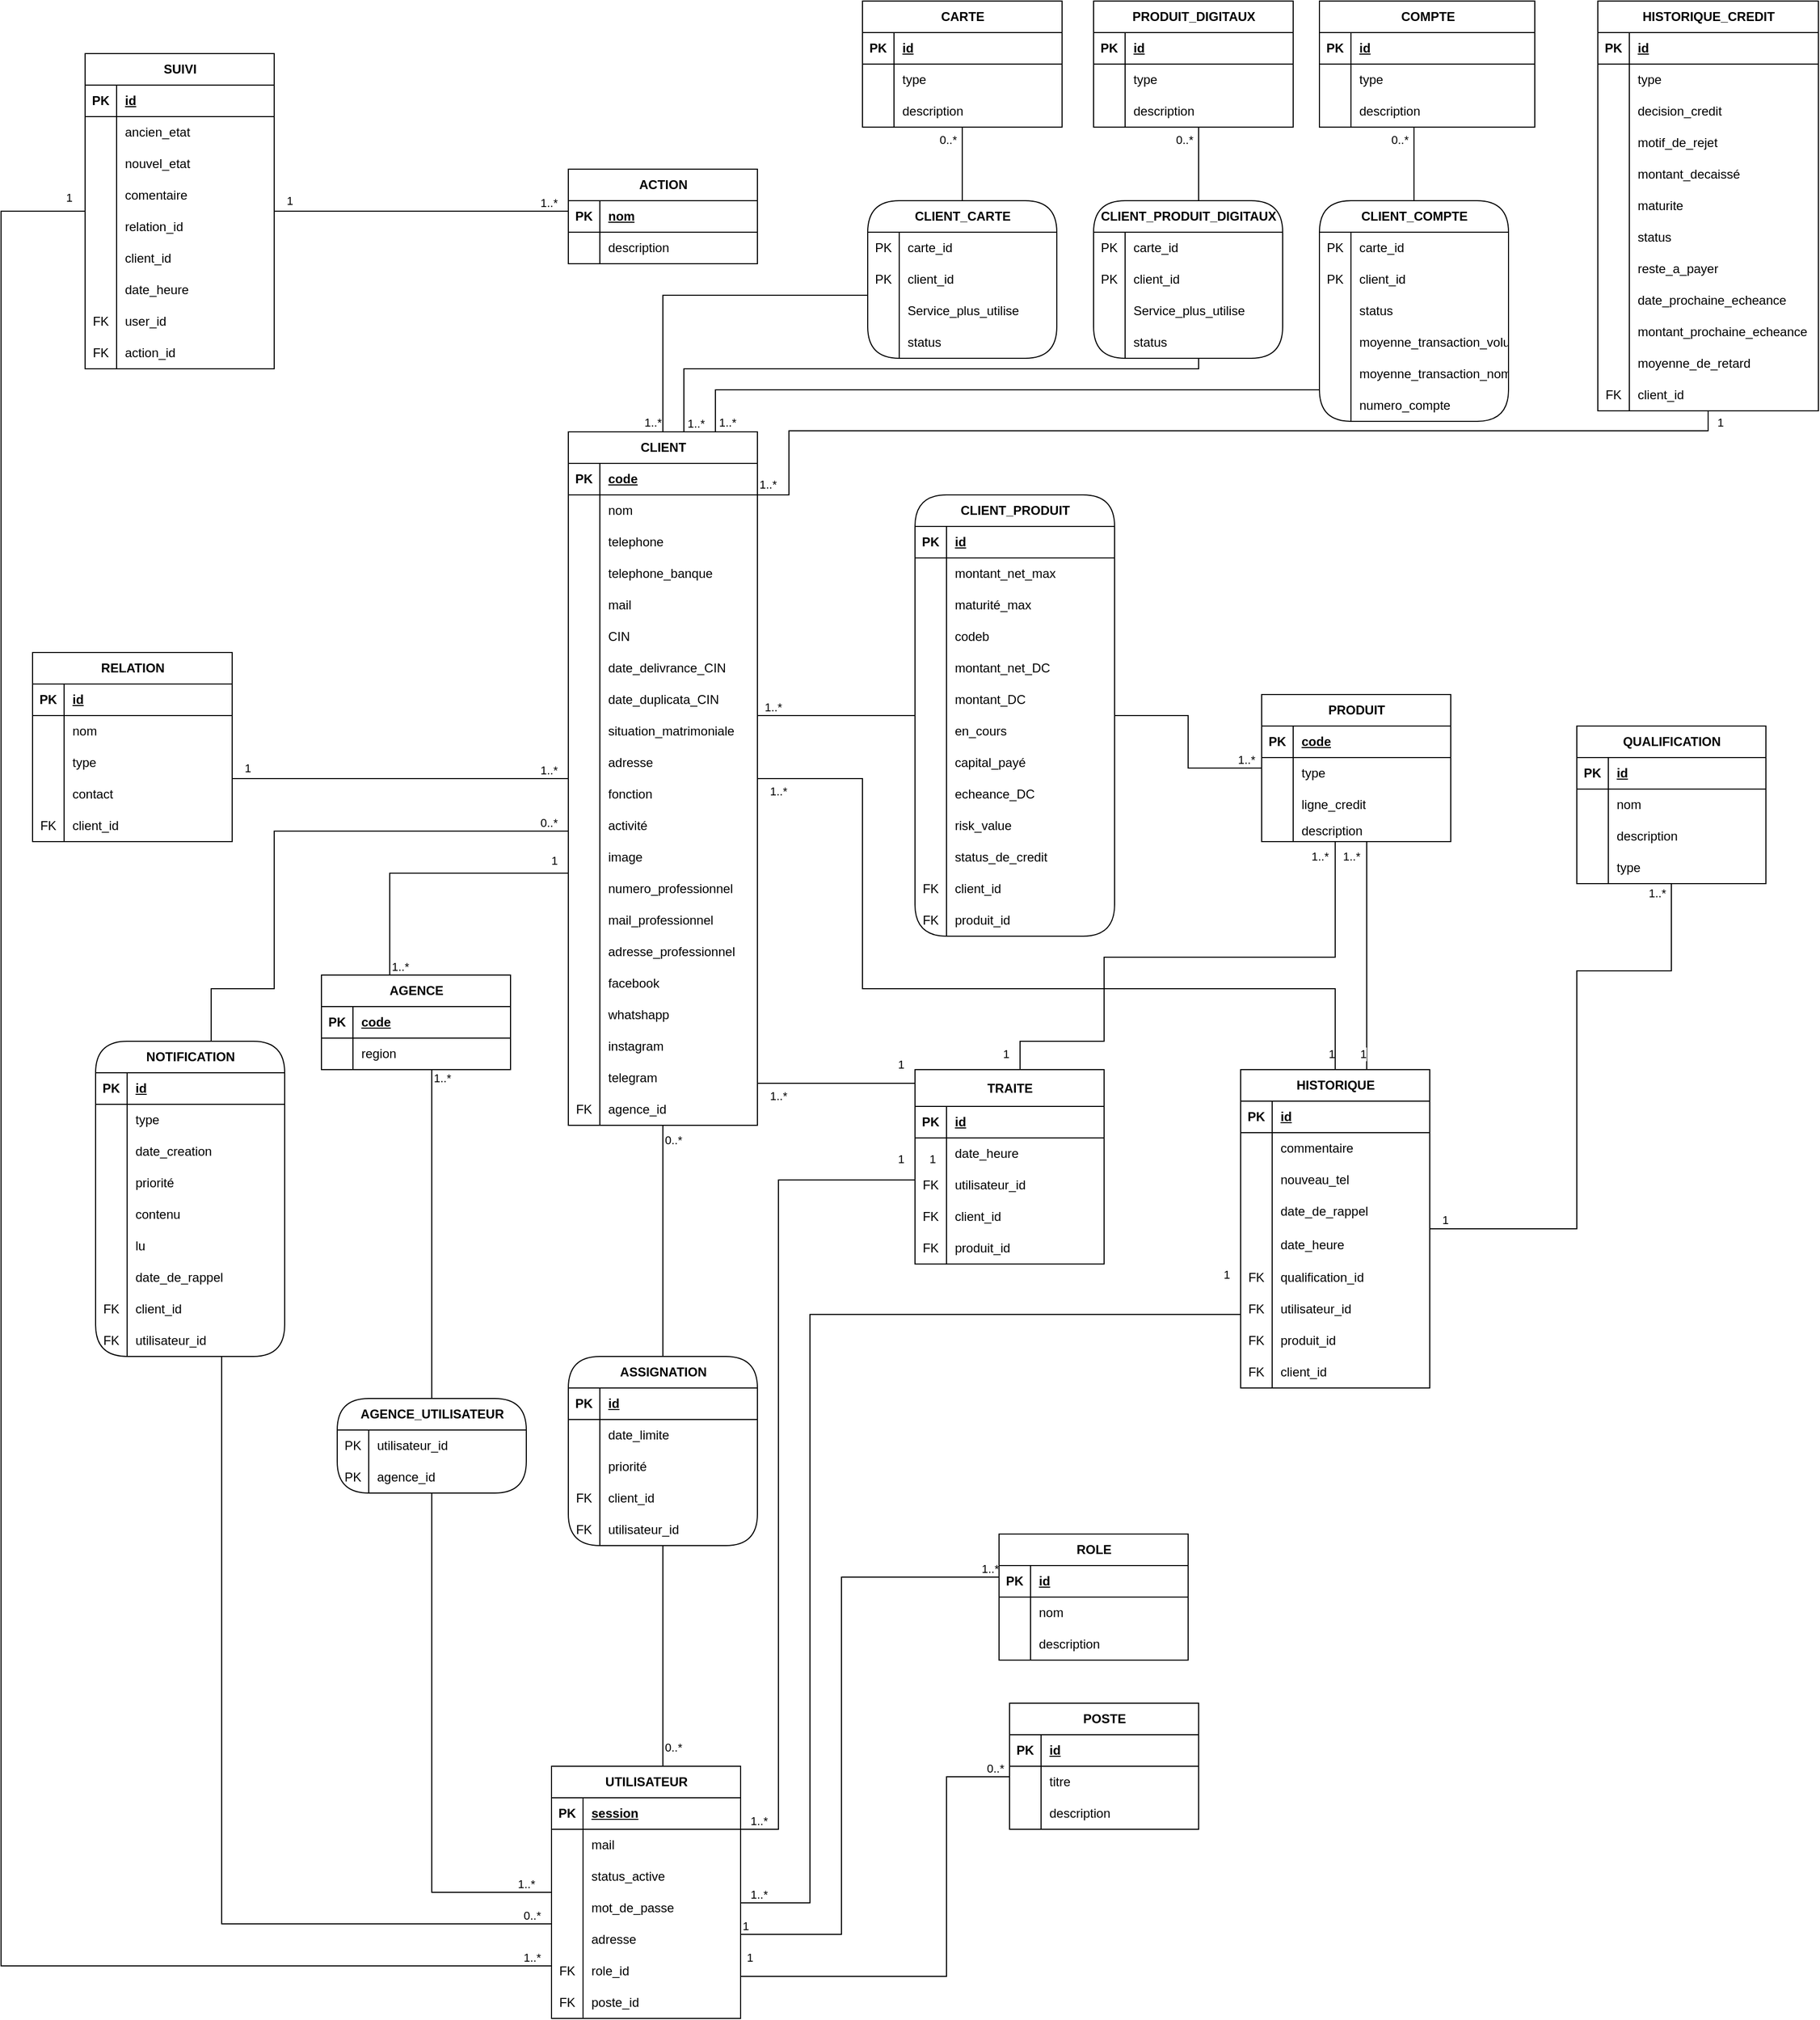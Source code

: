 <mxfile version="25.0.3">
  <diagram name="Page-1" id="5lz_rZHXzb7iFra2L6K9">
    <mxGraphModel dx="1709" dy="1945" grid="1" gridSize="10" guides="1" tooltips="1" connect="1" arrows="1" fold="1" page="1" pageScale="1" pageWidth="827" pageHeight="1169" math="0" shadow="0">
      <root>
        <mxCell id="0" />
        <mxCell id="1" parent="0" />
        <mxCell id="iDPAtJ8f5cirBGczSnXv-35" value="" style="endArrow=none;html=1;edgeStyle=orthogonalEdgeStyle;rounded=0;" parent="1" source="iDPAtJ8f5cirBGczSnXv-391" target="iDPAtJ8f5cirBGczSnXv-271" edge="1">
          <mxGeometry relative="1" as="geometry">
            <mxPoint x="260.077" y="690" as="sourcePoint" />
            <mxPoint x="440" y="610" as="targetPoint" />
            <Array as="points">
              <mxPoint x="260" y="540" />
            </Array>
          </mxGeometry>
        </mxCell>
        <mxCell id="iDPAtJ8f5cirBGczSnXv-36" value="1..*" style="edgeLabel;resizable=0;html=1;align=left;verticalAlign=bottom;" parent="iDPAtJ8f5cirBGczSnXv-35" connectable="0" vertex="1">
          <mxGeometry x="-1" relative="1" as="geometry">
            <mxPoint as="offset" />
          </mxGeometry>
        </mxCell>
        <mxCell id="iDPAtJ8f5cirBGczSnXv-37" value="1" style="edgeLabel;resizable=0;html=1;align=right;verticalAlign=bottom;" parent="iDPAtJ8f5cirBGczSnXv-35" connectable="0" vertex="1">
          <mxGeometry x="1" relative="1" as="geometry">
            <mxPoint x="-10" y="-4" as="offset" />
          </mxGeometry>
        </mxCell>
        <mxCell id="iDPAtJ8f5cirBGczSnXv-38" value="" style="endArrow=none;html=1;edgeStyle=orthogonalEdgeStyle;rounded=0;" parent="1" source="iDPAtJ8f5cirBGczSnXv-391" target="iDPAtJ8f5cirBGczSnXv-618" edge="1">
          <mxGeometry relative="1" as="geometry">
            <mxPoint x="260.077" y="768" as="sourcePoint" />
            <mxPoint x="470" y="958.059" as="targetPoint" />
            <Array as="points">
              <mxPoint x="300" y="880" />
              <mxPoint x="300" y="880" />
            </Array>
          </mxGeometry>
        </mxCell>
        <mxCell id="iDPAtJ8f5cirBGczSnXv-39" value="1..*" style="edgeLabel;resizable=0;html=1;align=left;verticalAlign=bottom;" parent="iDPAtJ8f5cirBGczSnXv-38" connectable="0" vertex="1">
          <mxGeometry x="-1" relative="1" as="geometry">
            <mxPoint y="16" as="offset" />
          </mxGeometry>
        </mxCell>
        <mxCell id="iDPAtJ8f5cirBGczSnXv-41" value="" style="endArrow=none;html=1;edgeStyle=orthogonalEdgeStyle;rounded=0;" parent="1" source="iDPAtJ8f5cirBGczSnXv-576" target="iDPAtJ8f5cirBGczSnXv-565" edge="1">
          <mxGeometry relative="1" as="geometry">
            <mxPoint x="610.0" y="1070.059" as="sourcePoint" />
            <mxPoint x="840.0" y="1150.059" as="targetPoint" />
            <Array as="points">
              <mxPoint x="790" y="1590" />
              <mxPoint x="790" y="1400" />
            </Array>
          </mxGeometry>
        </mxCell>
        <mxCell id="iDPAtJ8f5cirBGczSnXv-42" value="1" style="edgeLabel;resizable=0;html=1;align=left;verticalAlign=bottom;" parent="iDPAtJ8f5cirBGczSnXv-41" connectable="0" vertex="1">
          <mxGeometry x="-1" relative="1" as="geometry">
            <mxPoint x="4" y="-10" as="offset" />
          </mxGeometry>
        </mxCell>
        <mxCell id="iDPAtJ8f5cirBGczSnXv-43" value="0..*" style="edgeLabel;resizable=0;html=1;align=right;verticalAlign=bottom;" parent="iDPAtJ8f5cirBGczSnXv-41" connectable="0" vertex="1">
          <mxGeometry x="1" relative="1" as="geometry">
            <mxPoint x="-5" as="offset" />
          </mxGeometry>
        </mxCell>
        <mxCell id="iDPAtJ8f5cirBGczSnXv-44" value="" style="endArrow=none;html=1;edgeStyle=orthogonalEdgeStyle;rounded=0;" parent="1" source="iDPAtJ8f5cirBGczSnXv-576" target="iDPAtJ8f5cirBGczSnXv-549" edge="1">
          <mxGeometry relative="1" as="geometry">
            <mxPoint x="610.0" y="1028.059" as="sourcePoint" />
            <mxPoint x="835.0" y="1054.059" as="targetPoint" />
            <Array as="points">
              <mxPoint x="690" y="1550" />
              <mxPoint x="690" y="1210" />
            </Array>
          </mxGeometry>
        </mxCell>
        <mxCell id="iDPAtJ8f5cirBGczSnXv-45" value="1" style="edgeLabel;resizable=0;html=1;align=left;verticalAlign=bottom;" parent="iDPAtJ8f5cirBGczSnXv-44" connectable="0" vertex="1">
          <mxGeometry x="-1" relative="1" as="geometry" />
        </mxCell>
        <mxCell id="iDPAtJ8f5cirBGczSnXv-46" value="1..*" style="edgeLabel;resizable=0;html=1;align=right;verticalAlign=bottom;" parent="iDPAtJ8f5cirBGczSnXv-44" connectable="0" vertex="1">
          <mxGeometry x="1" relative="1" as="geometry" />
        </mxCell>
        <mxCell id="iDPAtJ8f5cirBGczSnXv-47" value="" style="endArrow=none;html=1;edgeStyle=orthogonalEdgeStyle;rounded=0;" parent="1" source="iDPAtJ8f5cirBGczSnXv-271" target="iDPAtJ8f5cirBGczSnXv-424" edge="1">
          <mxGeometry relative="1" as="geometry">
            <mxPoint x="620" y="580" as="sourcePoint" />
            <mxPoint x="830.0" y="580.059" as="targetPoint" />
            <Array as="points">
              <mxPoint x="680" y="390" />
              <mxPoint x="680" y="390" />
            </Array>
          </mxGeometry>
        </mxCell>
        <mxCell id="iDPAtJ8f5cirBGczSnXv-48" value="1..*" style="edgeLabel;resizable=0;html=1;align=left;verticalAlign=bottom;" parent="iDPAtJ8f5cirBGczSnXv-47" connectable="0" vertex="1">
          <mxGeometry x="-1" relative="1" as="geometry">
            <mxPoint x="5" as="offset" />
          </mxGeometry>
        </mxCell>
        <mxCell id="iDPAtJ8f5cirBGczSnXv-62" value="" style="endArrow=none;html=1;edgeStyle=orthogonalEdgeStyle;rounded=0;" parent="1" source="iDPAtJ8f5cirBGczSnXv-478" target="iDPAtJ8f5cirBGczSnXv-576" edge="1">
          <mxGeometry relative="1" as="geometry">
            <mxPoint x="750.0" y="810.059" as="sourcePoint" />
            <mxPoint x="550.059" y="950" as="targetPoint" />
            <Array as="points">
              <mxPoint x="630" y="832" />
              <mxPoint x="630" y="1450" />
            </Array>
          </mxGeometry>
        </mxCell>
        <mxCell id="iDPAtJ8f5cirBGczSnXv-63" value="1..*" style="edgeLabel;resizable=0;html=1;align=right;verticalAlign=bottom;" parent="iDPAtJ8f5cirBGczSnXv-62" connectable="0" vertex="1">
          <mxGeometry x="1" relative="1" as="geometry">
            <mxPoint x="26" as="offset" />
          </mxGeometry>
        </mxCell>
        <mxCell id="iDPAtJ8f5cirBGczSnXv-78" value="" style="endArrow=none;html=1;edgeStyle=orthogonalEdgeStyle;rounded=0;" parent="1" source="iDPAtJ8f5cirBGczSnXv-673" target="iDPAtJ8f5cirBGczSnXv-494" edge="1">
          <mxGeometry relative="1" as="geometry">
            <mxPoint x="1280" y="880" as="sourcePoint" />
            <mxPoint x="1205.0" y="538" as="targetPoint" />
            <Array as="points">
              <mxPoint x="1390" y="879" />
              <mxPoint x="1390" y="633" />
              <mxPoint x="1480" y="633" />
            </Array>
          </mxGeometry>
        </mxCell>
        <mxCell id="iDPAtJ8f5cirBGczSnXv-79" value="1" style="edgeLabel;resizable=0;html=1;align=left;verticalAlign=bottom;" parent="iDPAtJ8f5cirBGczSnXv-78" connectable="0" vertex="1">
          <mxGeometry x="-1" relative="1" as="geometry">
            <mxPoint x="10" as="offset" />
          </mxGeometry>
        </mxCell>
        <mxCell id="iDPAtJ8f5cirBGczSnXv-80" value="1..*" style="edgeLabel;resizable=0;html=1;align=right;verticalAlign=bottom;" parent="iDPAtJ8f5cirBGczSnXv-78" connectable="0" vertex="1">
          <mxGeometry x="1" relative="1" as="geometry">
            <mxPoint x="-5" y="17" as="offset" />
          </mxGeometry>
        </mxCell>
        <mxCell id="iDPAtJ8f5cirBGczSnXv-81" value="" style="endArrow=none;html=1;edgeStyle=orthogonalEdgeStyle;rounded=0;" parent="1" source="iDPAtJ8f5cirBGczSnXv-271" target="iDPAtJ8f5cirBGczSnXv-478" edge="1">
          <mxGeometry relative="1" as="geometry">
            <mxPoint x="560" y="718" as="sourcePoint" />
            <mxPoint x="750.0" y="787.0" as="targetPoint" />
            <Array as="points">
              <mxPoint x="660" y="740" />
              <mxPoint x="660" y="740" />
            </Array>
          </mxGeometry>
        </mxCell>
        <mxCell id="iDPAtJ8f5cirBGczSnXv-82" value="1..*" style="edgeLabel;resizable=0;html=1;align=left;verticalAlign=bottom;" parent="iDPAtJ8f5cirBGczSnXv-81" connectable="0" vertex="1">
          <mxGeometry x="-1" relative="1" as="geometry">
            <mxPoint x="10" y="20" as="offset" />
          </mxGeometry>
        </mxCell>
        <mxCell id="iDPAtJ8f5cirBGczSnXv-83" value="" style="endArrow=none;html=1;edgeStyle=orthogonalEdgeStyle;rounded=0;" parent="1" source="iDPAtJ8f5cirBGczSnXv-478" target="iDPAtJ8f5cirBGczSnXv-464" edge="1">
          <mxGeometry relative="1" as="geometry">
            <mxPoint x="799.941" y="768" as="sourcePoint" />
            <mxPoint x="899.941" y="678" as="targetPoint" />
            <Array as="points">
              <mxPoint x="860" y="700" />
              <mxPoint x="940" y="700" />
              <mxPoint x="940" y="620" />
              <mxPoint x="1160" y="620" />
            </Array>
          </mxGeometry>
        </mxCell>
        <mxCell id="iDPAtJ8f5cirBGczSnXv-84" value="1..*" style="edgeLabel;resizable=0;html=1;align=right;verticalAlign=bottom;" parent="iDPAtJ8f5cirBGczSnXv-83" connectable="0" vertex="1">
          <mxGeometry x="1" relative="1" as="geometry">
            <mxPoint x="-6" y="22" as="offset" />
          </mxGeometry>
        </mxCell>
        <mxCell id="iDPAtJ8f5cirBGczSnXv-85" value="1" style="edgeLabel;resizable=0;html=1;align=right;verticalAlign=bottom;" parent="iDPAtJ8f5cirBGczSnXv-83" connectable="0" vertex="1">
          <mxGeometry x="1" relative="1" as="geometry">
            <mxPoint x="-310" y="210" as="offset" />
          </mxGeometry>
        </mxCell>
        <mxCell id="iDPAtJ8f5cirBGczSnXv-86" value="1" style="edgeLabel;resizable=0;html=1;align=right;verticalAlign=bottom;" parent="iDPAtJ8f5cirBGczSnXv-83" connectable="0" vertex="1">
          <mxGeometry x="1" relative="1" as="geometry">
            <mxPoint x="-410" y="220" as="offset" />
          </mxGeometry>
        </mxCell>
        <mxCell id="iDPAtJ8f5cirBGczSnXv-87" value="1" style="edgeLabel;resizable=0;html=1;align=right;verticalAlign=bottom;" parent="iDPAtJ8f5cirBGczSnXv-83" connectable="0" vertex="1">
          <mxGeometry x="1" relative="1" as="geometry">
            <mxPoint x="-410" y="310" as="offset" />
          </mxGeometry>
        </mxCell>
        <mxCell id="8_8Dydlys7i-_Nn1e86Y-18" value="1" style="edgeLabel;resizable=0;html=1;align=right;verticalAlign=bottom;" parent="iDPAtJ8f5cirBGczSnXv-83" connectable="0" vertex="1">
          <mxGeometry x="1" relative="1" as="geometry">
            <mxPoint x="-100" y="420" as="offset" />
          </mxGeometry>
        </mxCell>
        <mxCell id="8_8Dydlys7i-_Nn1e86Y-27" value="1" style="edgeLabel;resizable=0;html=1;align=right;verticalAlign=bottom;" parent="iDPAtJ8f5cirBGczSnXv-83" connectable="0" vertex="1">
          <mxGeometry x="1" relative="1" as="geometry">
            <mxPoint y="210" as="offset" />
          </mxGeometry>
        </mxCell>
        <mxCell id="iDPAtJ8f5cirBGczSnXv-110" value="" style="endArrow=none;html=1;edgeStyle=orthogonalEdgeStyle;rounded=0;" parent="1" source="iDPAtJ8f5cirBGczSnXv-334" target="iDPAtJ8f5cirBGczSnXv-271" edge="1">
          <mxGeometry relative="1" as="geometry">
            <mxPoint x="490" y="990" as="sourcePoint" />
            <mxPoint x="450" y="567" as="targetPoint" />
            <Array as="points">
              <mxPoint x="90" y="650" />
              <mxPoint x="150" y="650" />
              <mxPoint x="150" y="500" />
            </Array>
          </mxGeometry>
        </mxCell>
        <mxCell id="iDPAtJ8f5cirBGczSnXv-112" value="0..*" style="edgeLabel;resizable=0;html=1;align=right;verticalAlign=bottom;" parent="iDPAtJ8f5cirBGczSnXv-110" connectable="0" vertex="1">
          <mxGeometry x="1" relative="1" as="geometry">
            <mxPoint x="-10" as="offset" />
          </mxGeometry>
        </mxCell>
        <mxCell id="iDPAtJ8f5cirBGczSnXv-117" value="" style="endArrow=none;html=1;edgeStyle=orthogonalEdgeStyle;rounded=0;" parent="1" source="iDPAtJ8f5cirBGczSnXv-230" target="iDPAtJ8f5cirBGczSnXv-271" edge="1">
          <mxGeometry relative="1" as="geometry">
            <mxPoint x="240" y="412.0" as="sourcePoint" />
            <mxPoint x="440" y="440" as="targetPoint" />
            <Array as="points">
              <mxPoint x="270" y="450" />
              <mxPoint x="270" y="450" />
            </Array>
          </mxGeometry>
        </mxCell>
        <mxCell id="iDPAtJ8f5cirBGczSnXv-118" value="1" style="edgeLabel;resizable=0;html=1;align=left;verticalAlign=bottom;" parent="iDPAtJ8f5cirBGczSnXv-117" connectable="0" vertex="1">
          <mxGeometry x="-1" relative="1" as="geometry">
            <mxPoint x="10" y="-2" as="offset" />
          </mxGeometry>
        </mxCell>
        <mxCell id="iDPAtJ8f5cirBGczSnXv-119" value="&lt;div&gt;1..*&lt;/div&gt;" style="edgeLabel;resizable=0;html=1;align=right;verticalAlign=bottom;" parent="iDPAtJ8f5cirBGczSnXv-117" connectable="0" vertex="1">
          <mxGeometry x="1" relative="1" as="geometry">
            <mxPoint x="-10" as="offset" />
          </mxGeometry>
        </mxCell>
        <mxCell id="iDPAtJ8f5cirBGczSnXv-139" value="" style="endArrow=none;html=1;edgeStyle=orthogonalEdgeStyle;rounded=0;" parent="1" source="iDPAtJ8f5cirBGczSnXv-143" target="iDPAtJ8f5cirBGczSnXv-178" edge="1">
          <mxGeometry relative="1" as="geometry">
            <mxPoint x="240" y="49.0" as="sourcePoint" />
            <mxPoint x="460" y="49.0" as="targetPoint" />
            <Array as="points">
              <mxPoint x="380" y="-90" />
              <mxPoint x="380" y="-90" />
            </Array>
          </mxGeometry>
        </mxCell>
        <mxCell id="iDPAtJ8f5cirBGczSnXv-140" value="1" style="edgeLabel;resizable=0;html=1;align=left;verticalAlign=bottom;" parent="iDPAtJ8f5cirBGczSnXv-139" connectable="0" vertex="1">
          <mxGeometry x="-1" relative="1" as="geometry">
            <mxPoint x="10" y="-2" as="offset" />
          </mxGeometry>
        </mxCell>
        <mxCell id="iDPAtJ8f5cirBGczSnXv-141" value="&lt;div&gt;1..*&lt;/div&gt;" style="edgeLabel;resizable=0;html=1;align=right;verticalAlign=bottom;" parent="iDPAtJ8f5cirBGczSnXv-139" connectable="0" vertex="1">
          <mxGeometry x="1" relative="1" as="geometry">
            <mxPoint x="-10" as="offset" />
          </mxGeometry>
        </mxCell>
        <mxCell id="iDPAtJ8f5cirBGczSnXv-178" value="ACTION" style="shape=table;startSize=30;container=1;collapsible=1;childLayout=tableLayout;fixedRows=1;rowLines=0;fontStyle=1;align=center;resizeLast=1;html=1;" parent="1" vertex="1">
          <mxGeometry x="430" y="-130" width="180" height="90" as="geometry" />
        </mxCell>
        <mxCell id="iDPAtJ8f5cirBGczSnXv-179" value="" style="shape=tableRow;horizontal=0;startSize=0;swimlaneHead=0;swimlaneBody=0;fillColor=none;collapsible=0;dropTarget=0;points=[[0,0.5],[1,0.5]];portConstraint=eastwest;top=0;left=0;right=0;bottom=1;" parent="iDPAtJ8f5cirBGczSnXv-178" vertex="1">
          <mxGeometry y="30" width="180" height="30" as="geometry" />
        </mxCell>
        <mxCell id="iDPAtJ8f5cirBGczSnXv-180" value="PK" style="shape=partialRectangle;connectable=0;fillColor=none;top=0;left=0;bottom=0;right=0;fontStyle=1;overflow=hidden;whiteSpace=wrap;html=1;" parent="iDPAtJ8f5cirBGczSnXv-179" vertex="1">
          <mxGeometry width="30" height="30" as="geometry">
            <mxRectangle width="30" height="30" as="alternateBounds" />
          </mxGeometry>
        </mxCell>
        <mxCell id="iDPAtJ8f5cirBGczSnXv-181" value="nom" style="shape=partialRectangle;connectable=0;fillColor=none;top=0;left=0;bottom=0;right=0;align=left;spacingLeft=6;fontStyle=5;overflow=hidden;whiteSpace=wrap;html=1;" parent="iDPAtJ8f5cirBGczSnXv-179" vertex="1">
          <mxGeometry x="30" width="150" height="30" as="geometry">
            <mxRectangle width="150" height="30" as="alternateBounds" />
          </mxGeometry>
        </mxCell>
        <mxCell id="iDPAtJ8f5cirBGczSnXv-182" value="" style="shape=tableRow;horizontal=0;startSize=0;swimlaneHead=0;swimlaneBody=0;fillColor=none;collapsible=0;dropTarget=0;points=[[0,0.5],[1,0.5]];portConstraint=eastwest;top=0;left=0;right=0;bottom=0;" parent="iDPAtJ8f5cirBGczSnXv-178" vertex="1">
          <mxGeometry y="60" width="180" height="30" as="geometry" />
        </mxCell>
        <mxCell id="iDPAtJ8f5cirBGczSnXv-183" value="" style="shape=partialRectangle;connectable=0;fillColor=none;top=0;left=0;bottom=0;right=0;editable=1;overflow=hidden;whiteSpace=wrap;html=1;" parent="iDPAtJ8f5cirBGczSnXv-182" vertex="1">
          <mxGeometry width="30" height="30" as="geometry">
            <mxRectangle width="30" height="30" as="alternateBounds" />
          </mxGeometry>
        </mxCell>
        <mxCell id="iDPAtJ8f5cirBGczSnXv-184" value="description" style="shape=partialRectangle;connectable=0;fillColor=none;top=0;left=0;bottom=0;right=0;align=left;spacingLeft=6;overflow=hidden;whiteSpace=wrap;html=1;" parent="iDPAtJ8f5cirBGczSnXv-182" vertex="1">
          <mxGeometry x="30" width="150" height="30" as="geometry">
            <mxRectangle width="150" height="30" as="alternateBounds" />
          </mxGeometry>
        </mxCell>
        <mxCell id="iDPAtJ8f5cirBGczSnXv-230" value="RELATION" style="shape=table;startSize=30;container=1;collapsible=1;childLayout=tableLayout;fixedRows=1;rowLines=0;fontStyle=1;align=center;resizeLast=1;html=1;" parent="1" vertex="1">
          <mxGeometry x="-80" y="330" width="190" height="180" as="geometry" />
        </mxCell>
        <mxCell id="iDPAtJ8f5cirBGczSnXv-231" value="" style="shape=tableRow;horizontal=0;startSize=0;swimlaneHead=0;swimlaneBody=0;fillColor=none;collapsible=0;dropTarget=0;points=[[0,0.5],[1,0.5]];portConstraint=eastwest;top=0;left=0;right=0;bottom=1;" parent="iDPAtJ8f5cirBGczSnXv-230" vertex="1">
          <mxGeometry y="30" width="190" height="30" as="geometry" />
        </mxCell>
        <mxCell id="iDPAtJ8f5cirBGczSnXv-232" value="PK" style="shape=partialRectangle;connectable=0;fillColor=none;top=0;left=0;bottom=0;right=0;fontStyle=1;overflow=hidden;whiteSpace=wrap;html=1;" parent="iDPAtJ8f5cirBGczSnXv-231" vertex="1">
          <mxGeometry width="30" height="30" as="geometry">
            <mxRectangle width="30" height="30" as="alternateBounds" />
          </mxGeometry>
        </mxCell>
        <mxCell id="iDPAtJ8f5cirBGczSnXv-233" value="id" style="shape=partialRectangle;connectable=0;fillColor=none;top=0;left=0;bottom=0;right=0;align=left;spacingLeft=6;fontStyle=5;overflow=hidden;whiteSpace=wrap;html=1;" parent="iDPAtJ8f5cirBGczSnXv-231" vertex="1">
          <mxGeometry x="30" width="160" height="30" as="geometry">
            <mxRectangle width="160" height="30" as="alternateBounds" />
          </mxGeometry>
        </mxCell>
        <mxCell id="iDPAtJ8f5cirBGczSnXv-234" value="" style="shape=tableRow;horizontal=0;startSize=0;swimlaneHead=0;swimlaneBody=0;fillColor=none;collapsible=0;dropTarget=0;points=[[0,0.5],[1,0.5]];portConstraint=eastwest;top=0;left=0;right=0;bottom=0;" parent="iDPAtJ8f5cirBGczSnXv-230" vertex="1">
          <mxGeometry y="60" width="190" height="30" as="geometry" />
        </mxCell>
        <mxCell id="iDPAtJ8f5cirBGczSnXv-235" value="" style="shape=partialRectangle;connectable=0;fillColor=none;top=0;left=0;bottom=0;right=0;editable=1;overflow=hidden;whiteSpace=wrap;html=1;" parent="iDPAtJ8f5cirBGczSnXv-234" vertex="1">
          <mxGeometry width="30" height="30" as="geometry">
            <mxRectangle width="30" height="30" as="alternateBounds" />
          </mxGeometry>
        </mxCell>
        <mxCell id="iDPAtJ8f5cirBGczSnXv-236" value="nom" style="shape=partialRectangle;connectable=0;fillColor=none;top=0;left=0;bottom=0;right=0;align=left;spacingLeft=6;overflow=hidden;whiteSpace=wrap;html=1;" parent="iDPAtJ8f5cirBGczSnXv-234" vertex="1">
          <mxGeometry x="30" width="160" height="30" as="geometry">
            <mxRectangle width="160" height="30" as="alternateBounds" />
          </mxGeometry>
        </mxCell>
        <mxCell id="iDPAtJ8f5cirBGczSnXv-237" value="" style="shape=tableRow;horizontal=0;startSize=0;swimlaneHead=0;swimlaneBody=0;fillColor=none;collapsible=0;dropTarget=0;points=[[0,0.5],[1,0.5]];portConstraint=eastwest;top=0;left=0;right=0;bottom=0;" parent="iDPAtJ8f5cirBGczSnXv-230" vertex="1">
          <mxGeometry y="90" width="190" height="30" as="geometry" />
        </mxCell>
        <mxCell id="iDPAtJ8f5cirBGczSnXv-238" value="" style="shape=partialRectangle;connectable=0;fillColor=none;top=0;left=0;bottom=0;right=0;editable=1;overflow=hidden;whiteSpace=wrap;html=1;" parent="iDPAtJ8f5cirBGczSnXv-237" vertex="1">
          <mxGeometry width="30" height="30" as="geometry">
            <mxRectangle width="30" height="30" as="alternateBounds" />
          </mxGeometry>
        </mxCell>
        <mxCell id="iDPAtJ8f5cirBGczSnXv-239" value="type" style="shape=partialRectangle;connectable=0;fillColor=none;top=0;left=0;bottom=0;right=0;align=left;spacingLeft=6;overflow=hidden;whiteSpace=wrap;html=1;" parent="iDPAtJ8f5cirBGczSnXv-237" vertex="1">
          <mxGeometry x="30" width="160" height="30" as="geometry">
            <mxRectangle width="160" height="30" as="alternateBounds" />
          </mxGeometry>
        </mxCell>
        <mxCell id="iDPAtJ8f5cirBGczSnXv-240" value="" style="shape=tableRow;horizontal=0;startSize=0;swimlaneHead=0;swimlaneBody=0;fillColor=none;collapsible=0;dropTarget=0;points=[[0,0.5],[1,0.5]];portConstraint=eastwest;top=0;left=0;right=0;bottom=0;" parent="iDPAtJ8f5cirBGczSnXv-230" vertex="1">
          <mxGeometry y="120" width="190" height="30" as="geometry" />
        </mxCell>
        <mxCell id="iDPAtJ8f5cirBGczSnXv-241" value="" style="shape=partialRectangle;connectable=0;fillColor=none;top=0;left=0;bottom=0;right=0;editable=1;overflow=hidden;whiteSpace=wrap;html=1;" parent="iDPAtJ8f5cirBGczSnXv-240" vertex="1">
          <mxGeometry width="30" height="30" as="geometry">
            <mxRectangle width="30" height="30" as="alternateBounds" />
          </mxGeometry>
        </mxCell>
        <mxCell id="iDPAtJ8f5cirBGczSnXv-242" value="contact" style="shape=partialRectangle;connectable=0;fillColor=none;top=0;left=0;bottom=0;right=0;align=left;spacingLeft=6;overflow=hidden;whiteSpace=wrap;html=1;" parent="iDPAtJ8f5cirBGczSnXv-240" vertex="1">
          <mxGeometry x="30" width="160" height="30" as="geometry">
            <mxRectangle width="160" height="30" as="alternateBounds" />
          </mxGeometry>
        </mxCell>
        <mxCell id="iDPAtJ8f5cirBGczSnXv-249" value="" style="shape=tableRow;horizontal=0;startSize=0;swimlaneHead=0;swimlaneBody=0;fillColor=none;collapsible=0;dropTarget=0;points=[[0,0.5],[1,0.5]];portConstraint=eastwest;top=0;left=0;right=0;bottom=0;" parent="iDPAtJ8f5cirBGczSnXv-230" vertex="1">
          <mxGeometry y="150" width="190" height="30" as="geometry" />
        </mxCell>
        <mxCell id="iDPAtJ8f5cirBGczSnXv-250" value="FK" style="shape=partialRectangle;connectable=0;fillColor=none;top=0;left=0;bottom=0;right=0;editable=1;overflow=hidden;whiteSpace=wrap;html=1;" parent="iDPAtJ8f5cirBGczSnXv-249" vertex="1">
          <mxGeometry width="30" height="30" as="geometry">
            <mxRectangle width="30" height="30" as="alternateBounds" />
          </mxGeometry>
        </mxCell>
        <mxCell id="iDPAtJ8f5cirBGczSnXv-251" value="client_id" style="shape=partialRectangle;connectable=0;fillColor=none;top=0;left=0;bottom=0;right=0;align=left;spacingLeft=6;overflow=hidden;whiteSpace=wrap;html=1;" parent="iDPAtJ8f5cirBGczSnXv-249" vertex="1">
          <mxGeometry x="30" width="160" height="30" as="geometry">
            <mxRectangle width="160" height="30" as="alternateBounds" />
          </mxGeometry>
        </mxCell>
        <mxCell id="iDPAtJ8f5cirBGczSnXv-271" value="CLIENT" style="shape=table;startSize=30;container=1;collapsible=1;childLayout=tableLayout;fixedRows=1;rowLines=0;fontStyle=1;align=center;resizeLast=1;html=1;" parent="1" vertex="1">
          <mxGeometry x="430" y="120" width="180" height="660" as="geometry" />
        </mxCell>
        <mxCell id="iDPAtJ8f5cirBGczSnXv-272" value="" style="shape=tableRow;horizontal=0;startSize=0;swimlaneHead=0;swimlaneBody=0;fillColor=none;collapsible=0;dropTarget=0;points=[[0,0.5],[1,0.5]];portConstraint=eastwest;top=0;left=0;right=0;bottom=1;" parent="iDPAtJ8f5cirBGczSnXv-271" vertex="1">
          <mxGeometry y="30" width="180" height="30" as="geometry" />
        </mxCell>
        <mxCell id="iDPAtJ8f5cirBGczSnXv-273" value="PK" style="shape=partialRectangle;connectable=0;fillColor=none;top=0;left=0;bottom=0;right=0;fontStyle=1;overflow=hidden;whiteSpace=wrap;html=1;" parent="iDPAtJ8f5cirBGczSnXv-272" vertex="1">
          <mxGeometry width="30" height="30" as="geometry">
            <mxRectangle width="30" height="30" as="alternateBounds" />
          </mxGeometry>
        </mxCell>
        <mxCell id="iDPAtJ8f5cirBGczSnXv-274" value="code" style="shape=partialRectangle;connectable=0;fillColor=none;top=0;left=0;bottom=0;right=0;align=left;spacingLeft=6;fontStyle=5;overflow=hidden;whiteSpace=wrap;html=1;" parent="iDPAtJ8f5cirBGczSnXv-272" vertex="1">
          <mxGeometry x="30" width="150" height="30" as="geometry">
            <mxRectangle width="150" height="30" as="alternateBounds" />
          </mxGeometry>
        </mxCell>
        <mxCell id="iDPAtJ8f5cirBGczSnXv-275" value="" style="shape=tableRow;horizontal=0;startSize=0;swimlaneHead=0;swimlaneBody=0;fillColor=none;collapsible=0;dropTarget=0;points=[[0,0.5],[1,0.5]];portConstraint=eastwest;top=0;left=0;right=0;bottom=0;" parent="iDPAtJ8f5cirBGczSnXv-271" vertex="1">
          <mxGeometry y="60" width="180" height="30" as="geometry" />
        </mxCell>
        <mxCell id="iDPAtJ8f5cirBGczSnXv-276" value="" style="shape=partialRectangle;connectable=0;fillColor=none;top=0;left=0;bottom=0;right=0;editable=1;overflow=hidden;whiteSpace=wrap;html=1;" parent="iDPAtJ8f5cirBGczSnXv-275" vertex="1">
          <mxGeometry width="30" height="30" as="geometry">
            <mxRectangle width="30" height="30" as="alternateBounds" />
          </mxGeometry>
        </mxCell>
        <mxCell id="iDPAtJ8f5cirBGczSnXv-277" value="nom" style="shape=partialRectangle;connectable=0;fillColor=none;top=0;left=0;bottom=0;right=0;align=left;spacingLeft=6;overflow=hidden;whiteSpace=wrap;html=1;" parent="iDPAtJ8f5cirBGczSnXv-275" vertex="1">
          <mxGeometry x="30" width="150" height="30" as="geometry">
            <mxRectangle width="150" height="30" as="alternateBounds" />
          </mxGeometry>
        </mxCell>
        <mxCell id="iDPAtJ8f5cirBGczSnXv-278" value="" style="shape=tableRow;horizontal=0;startSize=0;swimlaneHead=0;swimlaneBody=0;fillColor=none;collapsible=0;dropTarget=0;points=[[0,0.5],[1,0.5]];portConstraint=eastwest;top=0;left=0;right=0;bottom=0;" parent="iDPAtJ8f5cirBGczSnXv-271" vertex="1">
          <mxGeometry y="90" width="180" height="30" as="geometry" />
        </mxCell>
        <mxCell id="iDPAtJ8f5cirBGczSnXv-279" value="" style="shape=partialRectangle;connectable=0;fillColor=none;top=0;left=0;bottom=0;right=0;editable=1;overflow=hidden;whiteSpace=wrap;html=1;" parent="iDPAtJ8f5cirBGczSnXv-278" vertex="1">
          <mxGeometry width="30" height="30" as="geometry">
            <mxRectangle width="30" height="30" as="alternateBounds" />
          </mxGeometry>
        </mxCell>
        <mxCell id="iDPAtJ8f5cirBGczSnXv-280" value="telephone" style="shape=partialRectangle;connectable=0;fillColor=none;top=0;left=0;bottom=0;right=0;align=left;spacingLeft=6;overflow=hidden;whiteSpace=wrap;html=1;" parent="iDPAtJ8f5cirBGczSnXv-278" vertex="1">
          <mxGeometry x="30" width="150" height="30" as="geometry">
            <mxRectangle width="150" height="30" as="alternateBounds" />
          </mxGeometry>
        </mxCell>
        <mxCell id="iDPAtJ8f5cirBGczSnXv-281" value="" style="shape=tableRow;horizontal=0;startSize=0;swimlaneHead=0;swimlaneBody=0;fillColor=none;collapsible=0;dropTarget=0;points=[[0,0.5],[1,0.5]];portConstraint=eastwest;top=0;left=0;right=0;bottom=0;" parent="iDPAtJ8f5cirBGczSnXv-271" vertex="1">
          <mxGeometry y="120" width="180" height="30" as="geometry" />
        </mxCell>
        <mxCell id="iDPAtJ8f5cirBGczSnXv-282" value="" style="shape=partialRectangle;connectable=0;fillColor=none;top=0;left=0;bottom=0;right=0;editable=1;overflow=hidden;whiteSpace=wrap;html=1;" parent="iDPAtJ8f5cirBGczSnXv-281" vertex="1">
          <mxGeometry width="30" height="30" as="geometry">
            <mxRectangle width="30" height="30" as="alternateBounds" />
          </mxGeometry>
        </mxCell>
        <mxCell id="iDPAtJ8f5cirBGczSnXv-283" value="telephone_banque" style="shape=partialRectangle;connectable=0;fillColor=none;top=0;left=0;bottom=0;right=0;align=left;spacingLeft=6;overflow=hidden;whiteSpace=wrap;html=1;" parent="iDPAtJ8f5cirBGczSnXv-281" vertex="1">
          <mxGeometry x="30" width="150" height="30" as="geometry">
            <mxRectangle width="150" height="30" as="alternateBounds" />
          </mxGeometry>
        </mxCell>
        <mxCell id="iDPAtJ8f5cirBGczSnXv-297" value="" style="shape=tableRow;horizontal=0;startSize=0;swimlaneHead=0;swimlaneBody=0;fillColor=none;collapsible=0;dropTarget=0;points=[[0,0.5],[1,0.5]];portConstraint=eastwest;top=0;left=0;right=0;bottom=0;" parent="iDPAtJ8f5cirBGczSnXv-271" vertex="1">
          <mxGeometry y="150" width="180" height="30" as="geometry" />
        </mxCell>
        <mxCell id="iDPAtJ8f5cirBGczSnXv-298" value="" style="shape=partialRectangle;connectable=0;fillColor=none;top=0;left=0;bottom=0;right=0;editable=1;overflow=hidden;whiteSpace=wrap;html=1;" parent="iDPAtJ8f5cirBGczSnXv-297" vertex="1">
          <mxGeometry width="30" height="30" as="geometry">
            <mxRectangle width="30" height="30" as="alternateBounds" />
          </mxGeometry>
        </mxCell>
        <mxCell id="iDPAtJ8f5cirBGczSnXv-299" value="mail" style="shape=partialRectangle;connectable=0;fillColor=none;top=0;left=0;bottom=0;right=0;align=left;spacingLeft=6;overflow=hidden;whiteSpace=wrap;html=1;" parent="iDPAtJ8f5cirBGczSnXv-297" vertex="1">
          <mxGeometry x="30" width="150" height="30" as="geometry">
            <mxRectangle width="150" height="30" as="alternateBounds" />
          </mxGeometry>
        </mxCell>
        <mxCell id="iDPAtJ8f5cirBGczSnXv-300" value="" style="shape=tableRow;horizontal=0;startSize=0;swimlaneHead=0;swimlaneBody=0;fillColor=none;collapsible=0;dropTarget=0;points=[[0,0.5],[1,0.5]];portConstraint=eastwest;top=0;left=0;right=0;bottom=0;" parent="iDPAtJ8f5cirBGczSnXv-271" vertex="1">
          <mxGeometry y="180" width="180" height="30" as="geometry" />
        </mxCell>
        <mxCell id="iDPAtJ8f5cirBGczSnXv-301" value="" style="shape=partialRectangle;connectable=0;fillColor=none;top=0;left=0;bottom=0;right=0;editable=1;overflow=hidden;whiteSpace=wrap;html=1;" parent="iDPAtJ8f5cirBGczSnXv-300" vertex="1">
          <mxGeometry width="30" height="30" as="geometry">
            <mxRectangle width="30" height="30" as="alternateBounds" />
          </mxGeometry>
        </mxCell>
        <mxCell id="iDPAtJ8f5cirBGczSnXv-302" value="CIN" style="shape=partialRectangle;connectable=0;fillColor=none;top=0;left=0;bottom=0;right=0;align=left;spacingLeft=6;overflow=hidden;whiteSpace=wrap;html=1;" parent="iDPAtJ8f5cirBGczSnXv-300" vertex="1">
          <mxGeometry x="30" width="150" height="30" as="geometry">
            <mxRectangle width="150" height="30" as="alternateBounds" />
          </mxGeometry>
        </mxCell>
        <mxCell id="iDPAtJ8f5cirBGczSnXv-303" value="" style="shape=tableRow;horizontal=0;startSize=0;swimlaneHead=0;swimlaneBody=0;fillColor=none;collapsible=0;dropTarget=0;points=[[0,0.5],[1,0.5]];portConstraint=eastwest;top=0;left=0;right=0;bottom=0;" parent="iDPAtJ8f5cirBGczSnXv-271" vertex="1">
          <mxGeometry y="210" width="180" height="30" as="geometry" />
        </mxCell>
        <mxCell id="iDPAtJ8f5cirBGczSnXv-304" value="" style="shape=partialRectangle;connectable=0;fillColor=none;top=0;left=0;bottom=0;right=0;editable=1;overflow=hidden;whiteSpace=wrap;html=1;" parent="iDPAtJ8f5cirBGczSnXv-303" vertex="1">
          <mxGeometry width="30" height="30" as="geometry">
            <mxRectangle width="30" height="30" as="alternateBounds" />
          </mxGeometry>
        </mxCell>
        <mxCell id="iDPAtJ8f5cirBGczSnXv-305" value="date_delivrance_CIN" style="shape=partialRectangle;connectable=0;fillColor=none;top=0;left=0;bottom=0;right=0;align=left;spacingLeft=6;overflow=hidden;whiteSpace=wrap;html=1;" parent="iDPAtJ8f5cirBGczSnXv-303" vertex="1">
          <mxGeometry x="30" width="150" height="30" as="geometry">
            <mxRectangle width="150" height="30" as="alternateBounds" />
          </mxGeometry>
        </mxCell>
        <mxCell id="iDPAtJ8f5cirBGczSnXv-306" value="" style="shape=tableRow;horizontal=0;startSize=0;swimlaneHead=0;swimlaneBody=0;fillColor=none;collapsible=0;dropTarget=0;points=[[0,0.5],[1,0.5]];portConstraint=eastwest;top=0;left=0;right=0;bottom=0;" parent="iDPAtJ8f5cirBGczSnXv-271" vertex="1">
          <mxGeometry y="240" width="180" height="30" as="geometry" />
        </mxCell>
        <mxCell id="iDPAtJ8f5cirBGczSnXv-307" value="" style="shape=partialRectangle;connectable=0;fillColor=none;top=0;left=0;bottom=0;right=0;editable=1;overflow=hidden;whiteSpace=wrap;html=1;" parent="iDPAtJ8f5cirBGczSnXv-306" vertex="1">
          <mxGeometry width="30" height="30" as="geometry">
            <mxRectangle width="30" height="30" as="alternateBounds" />
          </mxGeometry>
        </mxCell>
        <mxCell id="iDPAtJ8f5cirBGczSnXv-308" value="date_duplicata_CIN" style="shape=partialRectangle;connectable=0;fillColor=none;top=0;left=0;bottom=0;right=0;align=left;spacingLeft=6;overflow=hidden;whiteSpace=wrap;html=1;" parent="iDPAtJ8f5cirBGczSnXv-306" vertex="1">
          <mxGeometry x="30" width="150" height="30" as="geometry">
            <mxRectangle width="150" height="30" as="alternateBounds" />
          </mxGeometry>
        </mxCell>
        <mxCell id="iDPAtJ8f5cirBGczSnXv-309" value="" style="shape=tableRow;horizontal=0;startSize=0;swimlaneHead=0;swimlaneBody=0;fillColor=none;collapsible=0;dropTarget=0;points=[[0,0.5],[1,0.5]];portConstraint=eastwest;top=0;left=0;right=0;bottom=0;" parent="iDPAtJ8f5cirBGczSnXv-271" vertex="1">
          <mxGeometry y="270" width="180" height="30" as="geometry" />
        </mxCell>
        <mxCell id="iDPAtJ8f5cirBGczSnXv-310" value="" style="shape=partialRectangle;connectable=0;fillColor=none;top=0;left=0;bottom=0;right=0;editable=1;overflow=hidden;whiteSpace=wrap;html=1;" parent="iDPAtJ8f5cirBGczSnXv-309" vertex="1">
          <mxGeometry width="30" height="30" as="geometry">
            <mxRectangle width="30" height="30" as="alternateBounds" />
          </mxGeometry>
        </mxCell>
        <mxCell id="iDPAtJ8f5cirBGczSnXv-311" value="situation_matrimoniale" style="shape=partialRectangle;connectable=0;fillColor=none;top=0;left=0;bottom=0;right=0;align=left;spacingLeft=6;overflow=hidden;whiteSpace=wrap;html=1;" parent="iDPAtJ8f5cirBGczSnXv-309" vertex="1">
          <mxGeometry x="30" width="150" height="30" as="geometry">
            <mxRectangle width="150" height="30" as="alternateBounds" />
          </mxGeometry>
        </mxCell>
        <mxCell id="iDPAtJ8f5cirBGczSnXv-312" value="" style="shape=tableRow;horizontal=0;startSize=0;swimlaneHead=0;swimlaneBody=0;fillColor=none;collapsible=0;dropTarget=0;points=[[0,0.5],[1,0.5]];portConstraint=eastwest;top=0;left=0;right=0;bottom=0;" parent="iDPAtJ8f5cirBGczSnXv-271" vertex="1">
          <mxGeometry y="300" width="180" height="30" as="geometry" />
        </mxCell>
        <mxCell id="iDPAtJ8f5cirBGczSnXv-313" value="" style="shape=partialRectangle;connectable=0;fillColor=none;top=0;left=0;bottom=0;right=0;editable=1;overflow=hidden;whiteSpace=wrap;html=1;" parent="iDPAtJ8f5cirBGczSnXv-312" vertex="1">
          <mxGeometry width="30" height="30" as="geometry">
            <mxRectangle width="30" height="30" as="alternateBounds" />
          </mxGeometry>
        </mxCell>
        <mxCell id="iDPAtJ8f5cirBGczSnXv-314" value="adresse" style="shape=partialRectangle;connectable=0;fillColor=none;top=0;left=0;bottom=0;right=0;align=left;spacingLeft=6;overflow=hidden;whiteSpace=wrap;html=1;" parent="iDPAtJ8f5cirBGczSnXv-312" vertex="1">
          <mxGeometry x="30" width="150" height="30" as="geometry">
            <mxRectangle width="150" height="30" as="alternateBounds" />
          </mxGeometry>
        </mxCell>
        <mxCell id="iDPAtJ8f5cirBGczSnXv-315" value="" style="shape=tableRow;horizontal=0;startSize=0;swimlaneHead=0;swimlaneBody=0;fillColor=none;collapsible=0;dropTarget=0;points=[[0,0.5],[1,0.5]];portConstraint=eastwest;top=0;left=0;right=0;bottom=0;" parent="iDPAtJ8f5cirBGczSnXv-271" vertex="1">
          <mxGeometry y="330" width="180" height="30" as="geometry" />
        </mxCell>
        <mxCell id="iDPAtJ8f5cirBGczSnXv-316" value="" style="shape=partialRectangle;connectable=0;fillColor=none;top=0;left=0;bottom=0;right=0;editable=1;overflow=hidden;whiteSpace=wrap;html=1;" parent="iDPAtJ8f5cirBGczSnXv-315" vertex="1">
          <mxGeometry width="30" height="30" as="geometry">
            <mxRectangle width="30" height="30" as="alternateBounds" />
          </mxGeometry>
        </mxCell>
        <mxCell id="iDPAtJ8f5cirBGczSnXv-317" value="fonction" style="shape=partialRectangle;connectable=0;fillColor=none;top=0;left=0;bottom=0;right=0;align=left;spacingLeft=6;overflow=hidden;whiteSpace=wrap;html=1;" parent="iDPAtJ8f5cirBGczSnXv-315" vertex="1">
          <mxGeometry x="30" width="150" height="30" as="geometry">
            <mxRectangle width="150" height="30" as="alternateBounds" />
          </mxGeometry>
        </mxCell>
        <mxCell id="iDPAtJ8f5cirBGczSnXv-318" value="" style="shape=tableRow;horizontal=0;startSize=0;swimlaneHead=0;swimlaneBody=0;fillColor=none;collapsible=0;dropTarget=0;points=[[0,0.5],[1,0.5]];portConstraint=eastwest;top=0;left=0;right=0;bottom=0;" parent="iDPAtJ8f5cirBGczSnXv-271" vertex="1">
          <mxGeometry y="360" width="180" height="30" as="geometry" />
        </mxCell>
        <mxCell id="iDPAtJ8f5cirBGczSnXv-319" value="" style="shape=partialRectangle;connectable=0;fillColor=none;top=0;left=0;bottom=0;right=0;editable=1;overflow=hidden;whiteSpace=wrap;html=1;" parent="iDPAtJ8f5cirBGczSnXv-318" vertex="1">
          <mxGeometry width="30" height="30" as="geometry">
            <mxRectangle width="30" height="30" as="alternateBounds" />
          </mxGeometry>
        </mxCell>
        <mxCell id="iDPAtJ8f5cirBGczSnXv-320" value="activité" style="shape=partialRectangle;connectable=0;fillColor=none;top=0;left=0;bottom=0;right=0;align=left;spacingLeft=6;overflow=hidden;whiteSpace=wrap;html=1;" parent="iDPAtJ8f5cirBGczSnXv-318" vertex="1">
          <mxGeometry x="30" width="150" height="30" as="geometry">
            <mxRectangle width="150" height="30" as="alternateBounds" />
          </mxGeometry>
        </mxCell>
        <mxCell id="hXMjZwkujCDWM_1v6s10-1" value="" style="shape=tableRow;horizontal=0;startSize=0;swimlaneHead=0;swimlaneBody=0;fillColor=none;collapsible=0;dropTarget=0;points=[[0,0.5],[1,0.5]];portConstraint=eastwest;top=0;left=0;right=0;bottom=0;" parent="iDPAtJ8f5cirBGczSnXv-271" vertex="1">
          <mxGeometry y="390" width="180" height="30" as="geometry" />
        </mxCell>
        <mxCell id="hXMjZwkujCDWM_1v6s10-2" value="" style="shape=partialRectangle;connectable=0;fillColor=none;top=0;left=0;bottom=0;right=0;editable=1;overflow=hidden;whiteSpace=wrap;html=1;" parent="hXMjZwkujCDWM_1v6s10-1" vertex="1">
          <mxGeometry width="30" height="30" as="geometry">
            <mxRectangle width="30" height="30" as="alternateBounds" />
          </mxGeometry>
        </mxCell>
        <mxCell id="hXMjZwkujCDWM_1v6s10-3" value="image" style="shape=partialRectangle;connectable=0;fillColor=none;top=0;left=0;bottom=0;right=0;align=left;spacingLeft=6;overflow=hidden;whiteSpace=wrap;html=1;" parent="hXMjZwkujCDWM_1v6s10-1" vertex="1">
          <mxGeometry x="30" width="150" height="30" as="geometry">
            <mxRectangle width="150" height="30" as="alternateBounds" />
          </mxGeometry>
        </mxCell>
        <mxCell id="iDPAtJ8f5cirBGczSnXv-215" value="" style="shape=tableRow;horizontal=0;startSize=0;swimlaneHead=0;swimlaneBody=0;fillColor=none;collapsible=0;dropTarget=0;points=[[0,0.5],[1,0.5]];portConstraint=eastwest;top=0;left=0;right=0;bottom=0;" parent="iDPAtJ8f5cirBGczSnXv-271" vertex="1">
          <mxGeometry y="420" width="180" height="30" as="geometry" />
        </mxCell>
        <mxCell id="iDPAtJ8f5cirBGczSnXv-216" value="" style="shape=partialRectangle;connectable=0;fillColor=none;top=0;left=0;bottom=0;right=0;editable=1;overflow=hidden;whiteSpace=wrap;html=1;" parent="iDPAtJ8f5cirBGczSnXv-215" vertex="1">
          <mxGeometry width="30" height="30" as="geometry">
            <mxRectangle width="30" height="30" as="alternateBounds" />
          </mxGeometry>
        </mxCell>
        <mxCell id="iDPAtJ8f5cirBGczSnXv-217" value="numero_professionnel" style="shape=partialRectangle;connectable=0;fillColor=none;top=0;left=0;bottom=0;right=0;align=left;spacingLeft=6;overflow=hidden;whiteSpace=wrap;html=1;" parent="iDPAtJ8f5cirBGczSnXv-215" vertex="1">
          <mxGeometry x="30" width="150" height="30" as="geometry">
            <mxRectangle width="150" height="30" as="alternateBounds" />
          </mxGeometry>
        </mxCell>
        <mxCell id="iDPAtJ8f5cirBGczSnXv-218" value="" style="shape=tableRow;horizontal=0;startSize=0;swimlaneHead=0;swimlaneBody=0;fillColor=none;collapsible=0;dropTarget=0;points=[[0,0.5],[1,0.5]];portConstraint=eastwest;top=0;left=0;right=0;bottom=0;" parent="iDPAtJ8f5cirBGczSnXv-271" vertex="1">
          <mxGeometry y="450" width="180" height="30" as="geometry" />
        </mxCell>
        <mxCell id="iDPAtJ8f5cirBGczSnXv-219" value="" style="shape=partialRectangle;connectable=0;fillColor=none;top=0;left=0;bottom=0;right=0;editable=1;overflow=hidden;whiteSpace=wrap;html=1;" parent="iDPAtJ8f5cirBGczSnXv-218" vertex="1">
          <mxGeometry width="30" height="30" as="geometry">
            <mxRectangle width="30" height="30" as="alternateBounds" />
          </mxGeometry>
        </mxCell>
        <mxCell id="iDPAtJ8f5cirBGczSnXv-220" value="mail_professionnel" style="shape=partialRectangle;connectable=0;fillColor=none;top=0;left=0;bottom=0;right=0;align=left;spacingLeft=6;overflow=hidden;whiteSpace=wrap;html=1;" parent="iDPAtJ8f5cirBGczSnXv-218" vertex="1">
          <mxGeometry x="30" width="150" height="30" as="geometry">
            <mxRectangle width="150" height="30" as="alternateBounds" />
          </mxGeometry>
        </mxCell>
        <mxCell id="iDPAtJ8f5cirBGczSnXv-224" value="" style="shape=tableRow;horizontal=0;startSize=0;swimlaneHead=0;swimlaneBody=0;fillColor=none;collapsible=0;dropTarget=0;points=[[0,0.5],[1,0.5]];portConstraint=eastwest;top=0;left=0;right=0;bottom=0;" parent="iDPAtJ8f5cirBGczSnXv-271" vertex="1">
          <mxGeometry y="480" width="180" height="30" as="geometry" />
        </mxCell>
        <mxCell id="iDPAtJ8f5cirBGczSnXv-225" value="" style="shape=partialRectangle;connectable=0;fillColor=none;top=0;left=0;bottom=0;right=0;editable=1;overflow=hidden;whiteSpace=wrap;html=1;" parent="iDPAtJ8f5cirBGczSnXv-224" vertex="1">
          <mxGeometry width="30" height="30" as="geometry">
            <mxRectangle width="30" height="30" as="alternateBounds" />
          </mxGeometry>
        </mxCell>
        <mxCell id="iDPAtJ8f5cirBGczSnXv-226" value="adresse_professionnel" style="shape=partialRectangle;connectable=0;fillColor=none;top=0;left=0;bottom=0;right=0;align=left;spacingLeft=6;overflow=hidden;whiteSpace=wrap;html=1;" parent="iDPAtJ8f5cirBGczSnXv-224" vertex="1">
          <mxGeometry x="30" width="150" height="30" as="geometry">
            <mxRectangle width="150" height="30" as="alternateBounds" />
          </mxGeometry>
        </mxCell>
        <mxCell id="iDPAtJ8f5cirBGczSnXv-256" value="" style="shape=tableRow;horizontal=0;startSize=0;swimlaneHead=0;swimlaneBody=0;fillColor=none;collapsible=0;dropTarget=0;points=[[0,0.5],[1,0.5]];portConstraint=eastwest;top=0;left=0;right=0;bottom=0;" parent="iDPAtJ8f5cirBGczSnXv-271" vertex="1">
          <mxGeometry y="510" width="180" height="30" as="geometry" />
        </mxCell>
        <mxCell id="iDPAtJ8f5cirBGczSnXv-257" value="" style="shape=partialRectangle;connectable=0;fillColor=none;top=0;left=0;bottom=0;right=0;editable=1;overflow=hidden;whiteSpace=wrap;html=1;" parent="iDPAtJ8f5cirBGczSnXv-256" vertex="1">
          <mxGeometry width="30" height="30" as="geometry">
            <mxRectangle width="30" height="30" as="alternateBounds" />
          </mxGeometry>
        </mxCell>
        <mxCell id="iDPAtJ8f5cirBGczSnXv-258" value="facebook" style="shape=partialRectangle;connectable=0;fillColor=none;top=0;left=0;bottom=0;right=0;align=left;spacingLeft=6;overflow=hidden;whiteSpace=wrap;html=1;" parent="iDPAtJ8f5cirBGczSnXv-256" vertex="1">
          <mxGeometry x="30" width="150" height="30" as="geometry">
            <mxRectangle width="150" height="30" as="alternateBounds" />
          </mxGeometry>
        </mxCell>
        <mxCell id="iDPAtJ8f5cirBGczSnXv-259" value="" style="shape=tableRow;horizontal=0;startSize=0;swimlaneHead=0;swimlaneBody=0;fillColor=none;collapsible=0;dropTarget=0;points=[[0,0.5],[1,0.5]];portConstraint=eastwest;top=0;left=0;right=0;bottom=0;" parent="iDPAtJ8f5cirBGczSnXv-271" vertex="1">
          <mxGeometry y="540" width="180" height="30" as="geometry" />
        </mxCell>
        <mxCell id="iDPAtJ8f5cirBGczSnXv-260" value="" style="shape=partialRectangle;connectable=0;fillColor=none;top=0;left=0;bottom=0;right=0;editable=1;overflow=hidden;whiteSpace=wrap;html=1;" parent="iDPAtJ8f5cirBGczSnXv-259" vertex="1">
          <mxGeometry width="30" height="30" as="geometry">
            <mxRectangle width="30" height="30" as="alternateBounds" />
          </mxGeometry>
        </mxCell>
        <mxCell id="iDPAtJ8f5cirBGczSnXv-261" value="whatshapp" style="shape=partialRectangle;connectable=0;fillColor=none;top=0;left=0;bottom=0;right=0;align=left;spacingLeft=6;overflow=hidden;whiteSpace=wrap;html=1;" parent="iDPAtJ8f5cirBGczSnXv-259" vertex="1">
          <mxGeometry x="30" width="150" height="30" as="geometry">
            <mxRectangle width="150" height="30" as="alternateBounds" />
          </mxGeometry>
        </mxCell>
        <mxCell id="iDPAtJ8f5cirBGczSnXv-262" value="" style="shape=tableRow;horizontal=0;startSize=0;swimlaneHead=0;swimlaneBody=0;fillColor=none;collapsible=0;dropTarget=0;points=[[0,0.5],[1,0.5]];portConstraint=eastwest;top=0;left=0;right=0;bottom=0;" parent="iDPAtJ8f5cirBGczSnXv-271" vertex="1">
          <mxGeometry y="570" width="180" height="30" as="geometry" />
        </mxCell>
        <mxCell id="iDPAtJ8f5cirBGczSnXv-263" value="" style="shape=partialRectangle;connectable=0;fillColor=none;top=0;left=0;bottom=0;right=0;editable=1;overflow=hidden;whiteSpace=wrap;html=1;" parent="iDPAtJ8f5cirBGczSnXv-262" vertex="1">
          <mxGeometry width="30" height="30" as="geometry">
            <mxRectangle width="30" height="30" as="alternateBounds" />
          </mxGeometry>
        </mxCell>
        <mxCell id="iDPAtJ8f5cirBGczSnXv-264" value="instagram" style="shape=partialRectangle;connectable=0;fillColor=none;top=0;left=0;bottom=0;right=0;align=left;spacingLeft=6;overflow=hidden;whiteSpace=wrap;html=1;" parent="iDPAtJ8f5cirBGczSnXv-262" vertex="1">
          <mxGeometry x="30" width="150" height="30" as="geometry">
            <mxRectangle width="150" height="30" as="alternateBounds" />
          </mxGeometry>
        </mxCell>
        <mxCell id="iDPAtJ8f5cirBGczSnXv-265" value="" style="shape=tableRow;horizontal=0;startSize=0;swimlaneHead=0;swimlaneBody=0;fillColor=none;collapsible=0;dropTarget=0;points=[[0,0.5],[1,0.5]];portConstraint=eastwest;top=0;left=0;right=0;bottom=0;" parent="iDPAtJ8f5cirBGczSnXv-271" vertex="1">
          <mxGeometry y="600" width="180" height="30" as="geometry" />
        </mxCell>
        <mxCell id="iDPAtJ8f5cirBGczSnXv-266" value="" style="shape=partialRectangle;connectable=0;fillColor=none;top=0;left=0;bottom=0;right=0;editable=1;overflow=hidden;whiteSpace=wrap;html=1;" parent="iDPAtJ8f5cirBGczSnXv-265" vertex="1">
          <mxGeometry width="30" height="30" as="geometry">
            <mxRectangle width="30" height="30" as="alternateBounds" />
          </mxGeometry>
        </mxCell>
        <mxCell id="iDPAtJ8f5cirBGczSnXv-267" value="telegram" style="shape=partialRectangle;connectable=0;fillColor=none;top=0;left=0;bottom=0;right=0;align=left;spacingLeft=6;overflow=hidden;whiteSpace=wrap;html=1;" parent="iDPAtJ8f5cirBGczSnXv-265" vertex="1">
          <mxGeometry x="30" width="150" height="30" as="geometry">
            <mxRectangle width="150" height="30" as="alternateBounds" />
          </mxGeometry>
        </mxCell>
        <mxCell id="iDPAtJ8f5cirBGczSnXv-404" value="" style="shape=tableRow;horizontal=0;startSize=0;swimlaneHead=0;swimlaneBody=0;fillColor=none;collapsible=0;dropTarget=0;points=[[0,0.5],[1,0.5]];portConstraint=eastwest;top=0;left=0;right=0;bottom=0;" parent="iDPAtJ8f5cirBGczSnXv-271" vertex="1">
          <mxGeometry y="630" width="180" height="30" as="geometry" />
        </mxCell>
        <mxCell id="iDPAtJ8f5cirBGczSnXv-405" value="FK" style="shape=partialRectangle;connectable=0;fillColor=none;top=0;left=0;bottom=0;right=0;editable=1;overflow=hidden;whiteSpace=wrap;html=1;" parent="iDPAtJ8f5cirBGczSnXv-404" vertex="1">
          <mxGeometry width="30" height="30" as="geometry">
            <mxRectangle width="30" height="30" as="alternateBounds" />
          </mxGeometry>
        </mxCell>
        <mxCell id="iDPAtJ8f5cirBGczSnXv-406" value="agence_id" style="shape=partialRectangle;connectable=0;fillColor=none;top=0;left=0;bottom=0;right=0;align=left;spacingLeft=6;overflow=hidden;whiteSpace=wrap;html=1;" parent="iDPAtJ8f5cirBGczSnXv-404" vertex="1">
          <mxGeometry x="30" width="150" height="30" as="geometry">
            <mxRectangle width="150" height="30" as="alternateBounds" />
          </mxGeometry>
        </mxCell>
        <mxCell id="iDPAtJ8f5cirBGczSnXv-334" value="NOTIFICATION" style="shape=table;startSize=30;container=1;collapsible=1;childLayout=tableLayout;fixedRows=1;rowLines=0;fontStyle=1;align=center;resizeLast=1;html=1;rounded=1;arcSize=50;swimlaneLine=1;" parent="1" vertex="1">
          <mxGeometry x="-20" y="700" width="180" height="300" as="geometry" />
        </mxCell>
        <mxCell id="iDPAtJ8f5cirBGczSnXv-335" value="" style="shape=tableRow;horizontal=0;startSize=0;swimlaneHead=0;swimlaneBody=0;fillColor=none;collapsible=0;dropTarget=0;points=[[0,0.5],[1,0.5]];portConstraint=eastwest;top=0;left=0;right=0;bottom=1;" parent="iDPAtJ8f5cirBGczSnXv-334" vertex="1">
          <mxGeometry y="30" width="180" height="30" as="geometry" />
        </mxCell>
        <mxCell id="iDPAtJ8f5cirBGczSnXv-336" value="PK" style="shape=partialRectangle;connectable=0;fillColor=none;top=0;left=0;bottom=0;right=0;fontStyle=1;overflow=hidden;whiteSpace=wrap;html=1;" parent="iDPAtJ8f5cirBGczSnXv-335" vertex="1">
          <mxGeometry width="30" height="30" as="geometry">
            <mxRectangle width="30" height="30" as="alternateBounds" />
          </mxGeometry>
        </mxCell>
        <mxCell id="iDPAtJ8f5cirBGczSnXv-337" value="id" style="shape=partialRectangle;connectable=0;fillColor=none;top=0;left=0;bottom=0;right=0;align=left;spacingLeft=6;fontStyle=5;overflow=hidden;whiteSpace=wrap;html=1;" parent="iDPAtJ8f5cirBGczSnXv-335" vertex="1">
          <mxGeometry x="30" width="150" height="30" as="geometry">
            <mxRectangle width="150" height="30" as="alternateBounds" />
          </mxGeometry>
        </mxCell>
        <mxCell id="iDPAtJ8f5cirBGczSnXv-338" value="" style="shape=tableRow;horizontal=0;startSize=0;swimlaneHead=0;swimlaneBody=0;fillColor=none;collapsible=0;dropTarget=0;points=[[0,0.5],[1,0.5]];portConstraint=eastwest;top=0;left=0;right=0;bottom=0;" parent="iDPAtJ8f5cirBGczSnXv-334" vertex="1">
          <mxGeometry y="60" width="180" height="30" as="geometry" />
        </mxCell>
        <mxCell id="iDPAtJ8f5cirBGczSnXv-339" value="" style="shape=partialRectangle;connectable=0;fillColor=none;top=0;left=0;bottom=0;right=0;editable=1;overflow=hidden;whiteSpace=wrap;html=1;" parent="iDPAtJ8f5cirBGczSnXv-338" vertex="1">
          <mxGeometry width="30" height="30" as="geometry">
            <mxRectangle width="30" height="30" as="alternateBounds" />
          </mxGeometry>
        </mxCell>
        <mxCell id="iDPAtJ8f5cirBGczSnXv-340" value="type" style="shape=partialRectangle;connectable=0;fillColor=none;top=0;left=0;bottom=0;right=0;align=left;spacingLeft=6;overflow=hidden;whiteSpace=wrap;html=1;" parent="iDPAtJ8f5cirBGczSnXv-338" vertex="1">
          <mxGeometry x="30" width="150" height="30" as="geometry">
            <mxRectangle width="150" height="30" as="alternateBounds" />
          </mxGeometry>
        </mxCell>
        <mxCell id="iDPAtJ8f5cirBGczSnXv-341" value="" style="shape=tableRow;horizontal=0;startSize=0;swimlaneHead=0;swimlaneBody=0;fillColor=none;collapsible=0;dropTarget=0;points=[[0,0.5],[1,0.5]];portConstraint=eastwest;top=0;left=0;right=0;bottom=0;" parent="iDPAtJ8f5cirBGczSnXv-334" vertex="1">
          <mxGeometry y="90" width="180" height="30" as="geometry" />
        </mxCell>
        <mxCell id="iDPAtJ8f5cirBGczSnXv-342" value="" style="shape=partialRectangle;connectable=0;fillColor=none;top=0;left=0;bottom=0;right=0;editable=1;overflow=hidden;whiteSpace=wrap;html=1;" parent="iDPAtJ8f5cirBGczSnXv-341" vertex="1">
          <mxGeometry width="30" height="30" as="geometry">
            <mxRectangle width="30" height="30" as="alternateBounds" />
          </mxGeometry>
        </mxCell>
        <mxCell id="iDPAtJ8f5cirBGczSnXv-343" value="date_creation" style="shape=partialRectangle;connectable=0;fillColor=none;top=0;left=0;bottom=0;right=0;align=left;spacingLeft=6;overflow=hidden;whiteSpace=wrap;html=1;" parent="iDPAtJ8f5cirBGczSnXv-341" vertex="1">
          <mxGeometry x="30" width="150" height="30" as="geometry">
            <mxRectangle width="150" height="30" as="alternateBounds" />
          </mxGeometry>
        </mxCell>
        <mxCell id="iDPAtJ8f5cirBGczSnXv-344" value="" style="shape=tableRow;horizontal=0;startSize=0;swimlaneHead=0;swimlaneBody=0;fillColor=none;collapsible=0;dropTarget=0;points=[[0,0.5],[1,0.5]];portConstraint=eastwest;top=0;left=0;right=0;bottom=0;" parent="iDPAtJ8f5cirBGczSnXv-334" vertex="1">
          <mxGeometry y="120" width="180" height="30" as="geometry" />
        </mxCell>
        <mxCell id="iDPAtJ8f5cirBGczSnXv-345" value="" style="shape=partialRectangle;connectable=0;fillColor=none;top=0;left=0;bottom=0;right=0;editable=1;overflow=hidden;whiteSpace=wrap;html=1;" parent="iDPAtJ8f5cirBGczSnXv-344" vertex="1">
          <mxGeometry width="30" height="30" as="geometry">
            <mxRectangle width="30" height="30" as="alternateBounds" />
          </mxGeometry>
        </mxCell>
        <mxCell id="iDPAtJ8f5cirBGczSnXv-346" value="priorité" style="shape=partialRectangle;connectable=0;fillColor=none;top=0;left=0;bottom=0;right=0;align=left;spacingLeft=6;overflow=hidden;whiteSpace=wrap;html=1;" parent="iDPAtJ8f5cirBGczSnXv-344" vertex="1">
          <mxGeometry x="30" width="150" height="30" as="geometry">
            <mxRectangle width="150" height="30" as="alternateBounds" />
          </mxGeometry>
        </mxCell>
        <mxCell id="iDPAtJ8f5cirBGczSnXv-347" value="" style="shape=tableRow;horizontal=0;startSize=0;swimlaneHead=0;swimlaneBody=0;fillColor=none;collapsible=0;dropTarget=0;points=[[0,0.5],[1,0.5]];portConstraint=eastwest;top=0;left=0;right=0;bottom=0;" parent="iDPAtJ8f5cirBGczSnXv-334" vertex="1">
          <mxGeometry y="150" width="180" height="30" as="geometry" />
        </mxCell>
        <mxCell id="iDPAtJ8f5cirBGczSnXv-348" value="" style="shape=partialRectangle;connectable=0;fillColor=none;top=0;left=0;bottom=0;right=0;editable=1;overflow=hidden;whiteSpace=wrap;html=1;" parent="iDPAtJ8f5cirBGczSnXv-347" vertex="1">
          <mxGeometry width="30" height="30" as="geometry">
            <mxRectangle width="30" height="30" as="alternateBounds" />
          </mxGeometry>
        </mxCell>
        <mxCell id="iDPAtJ8f5cirBGczSnXv-349" value="contenu" style="shape=partialRectangle;connectable=0;fillColor=none;top=0;left=0;bottom=0;right=0;align=left;spacingLeft=6;overflow=hidden;whiteSpace=wrap;html=1;" parent="iDPAtJ8f5cirBGczSnXv-347" vertex="1">
          <mxGeometry x="30" width="150" height="30" as="geometry">
            <mxRectangle width="150" height="30" as="alternateBounds" />
          </mxGeometry>
        </mxCell>
        <mxCell id="iDPAtJ8f5cirBGczSnXv-350" value="" style="shape=tableRow;horizontal=0;startSize=0;swimlaneHead=0;swimlaneBody=0;fillColor=none;collapsible=0;dropTarget=0;points=[[0,0.5],[1,0.5]];portConstraint=eastwest;top=0;left=0;right=0;bottom=0;" parent="iDPAtJ8f5cirBGczSnXv-334" vertex="1">
          <mxGeometry y="180" width="180" height="30" as="geometry" />
        </mxCell>
        <mxCell id="iDPAtJ8f5cirBGczSnXv-351" value="" style="shape=partialRectangle;connectable=0;fillColor=none;top=0;left=0;bottom=0;right=0;editable=1;overflow=hidden;whiteSpace=wrap;html=1;" parent="iDPAtJ8f5cirBGczSnXv-350" vertex="1">
          <mxGeometry width="30" height="30" as="geometry">
            <mxRectangle width="30" height="30" as="alternateBounds" />
          </mxGeometry>
        </mxCell>
        <mxCell id="iDPAtJ8f5cirBGczSnXv-352" value="lu" style="shape=partialRectangle;connectable=0;fillColor=none;top=0;left=0;bottom=0;right=0;align=left;spacingLeft=6;overflow=hidden;whiteSpace=wrap;html=1;" parent="iDPAtJ8f5cirBGczSnXv-350" vertex="1">
          <mxGeometry x="30" width="150" height="30" as="geometry">
            <mxRectangle width="150" height="30" as="alternateBounds" />
          </mxGeometry>
        </mxCell>
        <mxCell id="iDPAtJ8f5cirBGczSnXv-353" value="" style="shape=tableRow;horizontal=0;startSize=0;swimlaneHead=0;swimlaneBody=0;fillColor=none;collapsible=0;dropTarget=0;points=[[0,0.5],[1,0.5]];portConstraint=eastwest;top=0;left=0;right=0;bottom=0;" parent="iDPAtJ8f5cirBGczSnXv-334" vertex="1">
          <mxGeometry y="210" width="180" height="30" as="geometry" />
        </mxCell>
        <mxCell id="iDPAtJ8f5cirBGczSnXv-354" value="" style="shape=partialRectangle;connectable=0;fillColor=none;top=0;left=0;bottom=0;right=0;editable=1;overflow=hidden;whiteSpace=wrap;html=1;" parent="iDPAtJ8f5cirBGczSnXv-353" vertex="1">
          <mxGeometry width="30" height="30" as="geometry">
            <mxRectangle width="30" height="30" as="alternateBounds" />
          </mxGeometry>
        </mxCell>
        <mxCell id="iDPAtJ8f5cirBGczSnXv-355" value="date_de_rappel" style="shape=partialRectangle;connectable=0;fillColor=none;top=0;left=0;bottom=0;right=0;align=left;spacingLeft=6;overflow=hidden;whiteSpace=wrap;html=1;" parent="iDPAtJ8f5cirBGczSnXv-353" vertex="1">
          <mxGeometry x="30" width="150" height="30" as="geometry">
            <mxRectangle width="150" height="30" as="alternateBounds" />
          </mxGeometry>
        </mxCell>
        <mxCell id="iDPAtJ8f5cirBGczSnXv-357" value="" style="shape=tableRow;horizontal=0;startSize=0;swimlaneHead=0;swimlaneBody=0;fillColor=none;collapsible=0;dropTarget=0;points=[[0,0.5],[1,0.5]];portConstraint=eastwest;top=0;left=0;right=0;bottom=0;" parent="iDPAtJ8f5cirBGczSnXv-334" vertex="1">
          <mxGeometry y="240" width="180" height="30" as="geometry" />
        </mxCell>
        <mxCell id="iDPAtJ8f5cirBGczSnXv-358" value="FK" style="shape=partialRectangle;connectable=0;fillColor=none;top=0;left=0;bottom=0;right=0;editable=1;overflow=hidden;whiteSpace=wrap;html=1;" parent="iDPAtJ8f5cirBGczSnXv-357" vertex="1">
          <mxGeometry width="30" height="30" as="geometry">
            <mxRectangle width="30" height="30" as="alternateBounds" />
          </mxGeometry>
        </mxCell>
        <mxCell id="iDPAtJ8f5cirBGczSnXv-359" value="client_id" style="shape=partialRectangle;connectable=0;fillColor=none;top=0;left=0;bottom=0;right=0;align=left;spacingLeft=6;overflow=hidden;whiteSpace=wrap;html=1;" parent="iDPAtJ8f5cirBGczSnXv-357" vertex="1">
          <mxGeometry x="30" width="150" height="30" as="geometry">
            <mxRectangle width="150" height="30" as="alternateBounds" />
          </mxGeometry>
        </mxCell>
        <mxCell id="iDPAtJ8f5cirBGczSnXv-360" value="" style="shape=tableRow;horizontal=0;startSize=0;swimlaneHead=0;swimlaneBody=0;fillColor=none;collapsible=0;dropTarget=0;points=[[0,0.5],[1,0.5]];portConstraint=eastwest;top=0;left=0;right=0;bottom=0;" parent="iDPAtJ8f5cirBGczSnXv-334" vertex="1">
          <mxGeometry y="270" width="180" height="30" as="geometry" />
        </mxCell>
        <mxCell id="iDPAtJ8f5cirBGczSnXv-361" value="FK" style="shape=partialRectangle;connectable=0;fillColor=none;top=0;left=0;bottom=0;right=0;editable=1;overflow=hidden;whiteSpace=wrap;html=1;" parent="iDPAtJ8f5cirBGczSnXv-360" vertex="1">
          <mxGeometry width="30" height="30" as="geometry">
            <mxRectangle width="30" height="30" as="alternateBounds" />
          </mxGeometry>
        </mxCell>
        <mxCell id="iDPAtJ8f5cirBGczSnXv-362" value="utilisateur_id" style="shape=partialRectangle;connectable=0;fillColor=none;top=0;left=0;bottom=0;right=0;align=left;spacingLeft=6;overflow=hidden;whiteSpace=wrap;html=1;" parent="iDPAtJ8f5cirBGczSnXv-360" vertex="1">
          <mxGeometry x="30" width="150" height="30" as="geometry">
            <mxRectangle width="150" height="30" as="alternateBounds" />
          </mxGeometry>
        </mxCell>
        <mxCell id="iDPAtJ8f5cirBGczSnXv-391" value="AGENCE" style="shape=table;startSize=30;container=1;collapsible=1;childLayout=tableLayout;fixedRows=1;rowLines=0;fontStyle=1;align=center;resizeLast=1;html=1;" parent="1" vertex="1">
          <mxGeometry x="195" y="637" width="180" height="90" as="geometry" />
        </mxCell>
        <mxCell id="iDPAtJ8f5cirBGczSnXv-392" value="" style="shape=tableRow;horizontal=0;startSize=0;swimlaneHead=0;swimlaneBody=0;fillColor=none;collapsible=0;dropTarget=0;points=[[0,0.5],[1,0.5]];portConstraint=eastwest;top=0;left=0;right=0;bottom=1;" parent="iDPAtJ8f5cirBGczSnXv-391" vertex="1">
          <mxGeometry y="30" width="180" height="30" as="geometry" />
        </mxCell>
        <mxCell id="iDPAtJ8f5cirBGczSnXv-393" value="PK" style="shape=partialRectangle;connectable=0;fillColor=none;top=0;left=0;bottom=0;right=0;fontStyle=1;overflow=hidden;whiteSpace=wrap;html=1;" parent="iDPAtJ8f5cirBGczSnXv-392" vertex="1">
          <mxGeometry width="30" height="30" as="geometry">
            <mxRectangle width="30" height="30" as="alternateBounds" />
          </mxGeometry>
        </mxCell>
        <mxCell id="iDPAtJ8f5cirBGczSnXv-394" value="code" style="shape=partialRectangle;connectable=0;fillColor=none;top=0;left=0;bottom=0;right=0;align=left;spacingLeft=6;fontStyle=5;overflow=hidden;whiteSpace=wrap;html=1;" parent="iDPAtJ8f5cirBGczSnXv-392" vertex="1">
          <mxGeometry x="30" width="150" height="30" as="geometry">
            <mxRectangle width="150" height="30" as="alternateBounds" />
          </mxGeometry>
        </mxCell>
        <mxCell id="iDPAtJ8f5cirBGczSnXv-395" value="" style="shape=tableRow;horizontal=0;startSize=0;swimlaneHead=0;swimlaneBody=0;fillColor=none;collapsible=0;dropTarget=0;points=[[0,0.5],[1,0.5]];portConstraint=eastwest;top=0;left=0;right=0;bottom=0;" parent="iDPAtJ8f5cirBGczSnXv-391" vertex="1">
          <mxGeometry y="60" width="180" height="30" as="geometry" />
        </mxCell>
        <mxCell id="iDPAtJ8f5cirBGczSnXv-396" value="" style="shape=partialRectangle;connectable=0;fillColor=none;top=0;left=0;bottom=0;right=0;editable=1;overflow=hidden;whiteSpace=wrap;html=1;" parent="iDPAtJ8f5cirBGczSnXv-395" vertex="1">
          <mxGeometry width="30" height="30" as="geometry">
            <mxRectangle width="30" height="30" as="alternateBounds" />
          </mxGeometry>
        </mxCell>
        <mxCell id="iDPAtJ8f5cirBGczSnXv-397" value="region" style="shape=partialRectangle;connectable=0;fillColor=none;top=0;left=0;bottom=0;right=0;align=left;spacingLeft=6;overflow=hidden;whiteSpace=wrap;html=1;" parent="iDPAtJ8f5cirBGczSnXv-395" vertex="1">
          <mxGeometry x="30" width="150" height="30" as="geometry">
            <mxRectangle width="150" height="30" as="alternateBounds" />
          </mxGeometry>
        </mxCell>
        <mxCell id="iDPAtJ8f5cirBGczSnXv-407" value="ASSIGNATION" style="shape=table;startSize=30;container=1;collapsible=1;childLayout=tableLayout;fixedRows=1;rowLines=0;fontStyle=1;align=center;resizeLast=1;html=1;rounded=1;arcSize=50;" parent="1" vertex="1">
          <mxGeometry x="430" y="1000" width="180" height="180" as="geometry" />
        </mxCell>
        <mxCell id="iDPAtJ8f5cirBGczSnXv-408" value="" style="shape=tableRow;horizontal=0;startSize=0;swimlaneHead=0;swimlaneBody=0;fillColor=none;collapsible=0;dropTarget=0;points=[[0,0.5],[1,0.5]];portConstraint=eastwest;top=0;left=0;right=0;bottom=1;" parent="iDPAtJ8f5cirBGczSnXv-407" vertex="1">
          <mxGeometry y="30" width="180" height="30" as="geometry" />
        </mxCell>
        <mxCell id="iDPAtJ8f5cirBGczSnXv-409" value="PK" style="shape=partialRectangle;connectable=0;fillColor=none;top=0;left=0;bottom=0;right=0;fontStyle=1;overflow=hidden;whiteSpace=wrap;html=1;" parent="iDPAtJ8f5cirBGczSnXv-408" vertex="1">
          <mxGeometry width="30" height="30" as="geometry">
            <mxRectangle width="30" height="30" as="alternateBounds" />
          </mxGeometry>
        </mxCell>
        <mxCell id="iDPAtJ8f5cirBGczSnXv-410" value="id" style="shape=partialRectangle;connectable=0;fillColor=none;top=0;left=0;bottom=0;right=0;align=left;spacingLeft=6;fontStyle=5;overflow=hidden;whiteSpace=wrap;html=1;" parent="iDPAtJ8f5cirBGczSnXv-408" vertex="1">
          <mxGeometry x="30" width="150" height="30" as="geometry">
            <mxRectangle width="150" height="30" as="alternateBounds" />
          </mxGeometry>
        </mxCell>
        <mxCell id="iDPAtJ8f5cirBGczSnXv-411" value="" style="shape=tableRow;horizontal=0;startSize=0;swimlaneHead=0;swimlaneBody=0;fillColor=none;collapsible=0;dropTarget=0;points=[[0,0.5],[1,0.5]];portConstraint=eastwest;top=0;left=0;right=0;bottom=0;" parent="iDPAtJ8f5cirBGczSnXv-407" vertex="1">
          <mxGeometry y="60" width="180" height="30" as="geometry" />
        </mxCell>
        <mxCell id="iDPAtJ8f5cirBGczSnXv-412" value="" style="shape=partialRectangle;connectable=0;fillColor=none;top=0;left=0;bottom=0;right=0;editable=1;overflow=hidden;whiteSpace=wrap;html=1;" parent="iDPAtJ8f5cirBGczSnXv-411" vertex="1">
          <mxGeometry width="30" height="30" as="geometry">
            <mxRectangle width="30" height="30" as="alternateBounds" />
          </mxGeometry>
        </mxCell>
        <mxCell id="iDPAtJ8f5cirBGczSnXv-413" value="date_limite" style="shape=partialRectangle;connectable=0;fillColor=none;top=0;left=0;bottom=0;right=0;align=left;spacingLeft=6;overflow=hidden;whiteSpace=wrap;html=1;" parent="iDPAtJ8f5cirBGczSnXv-411" vertex="1">
          <mxGeometry x="30" width="150" height="30" as="geometry">
            <mxRectangle width="150" height="30" as="alternateBounds" />
          </mxGeometry>
        </mxCell>
        <mxCell id="iDPAtJ8f5cirBGczSnXv-414" value="" style="shape=tableRow;horizontal=0;startSize=0;swimlaneHead=0;swimlaneBody=0;fillColor=none;collapsible=0;dropTarget=0;points=[[0,0.5],[1,0.5]];portConstraint=eastwest;top=0;left=0;right=0;bottom=0;" parent="iDPAtJ8f5cirBGczSnXv-407" vertex="1">
          <mxGeometry y="90" width="180" height="30" as="geometry" />
        </mxCell>
        <mxCell id="iDPAtJ8f5cirBGczSnXv-415" value="" style="shape=partialRectangle;connectable=0;fillColor=none;top=0;left=0;bottom=0;right=0;editable=1;overflow=hidden;whiteSpace=wrap;html=1;" parent="iDPAtJ8f5cirBGczSnXv-414" vertex="1">
          <mxGeometry width="30" height="30" as="geometry">
            <mxRectangle width="30" height="30" as="alternateBounds" />
          </mxGeometry>
        </mxCell>
        <mxCell id="iDPAtJ8f5cirBGczSnXv-416" value="priorité" style="shape=partialRectangle;connectable=0;fillColor=none;top=0;left=0;bottom=0;right=0;align=left;spacingLeft=6;overflow=hidden;whiteSpace=wrap;html=1;" parent="iDPAtJ8f5cirBGczSnXv-414" vertex="1">
          <mxGeometry x="30" width="150" height="30" as="geometry">
            <mxRectangle width="150" height="30" as="alternateBounds" />
          </mxGeometry>
        </mxCell>
        <mxCell id="iDPAtJ8f5cirBGczSnXv-417" value="" style="shape=tableRow;horizontal=0;startSize=0;swimlaneHead=0;swimlaneBody=0;fillColor=none;collapsible=0;dropTarget=0;points=[[0,0.5],[1,0.5]];portConstraint=eastwest;top=0;left=0;right=0;bottom=0;" parent="iDPAtJ8f5cirBGczSnXv-407" vertex="1">
          <mxGeometry y="120" width="180" height="30" as="geometry" />
        </mxCell>
        <mxCell id="iDPAtJ8f5cirBGczSnXv-418" value="FK" style="shape=partialRectangle;connectable=0;fillColor=none;top=0;left=0;bottom=0;right=0;editable=1;overflow=hidden;whiteSpace=wrap;html=1;" parent="iDPAtJ8f5cirBGczSnXv-417" vertex="1">
          <mxGeometry width="30" height="30" as="geometry">
            <mxRectangle width="30" height="30" as="alternateBounds" />
          </mxGeometry>
        </mxCell>
        <mxCell id="iDPAtJ8f5cirBGczSnXv-419" value="client_id" style="shape=partialRectangle;connectable=0;fillColor=none;top=0;left=0;bottom=0;right=0;align=left;spacingLeft=6;overflow=hidden;whiteSpace=wrap;html=1;" parent="iDPAtJ8f5cirBGczSnXv-417" vertex="1">
          <mxGeometry x="30" width="150" height="30" as="geometry">
            <mxRectangle width="150" height="30" as="alternateBounds" />
          </mxGeometry>
        </mxCell>
        <mxCell id="iDPAtJ8f5cirBGczSnXv-420" value="" style="shape=tableRow;horizontal=0;startSize=0;swimlaneHead=0;swimlaneBody=0;fillColor=none;collapsible=0;dropTarget=0;points=[[0,0.5],[1,0.5]];portConstraint=eastwest;top=0;left=0;right=0;bottom=0;" parent="iDPAtJ8f5cirBGczSnXv-407" vertex="1">
          <mxGeometry y="150" width="180" height="30" as="geometry" />
        </mxCell>
        <mxCell id="iDPAtJ8f5cirBGczSnXv-421" value="FK" style="shape=partialRectangle;connectable=0;fillColor=none;top=0;left=0;bottom=0;right=0;editable=1;overflow=hidden;whiteSpace=wrap;html=1;" parent="iDPAtJ8f5cirBGczSnXv-420" vertex="1">
          <mxGeometry width="30" height="30" as="geometry">
            <mxRectangle width="30" height="30" as="alternateBounds" />
          </mxGeometry>
        </mxCell>
        <mxCell id="iDPAtJ8f5cirBGczSnXv-422" value="utilisateur_id" style="shape=partialRectangle;connectable=0;fillColor=none;top=0;left=0;bottom=0;right=0;align=left;spacingLeft=6;overflow=hidden;whiteSpace=wrap;html=1;" parent="iDPAtJ8f5cirBGczSnXv-420" vertex="1">
          <mxGeometry x="30" width="150" height="30" as="geometry">
            <mxRectangle width="150" height="30" as="alternateBounds" />
          </mxGeometry>
        </mxCell>
        <mxCell id="iDPAtJ8f5cirBGczSnXv-424" value="CLIENT_PRODUIT" style="shape=table;startSize=30;container=1;collapsible=1;childLayout=tableLayout;fixedRows=1;rowLines=0;fontStyle=1;align=center;resizeLast=1;html=1;rounded=1;arcSize=50;" parent="1" vertex="1">
          <mxGeometry x="760" y="180" width="190" height="420" as="geometry" />
        </mxCell>
        <mxCell id="iDPAtJ8f5cirBGczSnXv-425" value="" style="shape=tableRow;horizontal=0;startSize=0;swimlaneHead=0;swimlaneBody=0;fillColor=none;collapsible=0;dropTarget=0;points=[[0,0.5],[1,0.5]];portConstraint=eastwest;top=0;left=0;right=0;bottom=1;" parent="iDPAtJ8f5cirBGczSnXv-424" vertex="1">
          <mxGeometry y="30" width="190" height="30" as="geometry" />
        </mxCell>
        <mxCell id="iDPAtJ8f5cirBGczSnXv-426" value="PK" style="shape=partialRectangle;connectable=0;fillColor=none;top=0;left=0;bottom=0;right=0;fontStyle=1;overflow=hidden;whiteSpace=wrap;html=1;" parent="iDPAtJ8f5cirBGczSnXv-425" vertex="1">
          <mxGeometry width="30" height="30" as="geometry">
            <mxRectangle width="30" height="30" as="alternateBounds" />
          </mxGeometry>
        </mxCell>
        <mxCell id="iDPAtJ8f5cirBGczSnXv-427" value="id" style="shape=partialRectangle;connectable=0;fillColor=none;top=0;left=0;bottom=0;right=0;align=left;spacingLeft=6;fontStyle=5;overflow=hidden;whiteSpace=wrap;html=1;" parent="iDPAtJ8f5cirBGczSnXv-425" vertex="1">
          <mxGeometry x="30" width="160" height="30" as="geometry">
            <mxRectangle width="160" height="30" as="alternateBounds" />
          </mxGeometry>
        </mxCell>
        <mxCell id="iDPAtJ8f5cirBGczSnXv-428" value="" style="shape=tableRow;horizontal=0;startSize=0;swimlaneHead=0;swimlaneBody=0;fillColor=none;collapsible=0;dropTarget=0;points=[[0,0.5],[1,0.5]];portConstraint=eastwest;top=0;left=0;right=0;bottom=0;" parent="iDPAtJ8f5cirBGczSnXv-424" vertex="1">
          <mxGeometry y="60" width="190" height="30" as="geometry" />
        </mxCell>
        <mxCell id="iDPAtJ8f5cirBGczSnXv-429" value="" style="shape=partialRectangle;connectable=0;fillColor=none;top=0;left=0;bottom=0;right=0;editable=1;overflow=hidden;whiteSpace=wrap;html=1;" parent="iDPAtJ8f5cirBGczSnXv-428" vertex="1">
          <mxGeometry width="30" height="30" as="geometry">
            <mxRectangle width="30" height="30" as="alternateBounds" />
          </mxGeometry>
        </mxCell>
        <mxCell id="iDPAtJ8f5cirBGczSnXv-430" value="montant_net_max" style="shape=partialRectangle;connectable=0;fillColor=none;top=0;left=0;bottom=0;right=0;align=left;spacingLeft=6;overflow=hidden;whiteSpace=wrap;html=1;" parent="iDPAtJ8f5cirBGczSnXv-428" vertex="1">
          <mxGeometry x="30" width="160" height="30" as="geometry">
            <mxRectangle width="160" height="30" as="alternateBounds" />
          </mxGeometry>
        </mxCell>
        <mxCell id="iDPAtJ8f5cirBGczSnXv-431" value="" style="shape=tableRow;horizontal=0;startSize=0;swimlaneHead=0;swimlaneBody=0;fillColor=none;collapsible=0;dropTarget=0;points=[[0,0.5],[1,0.5]];portConstraint=eastwest;top=0;left=0;right=0;bottom=0;" parent="iDPAtJ8f5cirBGczSnXv-424" vertex="1">
          <mxGeometry y="90" width="190" height="30" as="geometry" />
        </mxCell>
        <mxCell id="iDPAtJ8f5cirBGczSnXv-432" value="" style="shape=partialRectangle;connectable=0;fillColor=none;top=0;left=0;bottom=0;right=0;editable=1;overflow=hidden;whiteSpace=wrap;html=1;" parent="iDPAtJ8f5cirBGczSnXv-431" vertex="1">
          <mxGeometry width="30" height="30" as="geometry">
            <mxRectangle width="30" height="30" as="alternateBounds" />
          </mxGeometry>
        </mxCell>
        <mxCell id="iDPAtJ8f5cirBGczSnXv-433" value="maturité_max" style="shape=partialRectangle;connectable=0;fillColor=none;top=0;left=0;bottom=0;right=0;align=left;spacingLeft=6;overflow=hidden;whiteSpace=wrap;html=1;" parent="iDPAtJ8f5cirBGczSnXv-431" vertex="1">
          <mxGeometry x="30" width="160" height="30" as="geometry">
            <mxRectangle width="160" height="30" as="alternateBounds" />
          </mxGeometry>
        </mxCell>
        <mxCell id="iDPAtJ8f5cirBGczSnXv-434" value="" style="shape=tableRow;horizontal=0;startSize=0;swimlaneHead=0;swimlaneBody=0;fillColor=none;collapsible=0;dropTarget=0;points=[[0,0.5],[1,0.5]];portConstraint=eastwest;top=0;left=0;right=0;bottom=0;" parent="iDPAtJ8f5cirBGczSnXv-424" vertex="1">
          <mxGeometry y="120" width="190" height="30" as="geometry" />
        </mxCell>
        <mxCell id="iDPAtJ8f5cirBGczSnXv-435" value="" style="shape=partialRectangle;connectable=0;fillColor=none;top=0;left=0;bottom=0;right=0;editable=1;overflow=hidden;whiteSpace=wrap;html=1;" parent="iDPAtJ8f5cirBGczSnXv-434" vertex="1">
          <mxGeometry width="30" height="30" as="geometry">
            <mxRectangle width="30" height="30" as="alternateBounds" />
          </mxGeometry>
        </mxCell>
        <mxCell id="iDPAtJ8f5cirBGczSnXv-436" value="codeb" style="shape=partialRectangle;connectable=0;fillColor=none;top=0;left=0;bottom=0;right=0;align=left;spacingLeft=6;overflow=hidden;whiteSpace=wrap;html=1;" parent="iDPAtJ8f5cirBGczSnXv-434" vertex="1">
          <mxGeometry x="30" width="160" height="30" as="geometry">
            <mxRectangle width="160" height="30" as="alternateBounds" />
          </mxGeometry>
        </mxCell>
        <mxCell id="iDPAtJ8f5cirBGczSnXv-437" value="" style="shape=tableRow;horizontal=0;startSize=0;swimlaneHead=0;swimlaneBody=0;fillColor=none;collapsible=0;dropTarget=0;points=[[0,0.5],[1,0.5]];portConstraint=eastwest;top=0;left=0;right=0;bottom=0;" parent="iDPAtJ8f5cirBGczSnXv-424" vertex="1">
          <mxGeometry y="150" width="190" height="30" as="geometry" />
        </mxCell>
        <mxCell id="iDPAtJ8f5cirBGczSnXv-438" value="" style="shape=partialRectangle;connectable=0;fillColor=none;top=0;left=0;bottom=0;right=0;editable=1;overflow=hidden;whiteSpace=wrap;html=1;" parent="iDPAtJ8f5cirBGczSnXv-437" vertex="1">
          <mxGeometry width="30" height="30" as="geometry">
            <mxRectangle width="30" height="30" as="alternateBounds" />
          </mxGeometry>
        </mxCell>
        <mxCell id="iDPAtJ8f5cirBGczSnXv-439" value="montant_net_DC" style="shape=partialRectangle;connectable=0;fillColor=none;top=0;left=0;bottom=0;right=0;align=left;spacingLeft=6;overflow=hidden;whiteSpace=wrap;html=1;" parent="iDPAtJ8f5cirBGczSnXv-437" vertex="1">
          <mxGeometry x="30" width="160" height="30" as="geometry">
            <mxRectangle width="160" height="30" as="alternateBounds" />
          </mxGeometry>
        </mxCell>
        <mxCell id="iDPAtJ8f5cirBGczSnXv-440" value="" style="shape=tableRow;horizontal=0;startSize=0;swimlaneHead=0;swimlaneBody=0;fillColor=none;collapsible=0;dropTarget=0;points=[[0,0.5],[1,0.5]];portConstraint=eastwest;top=0;left=0;right=0;bottom=0;" parent="iDPAtJ8f5cirBGczSnXv-424" vertex="1">
          <mxGeometry y="180" width="190" height="30" as="geometry" />
        </mxCell>
        <mxCell id="iDPAtJ8f5cirBGczSnXv-441" value="" style="shape=partialRectangle;connectable=0;fillColor=none;top=0;left=0;bottom=0;right=0;editable=1;overflow=hidden;whiteSpace=wrap;html=1;" parent="iDPAtJ8f5cirBGczSnXv-440" vertex="1">
          <mxGeometry width="30" height="30" as="geometry">
            <mxRectangle width="30" height="30" as="alternateBounds" />
          </mxGeometry>
        </mxCell>
        <mxCell id="iDPAtJ8f5cirBGczSnXv-442" value="montant_DC" style="shape=partialRectangle;connectable=0;fillColor=none;top=0;left=0;bottom=0;right=0;align=left;spacingLeft=6;overflow=hidden;whiteSpace=wrap;html=1;" parent="iDPAtJ8f5cirBGczSnXv-440" vertex="1">
          <mxGeometry x="30" width="160" height="30" as="geometry">
            <mxRectangle width="160" height="30" as="alternateBounds" />
          </mxGeometry>
        </mxCell>
        <mxCell id="iDPAtJ8f5cirBGczSnXv-443" value="" style="shape=tableRow;horizontal=0;startSize=0;swimlaneHead=0;swimlaneBody=0;fillColor=none;collapsible=0;dropTarget=0;points=[[0,0.5],[1,0.5]];portConstraint=eastwest;top=0;left=0;right=0;bottom=0;" parent="iDPAtJ8f5cirBGczSnXv-424" vertex="1">
          <mxGeometry y="210" width="190" height="30" as="geometry" />
        </mxCell>
        <mxCell id="iDPAtJ8f5cirBGczSnXv-444" value="" style="shape=partialRectangle;connectable=0;fillColor=none;top=0;left=0;bottom=0;right=0;editable=1;overflow=hidden;whiteSpace=wrap;html=1;" parent="iDPAtJ8f5cirBGczSnXv-443" vertex="1">
          <mxGeometry width="30" height="30" as="geometry">
            <mxRectangle width="30" height="30" as="alternateBounds" />
          </mxGeometry>
        </mxCell>
        <mxCell id="iDPAtJ8f5cirBGczSnXv-445" value="en_cours" style="shape=partialRectangle;connectable=0;fillColor=none;top=0;left=0;bottom=0;right=0;align=left;spacingLeft=6;overflow=hidden;whiteSpace=wrap;html=1;" parent="iDPAtJ8f5cirBGczSnXv-443" vertex="1">
          <mxGeometry x="30" width="160" height="30" as="geometry">
            <mxRectangle width="160" height="30" as="alternateBounds" />
          </mxGeometry>
        </mxCell>
        <mxCell id="iDPAtJ8f5cirBGczSnXv-446" value="" style="shape=tableRow;horizontal=0;startSize=0;swimlaneHead=0;swimlaneBody=0;fillColor=none;collapsible=0;dropTarget=0;points=[[0,0.5],[1,0.5]];portConstraint=eastwest;top=0;left=0;right=0;bottom=0;" parent="iDPAtJ8f5cirBGczSnXv-424" vertex="1">
          <mxGeometry y="240" width="190" height="30" as="geometry" />
        </mxCell>
        <mxCell id="iDPAtJ8f5cirBGczSnXv-447" value="" style="shape=partialRectangle;connectable=0;fillColor=none;top=0;left=0;bottom=0;right=0;editable=1;overflow=hidden;whiteSpace=wrap;html=1;" parent="iDPAtJ8f5cirBGczSnXv-446" vertex="1">
          <mxGeometry width="30" height="30" as="geometry">
            <mxRectangle width="30" height="30" as="alternateBounds" />
          </mxGeometry>
        </mxCell>
        <mxCell id="iDPAtJ8f5cirBGczSnXv-448" value="capital_payé" style="shape=partialRectangle;connectable=0;fillColor=none;top=0;left=0;bottom=0;right=0;align=left;spacingLeft=6;overflow=hidden;whiteSpace=wrap;html=1;" parent="iDPAtJ8f5cirBGczSnXv-446" vertex="1">
          <mxGeometry x="30" width="160" height="30" as="geometry">
            <mxRectangle width="160" height="30" as="alternateBounds" />
          </mxGeometry>
        </mxCell>
        <mxCell id="iDPAtJ8f5cirBGczSnXv-449" value="" style="shape=tableRow;horizontal=0;startSize=0;swimlaneHead=0;swimlaneBody=0;fillColor=none;collapsible=0;dropTarget=0;points=[[0,0.5],[1,0.5]];portConstraint=eastwest;top=0;left=0;right=0;bottom=0;" parent="iDPAtJ8f5cirBGczSnXv-424" vertex="1">
          <mxGeometry y="270" width="190" height="30" as="geometry" />
        </mxCell>
        <mxCell id="iDPAtJ8f5cirBGczSnXv-450" value="" style="shape=partialRectangle;connectable=0;fillColor=none;top=0;left=0;bottom=0;right=0;editable=1;overflow=hidden;whiteSpace=wrap;html=1;" parent="iDPAtJ8f5cirBGczSnXv-449" vertex="1">
          <mxGeometry width="30" height="30" as="geometry">
            <mxRectangle width="30" height="30" as="alternateBounds" />
          </mxGeometry>
        </mxCell>
        <mxCell id="iDPAtJ8f5cirBGczSnXv-451" value="echeance_DC" style="shape=partialRectangle;connectable=0;fillColor=none;top=0;left=0;bottom=0;right=0;align=left;spacingLeft=6;overflow=hidden;whiteSpace=wrap;html=1;" parent="iDPAtJ8f5cirBGczSnXv-449" vertex="1">
          <mxGeometry x="30" width="160" height="30" as="geometry">
            <mxRectangle width="160" height="30" as="alternateBounds" />
          </mxGeometry>
        </mxCell>
        <mxCell id="iDPAtJ8f5cirBGczSnXv-452" value="" style="shape=tableRow;horizontal=0;startSize=0;swimlaneHead=0;swimlaneBody=0;fillColor=none;collapsible=0;dropTarget=0;points=[[0,0.5],[1,0.5]];portConstraint=eastwest;top=0;left=0;right=0;bottom=0;" parent="iDPAtJ8f5cirBGczSnXv-424" vertex="1">
          <mxGeometry y="300" width="190" height="30" as="geometry" />
        </mxCell>
        <mxCell id="iDPAtJ8f5cirBGczSnXv-453" value="" style="shape=partialRectangle;connectable=0;fillColor=none;top=0;left=0;bottom=0;right=0;editable=1;overflow=hidden;whiteSpace=wrap;html=1;" parent="iDPAtJ8f5cirBGczSnXv-452" vertex="1">
          <mxGeometry width="30" height="30" as="geometry">
            <mxRectangle width="30" height="30" as="alternateBounds" />
          </mxGeometry>
        </mxCell>
        <mxCell id="iDPAtJ8f5cirBGczSnXv-454" value="risk_value" style="shape=partialRectangle;connectable=0;fillColor=none;top=0;left=0;bottom=0;right=0;align=left;spacingLeft=6;overflow=hidden;whiteSpace=wrap;html=1;" parent="iDPAtJ8f5cirBGczSnXv-452" vertex="1">
          <mxGeometry x="30" width="160" height="30" as="geometry">
            <mxRectangle width="160" height="30" as="alternateBounds" />
          </mxGeometry>
        </mxCell>
        <mxCell id="iDPAtJ8f5cirBGczSnXv-455" value="" style="shape=tableRow;horizontal=0;startSize=0;swimlaneHead=0;swimlaneBody=0;fillColor=none;collapsible=0;dropTarget=0;points=[[0,0.5],[1,0.5]];portConstraint=eastwest;top=0;left=0;right=0;bottom=0;" parent="iDPAtJ8f5cirBGczSnXv-424" vertex="1">
          <mxGeometry y="330" width="190" height="30" as="geometry" />
        </mxCell>
        <mxCell id="iDPAtJ8f5cirBGczSnXv-456" value="" style="shape=partialRectangle;connectable=0;fillColor=none;top=0;left=0;bottom=0;right=0;editable=1;overflow=hidden;whiteSpace=wrap;html=1;" parent="iDPAtJ8f5cirBGczSnXv-455" vertex="1">
          <mxGeometry width="30" height="30" as="geometry">
            <mxRectangle width="30" height="30" as="alternateBounds" />
          </mxGeometry>
        </mxCell>
        <mxCell id="iDPAtJ8f5cirBGczSnXv-457" value="status_de_credit" style="shape=partialRectangle;connectable=0;fillColor=none;top=0;left=0;bottom=0;right=0;align=left;spacingLeft=6;overflow=hidden;whiteSpace=wrap;html=1;" parent="iDPAtJ8f5cirBGczSnXv-455" vertex="1">
          <mxGeometry x="30" width="160" height="30" as="geometry">
            <mxRectangle width="160" height="30" as="alternateBounds" />
          </mxGeometry>
        </mxCell>
        <mxCell id="iDPAtJ8f5cirBGczSnXv-458" value="" style="shape=tableRow;horizontal=0;startSize=0;swimlaneHead=0;swimlaneBody=0;fillColor=none;collapsible=0;dropTarget=0;points=[[0,0.5],[1,0.5]];portConstraint=eastwest;top=0;left=0;right=0;bottom=0;" parent="iDPAtJ8f5cirBGczSnXv-424" vertex="1">
          <mxGeometry y="360" width="190" height="30" as="geometry" />
        </mxCell>
        <mxCell id="iDPAtJ8f5cirBGczSnXv-459" value="FK" style="shape=partialRectangle;connectable=0;fillColor=none;top=0;left=0;bottom=0;right=0;editable=1;overflow=hidden;whiteSpace=wrap;html=1;" parent="iDPAtJ8f5cirBGczSnXv-458" vertex="1">
          <mxGeometry width="30" height="30" as="geometry">
            <mxRectangle width="30" height="30" as="alternateBounds" />
          </mxGeometry>
        </mxCell>
        <mxCell id="iDPAtJ8f5cirBGczSnXv-460" value="client_id" style="shape=partialRectangle;connectable=0;fillColor=none;top=0;left=0;bottom=0;right=0;align=left;spacingLeft=6;overflow=hidden;whiteSpace=wrap;html=1;" parent="iDPAtJ8f5cirBGczSnXv-458" vertex="1">
          <mxGeometry x="30" width="160" height="30" as="geometry">
            <mxRectangle width="160" height="30" as="alternateBounds" />
          </mxGeometry>
        </mxCell>
        <mxCell id="iDPAtJ8f5cirBGczSnXv-461" value="" style="shape=tableRow;horizontal=0;startSize=0;swimlaneHead=0;swimlaneBody=0;fillColor=none;collapsible=0;dropTarget=0;points=[[0,0.5],[1,0.5]];portConstraint=eastwest;top=0;left=0;right=0;bottom=0;" parent="iDPAtJ8f5cirBGczSnXv-424" vertex="1">
          <mxGeometry y="390" width="190" height="30" as="geometry" />
        </mxCell>
        <mxCell id="iDPAtJ8f5cirBGczSnXv-462" value="FK" style="shape=partialRectangle;connectable=0;fillColor=none;top=0;left=0;bottom=0;right=0;editable=1;overflow=hidden;whiteSpace=wrap;html=1;" parent="iDPAtJ8f5cirBGczSnXv-461" vertex="1">
          <mxGeometry width="30" height="30" as="geometry">
            <mxRectangle width="30" height="30" as="alternateBounds" />
          </mxGeometry>
        </mxCell>
        <mxCell id="iDPAtJ8f5cirBGczSnXv-463" value="produit_id" style="shape=partialRectangle;connectable=0;fillColor=none;top=0;left=0;bottom=0;right=0;align=left;spacingLeft=6;overflow=hidden;whiteSpace=wrap;html=1;" parent="iDPAtJ8f5cirBGczSnXv-461" vertex="1">
          <mxGeometry x="30" width="160" height="30" as="geometry">
            <mxRectangle width="160" height="30" as="alternateBounds" />
          </mxGeometry>
        </mxCell>
        <mxCell id="iDPAtJ8f5cirBGczSnXv-464" value="PRODUIT" style="shape=table;startSize=30;container=1;collapsible=1;childLayout=tableLayout;fixedRows=1;rowLines=0;fontStyle=1;align=center;resizeLast=1;html=1;" parent="1" vertex="1">
          <mxGeometry x="1090" y="370" width="180" height="140" as="geometry" />
        </mxCell>
        <mxCell id="iDPAtJ8f5cirBGczSnXv-465" value="" style="shape=tableRow;horizontal=0;startSize=0;swimlaneHead=0;swimlaneBody=0;fillColor=none;collapsible=0;dropTarget=0;points=[[0,0.5],[1,0.5]];portConstraint=eastwest;top=0;left=0;right=0;bottom=1;" parent="iDPAtJ8f5cirBGczSnXv-464" vertex="1">
          <mxGeometry y="30" width="180" height="30" as="geometry" />
        </mxCell>
        <mxCell id="iDPAtJ8f5cirBGczSnXv-466" value="PK" style="shape=partialRectangle;connectable=0;fillColor=none;top=0;left=0;bottom=0;right=0;fontStyle=1;overflow=hidden;whiteSpace=wrap;html=1;" parent="iDPAtJ8f5cirBGczSnXv-465" vertex="1">
          <mxGeometry width="30" height="30" as="geometry">
            <mxRectangle width="30" height="30" as="alternateBounds" />
          </mxGeometry>
        </mxCell>
        <mxCell id="iDPAtJ8f5cirBGczSnXv-467" value="code" style="shape=partialRectangle;connectable=0;fillColor=none;top=0;left=0;bottom=0;right=0;align=left;spacingLeft=6;fontStyle=5;overflow=hidden;whiteSpace=wrap;html=1;" parent="iDPAtJ8f5cirBGczSnXv-465" vertex="1">
          <mxGeometry x="30" width="150" height="30" as="geometry">
            <mxRectangle width="150" height="30" as="alternateBounds" />
          </mxGeometry>
        </mxCell>
        <mxCell id="iDPAtJ8f5cirBGczSnXv-468" value="" style="shape=tableRow;horizontal=0;startSize=0;swimlaneHead=0;swimlaneBody=0;fillColor=none;collapsible=0;dropTarget=0;points=[[0,0.5],[1,0.5]];portConstraint=eastwest;top=0;left=0;right=0;bottom=0;" parent="iDPAtJ8f5cirBGczSnXv-464" vertex="1">
          <mxGeometry y="60" width="180" height="30" as="geometry" />
        </mxCell>
        <mxCell id="iDPAtJ8f5cirBGczSnXv-469" value="" style="shape=partialRectangle;connectable=0;fillColor=none;top=0;left=0;bottom=0;right=0;editable=1;overflow=hidden;whiteSpace=wrap;html=1;" parent="iDPAtJ8f5cirBGczSnXv-468" vertex="1">
          <mxGeometry width="30" height="30" as="geometry">
            <mxRectangle width="30" height="30" as="alternateBounds" />
          </mxGeometry>
        </mxCell>
        <mxCell id="iDPAtJ8f5cirBGczSnXv-470" value="type" style="shape=partialRectangle;connectable=0;fillColor=none;top=0;left=0;bottom=0;right=0;align=left;spacingLeft=6;overflow=hidden;whiteSpace=wrap;html=1;" parent="iDPAtJ8f5cirBGczSnXv-468" vertex="1">
          <mxGeometry x="30" width="150" height="30" as="geometry">
            <mxRectangle width="150" height="30" as="alternateBounds" />
          </mxGeometry>
        </mxCell>
        <mxCell id="iDPAtJ8f5cirBGczSnXv-471" value="" style="shape=tableRow;horizontal=0;startSize=0;swimlaneHead=0;swimlaneBody=0;fillColor=none;collapsible=0;dropTarget=0;points=[[0,0.5],[1,0.5]];portConstraint=eastwest;top=0;left=0;right=0;bottom=0;" parent="iDPAtJ8f5cirBGczSnXv-464" vertex="1">
          <mxGeometry y="90" width="180" height="30" as="geometry" />
        </mxCell>
        <mxCell id="iDPAtJ8f5cirBGczSnXv-472" value="" style="shape=partialRectangle;connectable=0;fillColor=none;top=0;left=0;bottom=0;right=0;editable=1;overflow=hidden;whiteSpace=wrap;html=1;" parent="iDPAtJ8f5cirBGczSnXv-471" vertex="1">
          <mxGeometry width="30" height="30" as="geometry">
            <mxRectangle width="30" height="30" as="alternateBounds" />
          </mxGeometry>
        </mxCell>
        <mxCell id="iDPAtJ8f5cirBGczSnXv-473" value="ligne_credit" style="shape=partialRectangle;connectable=0;fillColor=none;top=0;left=0;bottom=0;right=0;align=left;spacingLeft=6;overflow=hidden;whiteSpace=wrap;html=1;" parent="iDPAtJ8f5cirBGczSnXv-471" vertex="1">
          <mxGeometry x="30" width="150" height="30" as="geometry">
            <mxRectangle width="150" height="30" as="alternateBounds" />
          </mxGeometry>
        </mxCell>
        <mxCell id="iDPAtJ8f5cirBGczSnXv-474" value="" style="shape=tableRow;horizontal=0;startSize=0;swimlaneHead=0;swimlaneBody=0;fillColor=none;collapsible=0;dropTarget=0;points=[[0,0.5],[1,0.5]];portConstraint=eastwest;top=0;left=0;right=0;bottom=0;" parent="iDPAtJ8f5cirBGczSnXv-464" vertex="1">
          <mxGeometry y="120" width="180" height="20" as="geometry" />
        </mxCell>
        <mxCell id="iDPAtJ8f5cirBGczSnXv-475" value="" style="shape=partialRectangle;connectable=0;fillColor=none;top=0;left=0;bottom=0;right=0;editable=1;overflow=hidden;whiteSpace=wrap;html=1;" parent="iDPAtJ8f5cirBGczSnXv-474" vertex="1">
          <mxGeometry width="30" height="20" as="geometry">
            <mxRectangle width="30" height="20" as="alternateBounds" />
          </mxGeometry>
        </mxCell>
        <mxCell id="iDPAtJ8f5cirBGczSnXv-476" value="description" style="shape=partialRectangle;connectable=0;fillColor=none;top=0;left=0;bottom=0;right=0;align=left;spacingLeft=6;overflow=hidden;whiteSpace=wrap;html=1;" parent="iDPAtJ8f5cirBGczSnXv-474" vertex="1">
          <mxGeometry x="30" width="150" height="20" as="geometry">
            <mxRectangle width="150" height="20" as="alternateBounds" />
          </mxGeometry>
        </mxCell>
        <mxCell id="iDPAtJ8f5cirBGczSnXv-478" value="TRAITE" style="shape=table;startSize=35;container=1;collapsible=1;childLayout=tableLayout;fixedRows=1;rowLines=0;fontStyle=1;align=center;resizeLast=1;html=1;" parent="1" vertex="1">
          <mxGeometry x="760" y="727" width="180" height="185" as="geometry" />
        </mxCell>
        <mxCell id="iDPAtJ8f5cirBGczSnXv-479" value="" style="shape=tableRow;horizontal=0;startSize=0;swimlaneHead=0;swimlaneBody=0;fillColor=none;collapsible=0;dropTarget=0;points=[[0,0.5],[1,0.5]];portConstraint=eastwest;top=0;left=0;right=0;bottom=1;" parent="iDPAtJ8f5cirBGczSnXv-478" vertex="1">
          <mxGeometry y="35" width="180" height="30" as="geometry" />
        </mxCell>
        <mxCell id="iDPAtJ8f5cirBGczSnXv-480" value="PK" style="shape=partialRectangle;connectable=0;fillColor=none;top=0;left=0;bottom=0;right=0;fontStyle=1;overflow=hidden;whiteSpace=wrap;html=1;" parent="iDPAtJ8f5cirBGczSnXv-479" vertex="1">
          <mxGeometry width="30" height="30" as="geometry">
            <mxRectangle width="30" height="30" as="alternateBounds" />
          </mxGeometry>
        </mxCell>
        <mxCell id="iDPAtJ8f5cirBGczSnXv-481" value="id" style="shape=partialRectangle;connectable=0;fillColor=none;top=0;left=0;bottom=0;right=0;align=left;spacingLeft=6;fontStyle=5;overflow=hidden;whiteSpace=wrap;html=1;" parent="iDPAtJ8f5cirBGczSnXv-479" vertex="1">
          <mxGeometry x="30" width="150" height="30" as="geometry">
            <mxRectangle width="150" height="30" as="alternateBounds" />
          </mxGeometry>
        </mxCell>
        <mxCell id="iDPAtJ8f5cirBGczSnXv-482" value="" style="shape=tableRow;horizontal=0;startSize=0;swimlaneHead=0;swimlaneBody=0;fillColor=none;collapsible=0;dropTarget=0;points=[[0,0.5],[1,0.5]];portConstraint=eastwest;top=0;left=0;right=0;bottom=0;" parent="iDPAtJ8f5cirBGczSnXv-478" vertex="1">
          <mxGeometry y="65" width="180" height="30" as="geometry" />
        </mxCell>
        <mxCell id="iDPAtJ8f5cirBGczSnXv-483" value="" style="shape=partialRectangle;connectable=0;fillColor=none;top=0;left=0;bottom=0;right=0;editable=1;overflow=hidden;whiteSpace=wrap;html=1;" parent="iDPAtJ8f5cirBGczSnXv-482" vertex="1">
          <mxGeometry width="30" height="30" as="geometry">
            <mxRectangle width="30" height="30" as="alternateBounds" />
          </mxGeometry>
        </mxCell>
        <mxCell id="iDPAtJ8f5cirBGczSnXv-484" value="date_heure" style="shape=partialRectangle;connectable=0;fillColor=none;top=0;left=0;bottom=0;right=0;align=left;spacingLeft=6;overflow=hidden;whiteSpace=wrap;html=1;" parent="iDPAtJ8f5cirBGczSnXv-482" vertex="1">
          <mxGeometry x="30" width="150" height="30" as="geometry">
            <mxRectangle width="150" height="30" as="alternateBounds" />
          </mxGeometry>
        </mxCell>
        <mxCell id="iDPAtJ8f5cirBGczSnXv-491" value="" style="shape=tableRow;horizontal=0;startSize=0;swimlaneHead=0;swimlaneBody=0;fillColor=none;collapsible=0;dropTarget=0;points=[[0,0.5],[1,0.5]];portConstraint=eastwest;top=0;left=0;right=0;bottom=0;" parent="iDPAtJ8f5cirBGczSnXv-478" vertex="1">
          <mxGeometry y="95" width="180" height="30" as="geometry" />
        </mxCell>
        <mxCell id="iDPAtJ8f5cirBGczSnXv-492" value="FK" style="shape=partialRectangle;connectable=0;fillColor=none;top=0;left=0;bottom=0;right=0;editable=1;overflow=hidden;whiteSpace=wrap;html=1;" parent="iDPAtJ8f5cirBGczSnXv-491" vertex="1">
          <mxGeometry width="30" height="30" as="geometry">
            <mxRectangle width="30" height="30" as="alternateBounds" />
          </mxGeometry>
        </mxCell>
        <mxCell id="iDPAtJ8f5cirBGczSnXv-493" value="utilisateur_id" style="shape=partialRectangle;connectable=0;fillColor=none;top=0;left=0;bottom=0;right=0;align=left;spacingLeft=6;overflow=hidden;whiteSpace=wrap;html=1;" parent="iDPAtJ8f5cirBGczSnXv-491" vertex="1">
          <mxGeometry x="30" width="150" height="30" as="geometry">
            <mxRectangle width="150" height="30" as="alternateBounds" />
          </mxGeometry>
        </mxCell>
        <mxCell id="iDPAtJ8f5cirBGczSnXv-485" value="" style="shape=tableRow;horizontal=0;startSize=0;swimlaneHead=0;swimlaneBody=0;fillColor=none;collapsible=0;dropTarget=0;points=[[0,0.5],[1,0.5]];portConstraint=eastwest;top=0;left=0;right=0;bottom=0;" parent="iDPAtJ8f5cirBGczSnXv-478" vertex="1">
          <mxGeometry y="125" width="180" height="30" as="geometry" />
        </mxCell>
        <mxCell id="iDPAtJ8f5cirBGczSnXv-486" value="FK" style="shape=partialRectangle;connectable=0;fillColor=none;top=0;left=0;bottom=0;right=0;editable=1;overflow=hidden;whiteSpace=wrap;html=1;" parent="iDPAtJ8f5cirBGczSnXv-485" vertex="1">
          <mxGeometry width="30" height="30" as="geometry">
            <mxRectangle width="30" height="30" as="alternateBounds" />
          </mxGeometry>
        </mxCell>
        <mxCell id="iDPAtJ8f5cirBGczSnXv-487" value="client_id" style="shape=partialRectangle;connectable=0;fillColor=none;top=0;left=0;bottom=0;right=0;align=left;spacingLeft=6;overflow=hidden;whiteSpace=wrap;html=1;" parent="iDPAtJ8f5cirBGczSnXv-485" vertex="1">
          <mxGeometry x="30" width="150" height="30" as="geometry">
            <mxRectangle width="150" height="30" as="alternateBounds" />
          </mxGeometry>
        </mxCell>
        <mxCell id="iDPAtJ8f5cirBGczSnXv-488" value="" style="shape=tableRow;horizontal=0;startSize=0;swimlaneHead=0;swimlaneBody=0;fillColor=none;collapsible=0;dropTarget=0;points=[[0,0.5],[1,0.5]];portConstraint=eastwest;top=0;left=0;right=0;bottom=0;" parent="iDPAtJ8f5cirBGczSnXv-478" vertex="1">
          <mxGeometry y="155" width="180" height="30" as="geometry" />
        </mxCell>
        <mxCell id="iDPAtJ8f5cirBGczSnXv-489" value="FK" style="shape=partialRectangle;connectable=0;fillColor=none;top=0;left=0;bottom=0;right=0;editable=1;overflow=hidden;whiteSpace=wrap;html=1;" parent="iDPAtJ8f5cirBGczSnXv-488" vertex="1">
          <mxGeometry width="30" height="30" as="geometry">
            <mxRectangle width="30" height="30" as="alternateBounds" />
          </mxGeometry>
        </mxCell>
        <mxCell id="iDPAtJ8f5cirBGczSnXv-490" value="produit_id" style="shape=partialRectangle;connectable=0;fillColor=none;top=0;left=0;bottom=0;right=0;align=left;spacingLeft=6;overflow=hidden;whiteSpace=wrap;html=1;" parent="iDPAtJ8f5cirBGczSnXv-488" vertex="1">
          <mxGeometry x="30" width="150" height="30" as="geometry">
            <mxRectangle width="150" height="30" as="alternateBounds" />
          </mxGeometry>
        </mxCell>
        <mxCell id="iDPAtJ8f5cirBGczSnXv-494" value="QUALIFICATION" style="shape=table;startSize=30;container=1;collapsible=1;childLayout=tableLayout;fixedRows=1;rowLines=0;fontStyle=1;align=center;resizeLast=1;html=1;" parent="1" vertex="1">
          <mxGeometry x="1390" y="400" width="180" height="150" as="geometry" />
        </mxCell>
        <mxCell id="iDPAtJ8f5cirBGczSnXv-495" value="" style="shape=tableRow;horizontal=0;startSize=0;swimlaneHead=0;swimlaneBody=0;fillColor=none;collapsible=0;dropTarget=0;points=[[0,0.5],[1,0.5]];portConstraint=eastwest;top=0;left=0;right=0;bottom=1;" parent="iDPAtJ8f5cirBGczSnXv-494" vertex="1">
          <mxGeometry y="30" width="180" height="30" as="geometry" />
        </mxCell>
        <mxCell id="iDPAtJ8f5cirBGczSnXv-496" value="PK" style="shape=partialRectangle;connectable=0;fillColor=none;top=0;left=0;bottom=0;right=0;fontStyle=1;overflow=hidden;whiteSpace=wrap;html=1;" parent="iDPAtJ8f5cirBGczSnXv-495" vertex="1">
          <mxGeometry width="30" height="30" as="geometry">
            <mxRectangle width="30" height="30" as="alternateBounds" />
          </mxGeometry>
        </mxCell>
        <mxCell id="iDPAtJ8f5cirBGczSnXv-497" value="id" style="shape=partialRectangle;connectable=0;fillColor=none;top=0;left=0;bottom=0;right=0;align=left;spacingLeft=6;fontStyle=5;overflow=hidden;whiteSpace=wrap;html=1;" parent="iDPAtJ8f5cirBGczSnXv-495" vertex="1">
          <mxGeometry x="30" width="150" height="30" as="geometry">
            <mxRectangle width="150" height="30" as="alternateBounds" />
          </mxGeometry>
        </mxCell>
        <mxCell id="iDPAtJ8f5cirBGczSnXv-498" value="" style="shape=tableRow;horizontal=0;startSize=0;swimlaneHead=0;swimlaneBody=0;fillColor=none;collapsible=0;dropTarget=0;points=[[0,0.5],[1,0.5]];portConstraint=eastwest;top=0;left=0;right=0;bottom=0;" parent="iDPAtJ8f5cirBGczSnXv-494" vertex="1">
          <mxGeometry y="60" width="180" height="30" as="geometry" />
        </mxCell>
        <mxCell id="iDPAtJ8f5cirBGczSnXv-499" value="" style="shape=partialRectangle;connectable=0;fillColor=none;top=0;left=0;bottom=0;right=0;editable=1;overflow=hidden;whiteSpace=wrap;html=1;" parent="iDPAtJ8f5cirBGczSnXv-498" vertex="1">
          <mxGeometry width="30" height="30" as="geometry">
            <mxRectangle width="30" height="30" as="alternateBounds" />
          </mxGeometry>
        </mxCell>
        <mxCell id="iDPAtJ8f5cirBGczSnXv-500" value="nom" style="shape=partialRectangle;connectable=0;fillColor=none;top=0;left=0;bottom=0;right=0;align=left;spacingLeft=6;overflow=hidden;whiteSpace=wrap;html=1;" parent="iDPAtJ8f5cirBGczSnXv-498" vertex="1">
          <mxGeometry x="30" width="150" height="30" as="geometry">
            <mxRectangle width="150" height="30" as="alternateBounds" />
          </mxGeometry>
        </mxCell>
        <mxCell id="iDPAtJ8f5cirBGczSnXv-501" value="" style="shape=tableRow;horizontal=0;startSize=0;swimlaneHead=0;swimlaneBody=0;fillColor=none;collapsible=0;dropTarget=0;points=[[0,0.5],[1,0.5]];portConstraint=eastwest;top=0;left=0;right=0;bottom=0;" parent="iDPAtJ8f5cirBGczSnXv-494" vertex="1">
          <mxGeometry y="90" width="180" height="30" as="geometry" />
        </mxCell>
        <mxCell id="iDPAtJ8f5cirBGczSnXv-502" value="" style="shape=partialRectangle;connectable=0;fillColor=none;top=0;left=0;bottom=0;right=0;editable=1;overflow=hidden;whiteSpace=wrap;html=1;" parent="iDPAtJ8f5cirBGczSnXv-501" vertex="1">
          <mxGeometry width="30" height="30" as="geometry">
            <mxRectangle width="30" height="30" as="alternateBounds" />
          </mxGeometry>
        </mxCell>
        <mxCell id="iDPAtJ8f5cirBGczSnXv-503" value="description" style="shape=partialRectangle;connectable=0;fillColor=none;top=0;left=0;bottom=0;right=0;align=left;spacingLeft=6;overflow=hidden;whiteSpace=wrap;html=1;" parent="iDPAtJ8f5cirBGczSnXv-501" vertex="1">
          <mxGeometry x="30" width="150" height="30" as="geometry">
            <mxRectangle width="150" height="30" as="alternateBounds" />
          </mxGeometry>
        </mxCell>
        <mxCell id="iDPAtJ8f5cirBGczSnXv-504" value="" style="shape=tableRow;horizontal=0;startSize=0;swimlaneHead=0;swimlaneBody=0;fillColor=none;collapsible=0;dropTarget=0;points=[[0,0.5],[1,0.5]];portConstraint=eastwest;top=0;left=0;right=0;bottom=0;" parent="iDPAtJ8f5cirBGczSnXv-494" vertex="1">
          <mxGeometry y="120" width="180" height="30" as="geometry" />
        </mxCell>
        <mxCell id="iDPAtJ8f5cirBGczSnXv-505" value="" style="shape=partialRectangle;connectable=0;fillColor=none;top=0;left=0;bottom=0;right=0;editable=1;overflow=hidden;whiteSpace=wrap;html=1;" parent="iDPAtJ8f5cirBGczSnXv-504" vertex="1">
          <mxGeometry width="30" height="30" as="geometry">
            <mxRectangle width="30" height="30" as="alternateBounds" />
          </mxGeometry>
        </mxCell>
        <mxCell id="iDPAtJ8f5cirBGczSnXv-506" value="type" style="shape=partialRectangle;connectable=0;fillColor=none;top=0;left=0;bottom=0;right=0;align=left;spacingLeft=6;overflow=hidden;whiteSpace=wrap;html=1;" parent="iDPAtJ8f5cirBGczSnXv-504" vertex="1">
          <mxGeometry x="30" width="150" height="30" as="geometry">
            <mxRectangle width="150" height="30" as="alternateBounds" />
          </mxGeometry>
        </mxCell>
        <mxCell id="iDPAtJ8f5cirBGczSnXv-549" value="ROLE" style="shape=table;startSize=30;container=1;collapsible=1;childLayout=tableLayout;fixedRows=1;rowLines=0;fontStyle=1;align=center;resizeLast=1;html=1;" parent="1" vertex="1">
          <mxGeometry x="840" y="1169" width="180" height="120" as="geometry" />
        </mxCell>
        <mxCell id="iDPAtJ8f5cirBGczSnXv-550" value="" style="shape=tableRow;horizontal=0;startSize=0;swimlaneHead=0;swimlaneBody=0;fillColor=none;collapsible=0;dropTarget=0;points=[[0,0.5],[1,0.5]];portConstraint=eastwest;top=0;left=0;right=0;bottom=1;" parent="iDPAtJ8f5cirBGczSnXv-549" vertex="1">
          <mxGeometry y="30" width="180" height="30" as="geometry" />
        </mxCell>
        <mxCell id="iDPAtJ8f5cirBGczSnXv-551" value="PK" style="shape=partialRectangle;connectable=0;fillColor=none;top=0;left=0;bottom=0;right=0;fontStyle=1;overflow=hidden;whiteSpace=wrap;html=1;" parent="iDPAtJ8f5cirBGczSnXv-550" vertex="1">
          <mxGeometry width="30" height="30" as="geometry">
            <mxRectangle width="30" height="30" as="alternateBounds" />
          </mxGeometry>
        </mxCell>
        <mxCell id="iDPAtJ8f5cirBGczSnXv-552" value="id" style="shape=partialRectangle;connectable=0;fillColor=none;top=0;left=0;bottom=0;right=0;align=left;spacingLeft=6;fontStyle=5;overflow=hidden;whiteSpace=wrap;html=1;" parent="iDPAtJ8f5cirBGczSnXv-550" vertex="1">
          <mxGeometry x="30" width="150" height="30" as="geometry">
            <mxRectangle width="150" height="30" as="alternateBounds" />
          </mxGeometry>
        </mxCell>
        <mxCell id="iDPAtJ8f5cirBGczSnXv-553" value="" style="shape=tableRow;horizontal=0;startSize=0;swimlaneHead=0;swimlaneBody=0;fillColor=none;collapsible=0;dropTarget=0;points=[[0,0.5],[1,0.5]];portConstraint=eastwest;top=0;left=0;right=0;bottom=0;" parent="iDPAtJ8f5cirBGczSnXv-549" vertex="1">
          <mxGeometry y="60" width="180" height="30" as="geometry" />
        </mxCell>
        <mxCell id="iDPAtJ8f5cirBGczSnXv-554" value="" style="shape=partialRectangle;connectable=0;fillColor=none;top=0;left=0;bottom=0;right=0;editable=1;overflow=hidden;whiteSpace=wrap;html=1;" parent="iDPAtJ8f5cirBGczSnXv-553" vertex="1">
          <mxGeometry width="30" height="30" as="geometry">
            <mxRectangle width="30" height="30" as="alternateBounds" />
          </mxGeometry>
        </mxCell>
        <mxCell id="iDPAtJ8f5cirBGczSnXv-555" value="nom" style="shape=partialRectangle;connectable=0;fillColor=none;top=0;left=0;bottom=0;right=0;align=left;spacingLeft=6;overflow=hidden;whiteSpace=wrap;html=1;" parent="iDPAtJ8f5cirBGczSnXv-553" vertex="1">
          <mxGeometry x="30" width="150" height="30" as="geometry">
            <mxRectangle width="150" height="30" as="alternateBounds" />
          </mxGeometry>
        </mxCell>
        <mxCell id="iDPAtJ8f5cirBGczSnXv-556" value="" style="shape=tableRow;horizontal=0;startSize=0;swimlaneHead=0;swimlaneBody=0;fillColor=none;collapsible=0;dropTarget=0;points=[[0,0.5],[1,0.5]];portConstraint=eastwest;top=0;left=0;right=0;bottom=0;" parent="iDPAtJ8f5cirBGczSnXv-549" vertex="1">
          <mxGeometry y="90" width="180" height="30" as="geometry" />
        </mxCell>
        <mxCell id="iDPAtJ8f5cirBGczSnXv-557" value="" style="shape=partialRectangle;connectable=0;fillColor=none;top=0;left=0;bottom=0;right=0;editable=1;overflow=hidden;whiteSpace=wrap;html=1;" parent="iDPAtJ8f5cirBGczSnXv-556" vertex="1">
          <mxGeometry width="30" height="30" as="geometry">
            <mxRectangle width="30" height="30" as="alternateBounds" />
          </mxGeometry>
        </mxCell>
        <mxCell id="iDPAtJ8f5cirBGczSnXv-558" value="description" style="shape=partialRectangle;connectable=0;fillColor=none;top=0;left=0;bottom=0;right=0;align=left;spacingLeft=6;overflow=hidden;whiteSpace=wrap;html=1;" parent="iDPAtJ8f5cirBGczSnXv-556" vertex="1">
          <mxGeometry x="30" width="150" height="30" as="geometry">
            <mxRectangle width="150" height="30" as="alternateBounds" />
          </mxGeometry>
        </mxCell>
        <mxCell id="iDPAtJ8f5cirBGczSnXv-565" value="POSTE" style="shape=table;startSize=30;container=1;collapsible=1;childLayout=tableLayout;fixedRows=1;rowLines=0;fontStyle=1;align=center;resizeLast=1;html=1;" parent="1" vertex="1">
          <mxGeometry x="850" y="1330" width="180" height="120" as="geometry" />
        </mxCell>
        <mxCell id="iDPAtJ8f5cirBGczSnXv-566" value="" style="shape=tableRow;horizontal=0;startSize=0;swimlaneHead=0;swimlaneBody=0;fillColor=none;collapsible=0;dropTarget=0;points=[[0,0.5],[1,0.5]];portConstraint=eastwest;top=0;left=0;right=0;bottom=1;" parent="iDPAtJ8f5cirBGczSnXv-565" vertex="1">
          <mxGeometry y="30" width="180" height="30" as="geometry" />
        </mxCell>
        <mxCell id="iDPAtJ8f5cirBGczSnXv-567" value="PK" style="shape=partialRectangle;connectable=0;fillColor=none;top=0;left=0;bottom=0;right=0;fontStyle=1;overflow=hidden;whiteSpace=wrap;html=1;" parent="iDPAtJ8f5cirBGczSnXv-566" vertex="1">
          <mxGeometry width="30" height="30" as="geometry">
            <mxRectangle width="30" height="30" as="alternateBounds" />
          </mxGeometry>
        </mxCell>
        <mxCell id="iDPAtJ8f5cirBGczSnXv-568" value="id" style="shape=partialRectangle;connectable=0;fillColor=none;top=0;left=0;bottom=0;right=0;align=left;spacingLeft=6;fontStyle=5;overflow=hidden;whiteSpace=wrap;html=1;" parent="iDPAtJ8f5cirBGczSnXv-566" vertex="1">
          <mxGeometry x="30" width="150" height="30" as="geometry">
            <mxRectangle width="150" height="30" as="alternateBounds" />
          </mxGeometry>
        </mxCell>
        <mxCell id="iDPAtJ8f5cirBGczSnXv-569" value="" style="shape=tableRow;horizontal=0;startSize=0;swimlaneHead=0;swimlaneBody=0;fillColor=none;collapsible=0;dropTarget=0;points=[[0,0.5],[1,0.5]];portConstraint=eastwest;top=0;left=0;right=0;bottom=0;" parent="iDPAtJ8f5cirBGczSnXv-565" vertex="1">
          <mxGeometry y="60" width="180" height="30" as="geometry" />
        </mxCell>
        <mxCell id="iDPAtJ8f5cirBGczSnXv-570" value="" style="shape=partialRectangle;connectable=0;fillColor=none;top=0;left=0;bottom=0;right=0;editable=1;overflow=hidden;whiteSpace=wrap;html=1;" parent="iDPAtJ8f5cirBGczSnXv-569" vertex="1">
          <mxGeometry width="30" height="30" as="geometry">
            <mxRectangle width="30" height="30" as="alternateBounds" />
          </mxGeometry>
        </mxCell>
        <mxCell id="iDPAtJ8f5cirBGczSnXv-571" value="titre" style="shape=partialRectangle;connectable=0;fillColor=none;top=0;left=0;bottom=0;right=0;align=left;spacingLeft=6;overflow=hidden;whiteSpace=wrap;html=1;" parent="iDPAtJ8f5cirBGczSnXv-569" vertex="1">
          <mxGeometry x="30" width="150" height="30" as="geometry">
            <mxRectangle width="150" height="30" as="alternateBounds" />
          </mxGeometry>
        </mxCell>
        <mxCell id="iDPAtJ8f5cirBGczSnXv-572" value="" style="shape=tableRow;horizontal=0;startSize=0;swimlaneHead=0;swimlaneBody=0;fillColor=none;collapsible=0;dropTarget=0;points=[[0,0.5],[1,0.5]];portConstraint=eastwest;top=0;left=0;right=0;bottom=0;" parent="iDPAtJ8f5cirBGczSnXv-565" vertex="1">
          <mxGeometry y="90" width="180" height="30" as="geometry" />
        </mxCell>
        <mxCell id="iDPAtJ8f5cirBGczSnXv-573" value="" style="shape=partialRectangle;connectable=0;fillColor=none;top=0;left=0;bottom=0;right=0;editable=1;overflow=hidden;whiteSpace=wrap;html=1;" parent="iDPAtJ8f5cirBGczSnXv-572" vertex="1">
          <mxGeometry width="30" height="30" as="geometry">
            <mxRectangle width="30" height="30" as="alternateBounds" />
          </mxGeometry>
        </mxCell>
        <mxCell id="iDPAtJ8f5cirBGczSnXv-574" value="description" style="shape=partialRectangle;connectable=0;fillColor=none;top=0;left=0;bottom=0;right=0;align=left;spacingLeft=6;overflow=hidden;whiteSpace=wrap;html=1;" parent="iDPAtJ8f5cirBGczSnXv-572" vertex="1">
          <mxGeometry x="30" width="150" height="30" as="geometry">
            <mxRectangle width="150" height="30" as="alternateBounds" />
          </mxGeometry>
        </mxCell>
        <mxCell id="iDPAtJ8f5cirBGczSnXv-608" value="" style="endArrow=none;html=1;edgeStyle=orthogonalEdgeStyle;rounded=0;" parent="1" source="iDPAtJ8f5cirBGczSnXv-424" target="iDPAtJ8f5cirBGczSnXv-464" edge="1">
          <mxGeometry relative="1" as="geometry">
            <mxPoint x="620" y="540" as="sourcePoint" />
            <mxPoint x="770" y="540" as="targetPoint" />
            <Array as="points" />
          </mxGeometry>
        </mxCell>
        <mxCell id="iDPAtJ8f5cirBGczSnXv-610" value="1..*" style="edgeLabel;resizable=0;html=1;align=right;verticalAlign=bottom;" parent="iDPAtJ8f5cirBGczSnXv-608" connectable="0" vertex="1">
          <mxGeometry x="1" relative="1" as="geometry">
            <mxPoint x="-6" as="offset" />
          </mxGeometry>
        </mxCell>
        <mxCell id="iDPAtJ8f5cirBGczSnXv-611" value="" style="endArrow=none;html=1;edgeStyle=orthogonalEdgeStyle;rounded=0;" parent="1" source="iDPAtJ8f5cirBGczSnXv-334" target="iDPAtJ8f5cirBGczSnXv-576" edge="1">
          <mxGeometry relative="1" as="geometry">
            <mxPoint x="100" y="710" as="sourcePoint" />
            <mxPoint x="470" y="1060.059" as="targetPoint" />
            <Array as="points">
              <mxPoint x="100" y="1540" />
            </Array>
          </mxGeometry>
        </mxCell>
        <mxCell id="iDPAtJ8f5cirBGczSnXv-612" value="0..*" style="edgeLabel;resizable=0;html=1;align=right;verticalAlign=bottom;" parent="iDPAtJ8f5cirBGczSnXv-611" connectable="0" vertex="1">
          <mxGeometry x="1" relative="1" as="geometry">
            <mxPoint x="-10" as="offset" />
          </mxGeometry>
        </mxCell>
        <mxCell id="iDPAtJ8f5cirBGczSnXv-613" value="" style="endArrow=none;html=1;edgeStyle=orthogonalEdgeStyle;rounded=0;" parent="1" source="iDPAtJ8f5cirBGczSnXv-271" target="iDPAtJ8f5cirBGczSnXv-407" edge="1">
          <mxGeometry relative="1" as="geometry">
            <mxPoint x="510" y="740" as="sourcePoint" />
            <mxPoint x="510.059" y="950" as="targetPoint" />
            <Array as="points">
              <mxPoint x="520" y="1090" />
            </Array>
          </mxGeometry>
        </mxCell>
        <mxCell id="iDPAtJ8f5cirBGczSnXv-614" value="0..*" style="edgeLabel;resizable=0;html=1;align=left;verticalAlign=bottom;" parent="iDPAtJ8f5cirBGczSnXv-613" connectable="0" vertex="1">
          <mxGeometry x="-1" relative="1" as="geometry">
            <mxPoint y="22" as="offset" />
          </mxGeometry>
        </mxCell>
        <mxCell id="iDPAtJ8f5cirBGczSnXv-576" value="UTILISATEUR" style="shape=table;startSize=30;container=1;collapsible=1;childLayout=tableLayout;fixedRows=1;rowLines=0;fontStyle=1;align=center;resizeLast=1;html=1;" parent="1" vertex="1">
          <mxGeometry x="414" y="1390" width="180" height="240" as="geometry" />
        </mxCell>
        <mxCell id="iDPAtJ8f5cirBGczSnXv-577" value="" style="shape=tableRow;horizontal=0;startSize=0;swimlaneHead=0;swimlaneBody=0;fillColor=none;collapsible=0;dropTarget=0;points=[[0,0.5],[1,0.5]];portConstraint=eastwest;top=0;left=0;right=0;bottom=1;" parent="iDPAtJ8f5cirBGczSnXv-576" vertex="1">
          <mxGeometry y="30" width="180" height="30" as="geometry" />
        </mxCell>
        <mxCell id="iDPAtJ8f5cirBGczSnXv-578" value="PK" style="shape=partialRectangle;connectable=0;fillColor=none;top=0;left=0;bottom=0;right=0;fontStyle=1;overflow=hidden;whiteSpace=wrap;html=1;" parent="iDPAtJ8f5cirBGczSnXv-577" vertex="1">
          <mxGeometry width="30" height="30" as="geometry">
            <mxRectangle width="30" height="30" as="alternateBounds" />
          </mxGeometry>
        </mxCell>
        <mxCell id="iDPAtJ8f5cirBGczSnXv-579" value="session" style="shape=partialRectangle;connectable=0;fillColor=none;top=0;left=0;bottom=0;right=0;align=left;spacingLeft=6;fontStyle=5;overflow=hidden;whiteSpace=wrap;html=1;" parent="iDPAtJ8f5cirBGczSnXv-577" vertex="1">
          <mxGeometry x="30" width="150" height="30" as="geometry">
            <mxRectangle width="150" height="30" as="alternateBounds" />
          </mxGeometry>
        </mxCell>
        <mxCell id="iDPAtJ8f5cirBGczSnXv-580" value="" style="shape=tableRow;horizontal=0;startSize=0;swimlaneHead=0;swimlaneBody=0;fillColor=none;collapsible=0;dropTarget=0;points=[[0,0.5],[1,0.5]];portConstraint=eastwest;top=0;left=0;right=0;bottom=0;" parent="iDPAtJ8f5cirBGczSnXv-576" vertex="1">
          <mxGeometry y="60" width="180" height="30" as="geometry" />
        </mxCell>
        <mxCell id="iDPAtJ8f5cirBGczSnXv-581" value="" style="shape=partialRectangle;connectable=0;fillColor=none;top=0;left=0;bottom=0;right=0;editable=1;overflow=hidden;whiteSpace=wrap;html=1;" parent="iDPAtJ8f5cirBGczSnXv-580" vertex="1">
          <mxGeometry width="30" height="30" as="geometry">
            <mxRectangle width="30" height="30" as="alternateBounds" />
          </mxGeometry>
        </mxCell>
        <mxCell id="iDPAtJ8f5cirBGczSnXv-582" value="mail" style="shape=partialRectangle;connectable=0;fillColor=none;top=0;left=0;bottom=0;right=0;align=left;spacingLeft=6;overflow=hidden;whiteSpace=wrap;html=1;" parent="iDPAtJ8f5cirBGczSnXv-580" vertex="1">
          <mxGeometry x="30" width="150" height="30" as="geometry">
            <mxRectangle width="150" height="30" as="alternateBounds" />
          </mxGeometry>
        </mxCell>
        <mxCell id="iDPAtJ8f5cirBGczSnXv-583" value="" style="shape=tableRow;horizontal=0;startSize=0;swimlaneHead=0;swimlaneBody=0;fillColor=none;collapsible=0;dropTarget=0;points=[[0,0.5],[1,0.5]];portConstraint=eastwest;top=0;left=0;right=0;bottom=0;" parent="iDPAtJ8f5cirBGczSnXv-576" vertex="1">
          <mxGeometry y="90" width="180" height="30" as="geometry" />
        </mxCell>
        <mxCell id="iDPAtJ8f5cirBGczSnXv-584" value="" style="shape=partialRectangle;connectable=0;fillColor=none;top=0;left=0;bottom=0;right=0;editable=1;overflow=hidden;whiteSpace=wrap;html=1;" parent="iDPAtJ8f5cirBGczSnXv-583" vertex="1">
          <mxGeometry width="30" height="30" as="geometry">
            <mxRectangle width="30" height="30" as="alternateBounds" />
          </mxGeometry>
        </mxCell>
        <mxCell id="iDPAtJ8f5cirBGczSnXv-585" value="status_active" style="shape=partialRectangle;connectable=0;fillColor=none;top=0;left=0;bottom=0;right=0;align=left;spacingLeft=6;overflow=hidden;whiteSpace=wrap;html=1;" parent="iDPAtJ8f5cirBGczSnXv-583" vertex="1">
          <mxGeometry x="30" width="150" height="30" as="geometry">
            <mxRectangle width="150" height="30" as="alternateBounds" />
          </mxGeometry>
        </mxCell>
        <mxCell id="iDPAtJ8f5cirBGczSnXv-596" value="" style="shape=tableRow;horizontal=0;startSize=0;swimlaneHead=0;swimlaneBody=0;fillColor=none;collapsible=0;dropTarget=0;points=[[0,0.5],[1,0.5]];portConstraint=eastwest;top=0;left=0;right=0;bottom=0;" parent="iDPAtJ8f5cirBGczSnXv-576" vertex="1">
          <mxGeometry y="120" width="180" height="30" as="geometry" />
        </mxCell>
        <mxCell id="iDPAtJ8f5cirBGczSnXv-597" value="" style="shape=partialRectangle;connectable=0;fillColor=none;top=0;left=0;bottom=0;right=0;editable=1;overflow=hidden;whiteSpace=wrap;html=1;" parent="iDPAtJ8f5cirBGczSnXv-596" vertex="1">
          <mxGeometry width="30" height="30" as="geometry">
            <mxRectangle width="30" height="30" as="alternateBounds" />
          </mxGeometry>
        </mxCell>
        <mxCell id="iDPAtJ8f5cirBGczSnXv-598" value="mot_de_passe" style="shape=partialRectangle;connectable=0;fillColor=none;top=0;left=0;bottom=0;right=0;align=left;spacingLeft=6;overflow=hidden;whiteSpace=wrap;html=1;" parent="iDPAtJ8f5cirBGczSnXv-596" vertex="1">
          <mxGeometry x="30" width="150" height="30" as="geometry">
            <mxRectangle width="150" height="30" as="alternateBounds" />
          </mxGeometry>
        </mxCell>
        <mxCell id="iDPAtJ8f5cirBGczSnXv-599" value="" style="shape=tableRow;horizontal=0;startSize=0;swimlaneHead=0;swimlaneBody=0;fillColor=none;collapsible=0;dropTarget=0;points=[[0,0.5],[1,0.5]];portConstraint=eastwest;top=0;left=0;right=0;bottom=0;" parent="iDPAtJ8f5cirBGczSnXv-576" vertex="1">
          <mxGeometry y="150" width="180" height="30" as="geometry" />
        </mxCell>
        <mxCell id="iDPAtJ8f5cirBGczSnXv-600" value="" style="shape=partialRectangle;connectable=0;fillColor=none;top=0;left=0;bottom=0;right=0;editable=1;overflow=hidden;whiteSpace=wrap;html=1;" parent="iDPAtJ8f5cirBGczSnXv-599" vertex="1">
          <mxGeometry width="30" height="30" as="geometry">
            <mxRectangle width="30" height="30" as="alternateBounds" />
          </mxGeometry>
        </mxCell>
        <mxCell id="iDPAtJ8f5cirBGczSnXv-601" value="adresse" style="shape=partialRectangle;connectable=0;fillColor=none;top=0;left=0;bottom=0;right=0;align=left;spacingLeft=6;overflow=hidden;whiteSpace=wrap;html=1;" parent="iDPAtJ8f5cirBGczSnXv-599" vertex="1">
          <mxGeometry x="30" width="150" height="30" as="geometry">
            <mxRectangle width="150" height="30" as="alternateBounds" />
          </mxGeometry>
        </mxCell>
        <mxCell id="iDPAtJ8f5cirBGczSnXv-602" value="" style="shape=tableRow;horizontal=0;startSize=0;swimlaneHead=0;swimlaneBody=0;fillColor=none;collapsible=0;dropTarget=0;points=[[0,0.5],[1,0.5]];portConstraint=eastwest;top=0;left=0;right=0;bottom=0;" parent="iDPAtJ8f5cirBGczSnXv-576" vertex="1">
          <mxGeometry y="180" width="180" height="30" as="geometry" />
        </mxCell>
        <mxCell id="iDPAtJ8f5cirBGczSnXv-603" value="FK" style="shape=partialRectangle;connectable=0;fillColor=none;top=0;left=0;bottom=0;right=0;editable=1;overflow=hidden;whiteSpace=wrap;html=1;" parent="iDPAtJ8f5cirBGczSnXv-602" vertex="1">
          <mxGeometry width="30" height="30" as="geometry">
            <mxRectangle width="30" height="30" as="alternateBounds" />
          </mxGeometry>
        </mxCell>
        <mxCell id="iDPAtJ8f5cirBGczSnXv-604" value="role_id" style="shape=partialRectangle;connectable=0;fillColor=none;top=0;left=0;bottom=0;right=0;align=left;spacingLeft=6;overflow=hidden;whiteSpace=wrap;html=1;" parent="iDPAtJ8f5cirBGczSnXv-602" vertex="1">
          <mxGeometry x="30" width="150" height="30" as="geometry">
            <mxRectangle width="150" height="30" as="alternateBounds" />
          </mxGeometry>
        </mxCell>
        <mxCell id="iDPAtJ8f5cirBGczSnXv-605" value="" style="shape=tableRow;horizontal=0;startSize=0;swimlaneHead=0;swimlaneBody=0;fillColor=none;collapsible=0;dropTarget=0;points=[[0,0.5],[1,0.5]];portConstraint=eastwest;top=0;left=0;right=0;bottom=0;" parent="iDPAtJ8f5cirBGczSnXv-576" vertex="1">
          <mxGeometry y="210" width="180" height="30" as="geometry" />
        </mxCell>
        <mxCell id="iDPAtJ8f5cirBGczSnXv-606" value="FK" style="shape=partialRectangle;connectable=0;fillColor=none;top=0;left=0;bottom=0;right=0;editable=1;overflow=hidden;whiteSpace=wrap;html=1;" parent="iDPAtJ8f5cirBGczSnXv-605" vertex="1">
          <mxGeometry width="30" height="30" as="geometry">
            <mxRectangle width="30" height="30" as="alternateBounds" />
          </mxGeometry>
        </mxCell>
        <mxCell id="iDPAtJ8f5cirBGczSnXv-607" value="poste_id" style="shape=partialRectangle;connectable=0;fillColor=none;top=0;left=0;bottom=0;right=0;align=left;spacingLeft=6;overflow=hidden;whiteSpace=wrap;html=1;" parent="iDPAtJ8f5cirBGczSnXv-605" vertex="1">
          <mxGeometry x="30" width="150" height="30" as="geometry">
            <mxRectangle width="150" height="30" as="alternateBounds" />
          </mxGeometry>
        </mxCell>
        <mxCell id="iDPAtJ8f5cirBGczSnXv-616" value="" style="endArrow=none;html=1;edgeStyle=orthogonalEdgeStyle;rounded=0;" parent="1" source="iDPAtJ8f5cirBGczSnXv-576" target="iDPAtJ8f5cirBGczSnXv-407" edge="1">
          <mxGeometry relative="1" as="geometry">
            <mxPoint x="530" y="750" as="sourcePoint" />
            <mxPoint x="530" y="1010" as="targetPoint" />
            <Array as="points">
              <mxPoint x="520" y="1330" />
              <mxPoint x="520" y="1330" />
            </Array>
          </mxGeometry>
        </mxCell>
        <mxCell id="iDPAtJ8f5cirBGczSnXv-617" value="0..*" style="edgeLabel;resizable=0;html=1;align=left;verticalAlign=bottom;" parent="iDPAtJ8f5cirBGczSnXv-616" connectable="0" vertex="1">
          <mxGeometry x="-1" relative="1" as="geometry">
            <mxPoint y="-10" as="offset" />
          </mxGeometry>
        </mxCell>
        <mxCell id="iDPAtJ8f5cirBGczSnXv-618" value="AGENCE_UTILISATEUR" style="shape=table;startSize=30;container=1;collapsible=1;childLayout=tableLayout;fixedRows=1;rowLines=0;fontStyle=1;align=center;resizeLast=1;html=1;rounded=1;arcSize=50;" parent="1" vertex="1">
          <mxGeometry x="210" y="1040" width="180" height="90" as="geometry" />
        </mxCell>
        <mxCell id="iDPAtJ8f5cirBGczSnXv-622" value="" style="shape=tableRow;horizontal=0;startSize=0;swimlaneHead=0;swimlaneBody=0;fillColor=none;collapsible=0;dropTarget=0;points=[[0,0.5],[1,0.5]];portConstraint=eastwest;top=0;left=0;right=0;bottom=0;" parent="iDPAtJ8f5cirBGczSnXv-618" vertex="1">
          <mxGeometry y="30" width="180" height="30" as="geometry" />
        </mxCell>
        <mxCell id="iDPAtJ8f5cirBGczSnXv-623" value="PK" style="shape=partialRectangle;connectable=0;fillColor=none;top=0;left=0;bottom=0;right=0;editable=1;overflow=hidden;whiteSpace=wrap;html=1;" parent="iDPAtJ8f5cirBGczSnXv-622" vertex="1">
          <mxGeometry width="30" height="30" as="geometry">
            <mxRectangle width="30" height="30" as="alternateBounds" />
          </mxGeometry>
        </mxCell>
        <mxCell id="iDPAtJ8f5cirBGczSnXv-624" value="utilisateur_id" style="shape=partialRectangle;connectable=0;fillColor=none;top=0;left=0;bottom=0;right=0;align=left;spacingLeft=6;overflow=hidden;whiteSpace=wrap;html=1;" parent="iDPAtJ8f5cirBGczSnXv-622" vertex="1">
          <mxGeometry x="30" width="150" height="30" as="geometry">
            <mxRectangle width="150" height="30" as="alternateBounds" />
          </mxGeometry>
        </mxCell>
        <mxCell id="iDPAtJ8f5cirBGczSnXv-625" value="" style="shape=tableRow;horizontal=0;startSize=0;swimlaneHead=0;swimlaneBody=0;fillColor=none;collapsible=0;dropTarget=0;points=[[0,0.5],[1,0.5]];portConstraint=eastwest;top=0;left=0;right=0;bottom=0;" parent="iDPAtJ8f5cirBGczSnXv-618" vertex="1">
          <mxGeometry y="60" width="180" height="30" as="geometry" />
        </mxCell>
        <mxCell id="iDPAtJ8f5cirBGczSnXv-626" value="PK" style="shape=partialRectangle;connectable=0;fillColor=none;top=0;left=0;bottom=0;right=0;editable=1;overflow=hidden;whiteSpace=wrap;html=1;" parent="iDPAtJ8f5cirBGczSnXv-625" vertex="1">
          <mxGeometry width="30" height="30" as="geometry">
            <mxRectangle width="30" height="30" as="alternateBounds" />
          </mxGeometry>
        </mxCell>
        <mxCell id="iDPAtJ8f5cirBGczSnXv-627" value="agence_id" style="shape=partialRectangle;connectable=0;fillColor=none;top=0;left=0;bottom=0;right=0;align=left;spacingLeft=6;overflow=hidden;whiteSpace=wrap;html=1;" parent="iDPAtJ8f5cirBGczSnXv-625" vertex="1">
          <mxGeometry x="30" width="150" height="30" as="geometry">
            <mxRectangle width="150" height="30" as="alternateBounds" />
          </mxGeometry>
        </mxCell>
        <mxCell id="iDPAtJ8f5cirBGczSnXv-640" value="" style="endArrow=none;html=1;edgeStyle=orthogonalEdgeStyle;rounded=0;" parent="1" source="iDPAtJ8f5cirBGczSnXv-576" target="iDPAtJ8f5cirBGczSnXv-618" edge="1">
          <mxGeometry relative="1" as="geometry">
            <mxPoint x="310" y="737" as="sourcePoint" />
            <mxPoint x="310" y="1050" as="targetPoint" />
            <Array as="points">
              <mxPoint x="300" y="1510" />
            </Array>
          </mxGeometry>
        </mxCell>
        <mxCell id="iDPAtJ8f5cirBGczSnXv-641" value="1..*" style="edgeLabel;resizable=0;html=1;align=left;verticalAlign=bottom;" parent="iDPAtJ8f5cirBGczSnXv-640" connectable="0" vertex="1">
          <mxGeometry x="-1" relative="1" as="geometry">
            <mxPoint x="-34" as="offset" />
          </mxGeometry>
        </mxCell>
        <mxCell id="iDPAtJ8f5cirBGczSnXv-673" value="HISTORIQUE" style="shape=table;startSize=30;container=1;collapsible=1;childLayout=tableLayout;fixedRows=1;rowLines=0;fontStyle=1;align=center;resizeLast=1;html=1;" parent="1" vertex="1">
          <mxGeometry x="1070" y="727" width="180" height="303" as="geometry" />
        </mxCell>
        <mxCell id="iDPAtJ8f5cirBGczSnXv-674" value="" style="shape=tableRow;horizontal=0;startSize=0;swimlaneHead=0;swimlaneBody=0;fillColor=none;collapsible=0;dropTarget=0;points=[[0,0.5],[1,0.5]];portConstraint=eastwest;top=0;left=0;right=0;bottom=1;" parent="iDPAtJ8f5cirBGczSnXv-673" vertex="1">
          <mxGeometry y="30" width="180" height="30" as="geometry" />
        </mxCell>
        <mxCell id="iDPAtJ8f5cirBGczSnXv-675" value="PK" style="shape=partialRectangle;connectable=0;fillColor=none;top=0;left=0;bottom=0;right=0;fontStyle=1;overflow=hidden;whiteSpace=wrap;html=1;" parent="iDPAtJ8f5cirBGczSnXv-674" vertex="1">
          <mxGeometry width="30" height="30" as="geometry">
            <mxRectangle width="30" height="30" as="alternateBounds" />
          </mxGeometry>
        </mxCell>
        <mxCell id="iDPAtJ8f5cirBGczSnXv-676" value="id" style="shape=partialRectangle;connectable=0;fillColor=none;top=0;left=0;bottom=0;right=0;align=left;spacingLeft=6;fontStyle=5;overflow=hidden;whiteSpace=wrap;html=1;" parent="iDPAtJ8f5cirBGczSnXv-674" vertex="1">
          <mxGeometry x="30" width="150" height="30" as="geometry">
            <mxRectangle width="150" height="30" as="alternateBounds" />
          </mxGeometry>
        </mxCell>
        <mxCell id="iDPAtJ8f5cirBGczSnXv-677" value="" style="shape=tableRow;horizontal=0;startSize=0;swimlaneHead=0;swimlaneBody=0;fillColor=none;collapsible=0;dropTarget=0;points=[[0,0.5],[1,0.5]];portConstraint=eastwest;top=0;left=0;right=0;bottom=0;" parent="iDPAtJ8f5cirBGczSnXv-673" vertex="1">
          <mxGeometry y="60" width="180" height="30" as="geometry" />
        </mxCell>
        <mxCell id="iDPAtJ8f5cirBGczSnXv-678" value="" style="shape=partialRectangle;connectable=0;fillColor=none;top=0;left=0;bottom=0;right=0;editable=1;overflow=hidden;whiteSpace=wrap;html=1;" parent="iDPAtJ8f5cirBGczSnXv-677" vertex="1">
          <mxGeometry width="30" height="30" as="geometry">
            <mxRectangle width="30" height="30" as="alternateBounds" />
          </mxGeometry>
        </mxCell>
        <mxCell id="iDPAtJ8f5cirBGczSnXv-679" value="commentaire" style="shape=partialRectangle;connectable=0;fillColor=none;top=0;left=0;bottom=0;right=0;align=left;spacingLeft=6;overflow=hidden;whiteSpace=wrap;html=1;" parent="iDPAtJ8f5cirBGczSnXv-677" vertex="1">
          <mxGeometry x="30" width="150" height="30" as="geometry">
            <mxRectangle width="150" height="30" as="alternateBounds" />
          </mxGeometry>
        </mxCell>
        <mxCell id="iDPAtJ8f5cirBGczSnXv-680" value="" style="shape=tableRow;horizontal=0;startSize=0;swimlaneHead=0;swimlaneBody=0;fillColor=none;collapsible=0;dropTarget=0;points=[[0,0.5],[1,0.5]];portConstraint=eastwest;top=0;left=0;right=0;bottom=0;" parent="iDPAtJ8f5cirBGczSnXv-673" vertex="1">
          <mxGeometry y="90" width="180" height="30" as="geometry" />
        </mxCell>
        <mxCell id="iDPAtJ8f5cirBGczSnXv-681" value="" style="shape=partialRectangle;connectable=0;fillColor=none;top=0;left=0;bottom=0;right=0;editable=1;overflow=hidden;whiteSpace=wrap;html=1;" parent="iDPAtJ8f5cirBGczSnXv-680" vertex="1">
          <mxGeometry width="30" height="30" as="geometry">
            <mxRectangle width="30" height="30" as="alternateBounds" />
          </mxGeometry>
        </mxCell>
        <mxCell id="iDPAtJ8f5cirBGczSnXv-682" value="nouveau_tel" style="shape=partialRectangle;connectable=0;fillColor=none;top=0;left=0;bottom=0;right=0;align=left;spacingLeft=6;overflow=hidden;whiteSpace=wrap;html=1;" parent="iDPAtJ8f5cirBGczSnXv-680" vertex="1">
          <mxGeometry x="30" width="150" height="30" as="geometry">
            <mxRectangle width="150" height="30" as="alternateBounds" />
          </mxGeometry>
        </mxCell>
        <mxCell id="iDPAtJ8f5cirBGczSnXv-683" value="" style="shape=tableRow;horizontal=0;startSize=0;swimlaneHead=0;swimlaneBody=0;fillColor=none;collapsible=0;dropTarget=0;points=[[0,0.5],[1,0.5]];portConstraint=eastwest;top=0;left=0;right=0;bottom=0;" parent="iDPAtJ8f5cirBGczSnXv-673" vertex="1">
          <mxGeometry y="120" width="180" height="30" as="geometry" />
        </mxCell>
        <mxCell id="iDPAtJ8f5cirBGczSnXv-684" value="" style="shape=partialRectangle;connectable=0;fillColor=none;top=0;left=0;bottom=0;right=0;editable=1;overflow=hidden;whiteSpace=wrap;html=1;" parent="iDPAtJ8f5cirBGczSnXv-683" vertex="1">
          <mxGeometry width="30" height="30" as="geometry">
            <mxRectangle width="30" height="30" as="alternateBounds" />
          </mxGeometry>
        </mxCell>
        <mxCell id="iDPAtJ8f5cirBGczSnXv-685" value="date_de_rappel" style="shape=partialRectangle;connectable=0;fillColor=none;top=0;left=0;bottom=0;right=0;align=left;spacingLeft=6;overflow=hidden;whiteSpace=wrap;html=1;" parent="iDPAtJ8f5cirBGczSnXv-683" vertex="1">
          <mxGeometry x="30" width="150" height="30" as="geometry">
            <mxRectangle width="150" height="30" as="alternateBounds" />
          </mxGeometry>
        </mxCell>
        <mxCell id="8_8Dydlys7i-_Nn1e86Y-13" value="" style="shape=tableRow;horizontal=0;startSize=0;swimlaneHead=0;swimlaneBody=0;fillColor=none;collapsible=0;dropTarget=0;points=[[0,0.5],[1,0.5]];portConstraint=eastwest;top=0;left=0;right=0;bottom=0;" parent="iDPAtJ8f5cirBGczSnXv-673" vertex="1">
          <mxGeometry y="150" width="180" height="33" as="geometry" />
        </mxCell>
        <mxCell id="8_8Dydlys7i-_Nn1e86Y-14" value="" style="shape=partialRectangle;connectable=0;fillColor=none;top=0;left=0;bottom=0;right=0;editable=1;overflow=hidden;whiteSpace=wrap;html=1;" parent="8_8Dydlys7i-_Nn1e86Y-13" vertex="1">
          <mxGeometry width="30" height="33" as="geometry">
            <mxRectangle width="30" height="33" as="alternateBounds" />
          </mxGeometry>
        </mxCell>
        <mxCell id="8_8Dydlys7i-_Nn1e86Y-15" value="date_heure" style="shape=partialRectangle;connectable=0;fillColor=none;top=0;left=0;bottom=0;right=0;align=left;spacingLeft=6;overflow=hidden;whiteSpace=wrap;html=1;" parent="8_8Dydlys7i-_Nn1e86Y-13" vertex="1">
          <mxGeometry x="30" width="150" height="33" as="geometry">
            <mxRectangle width="150" height="33" as="alternateBounds" />
          </mxGeometry>
        </mxCell>
        <mxCell id="iDPAtJ8f5cirBGczSnXv-686" value="" style="shape=tableRow;horizontal=0;startSize=0;swimlaneHead=0;swimlaneBody=0;fillColor=none;collapsible=0;dropTarget=0;points=[[0,0.5],[1,0.5]];portConstraint=eastwest;top=0;left=0;right=0;bottom=0;" parent="iDPAtJ8f5cirBGczSnXv-673" vertex="1">
          <mxGeometry y="183" width="180" height="30" as="geometry" />
        </mxCell>
        <mxCell id="iDPAtJ8f5cirBGczSnXv-687" value="FK" style="shape=partialRectangle;connectable=0;fillColor=none;top=0;left=0;bottom=0;right=0;editable=1;overflow=hidden;whiteSpace=wrap;html=1;" parent="iDPAtJ8f5cirBGczSnXv-686" vertex="1">
          <mxGeometry width="30" height="30" as="geometry">
            <mxRectangle width="30" height="30" as="alternateBounds" />
          </mxGeometry>
        </mxCell>
        <mxCell id="iDPAtJ8f5cirBGczSnXv-688" value="qualification_id" style="shape=partialRectangle;connectable=0;fillColor=none;top=0;left=0;bottom=0;right=0;align=left;spacingLeft=6;overflow=hidden;whiteSpace=wrap;html=1;" parent="iDPAtJ8f5cirBGczSnXv-686" vertex="1">
          <mxGeometry x="30" width="150" height="30" as="geometry">
            <mxRectangle width="150" height="30" as="alternateBounds" />
          </mxGeometry>
        </mxCell>
        <mxCell id="8_8Dydlys7i-_Nn1e86Y-4" value="" style="shape=tableRow;horizontal=0;startSize=0;swimlaneHead=0;swimlaneBody=0;fillColor=none;collapsible=0;dropTarget=0;points=[[0,0.5],[1,0.5]];portConstraint=eastwest;top=0;left=0;right=0;bottom=0;" parent="iDPAtJ8f5cirBGczSnXv-673" vertex="1">
          <mxGeometry y="213" width="180" height="30" as="geometry" />
        </mxCell>
        <mxCell id="8_8Dydlys7i-_Nn1e86Y-5" value="FK" style="shape=partialRectangle;connectable=0;fillColor=none;top=0;left=0;bottom=0;right=0;editable=1;overflow=hidden;whiteSpace=wrap;html=1;" parent="8_8Dydlys7i-_Nn1e86Y-4" vertex="1">
          <mxGeometry width="30" height="30" as="geometry">
            <mxRectangle width="30" height="30" as="alternateBounds" />
          </mxGeometry>
        </mxCell>
        <mxCell id="8_8Dydlys7i-_Nn1e86Y-6" value="utilisateur_id" style="shape=partialRectangle;connectable=0;fillColor=none;top=0;left=0;bottom=0;right=0;align=left;spacingLeft=6;overflow=hidden;whiteSpace=wrap;html=1;" parent="8_8Dydlys7i-_Nn1e86Y-4" vertex="1">
          <mxGeometry x="30" width="150" height="30" as="geometry">
            <mxRectangle width="150" height="30" as="alternateBounds" />
          </mxGeometry>
        </mxCell>
        <mxCell id="8_8Dydlys7i-_Nn1e86Y-10" value="" style="shape=tableRow;horizontal=0;startSize=0;swimlaneHead=0;swimlaneBody=0;fillColor=none;collapsible=0;dropTarget=0;points=[[0,0.5],[1,0.5]];portConstraint=eastwest;top=0;left=0;right=0;bottom=0;" parent="iDPAtJ8f5cirBGczSnXv-673" vertex="1">
          <mxGeometry y="243" width="180" height="30" as="geometry" />
        </mxCell>
        <mxCell id="8_8Dydlys7i-_Nn1e86Y-11" value="FK" style="shape=partialRectangle;connectable=0;fillColor=none;top=0;left=0;bottom=0;right=0;editable=1;overflow=hidden;whiteSpace=wrap;html=1;" parent="8_8Dydlys7i-_Nn1e86Y-10" vertex="1">
          <mxGeometry width="30" height="30" as="geometry">
            <mxRectangle width="30" height="30" as="alternateBounds" />
          </mxGeometry>
        </mxCell>
        <mxCell id="8_8Dydlys7i-_Nn1e86Y-12" value="produit_id" style="shape=partialRectangle;connectable=0;fillColor=none;top=0;left=0;bottom=0;right=0;align=left;spacingLeft=6;overflow=hidden;whiteSpace=wrap;html=1;" parent="8_8Dydlys7i-_Nn1e86Y-10" vertex="1">
          <mxGeometry x="30" width="150" height="30" as="geometry">
            <mxRectangle width="150" height="30" as="alternateBounds" />
          </mxGeometry>
        </mxCell>
        <mxCell id="8_8Dydlys7i-_Nn1e86Y-7" value="" style="shape=tableRow;horizontal=0;startSize=0;swimlaneHead=0;swimlaneBody=0;fillColor=none;collapsible=0;dropTarget=0;points=[[0,0.5],[1,0.5]];portConstraint=eastwest;top=0;left=0;right=0;bottom=0;" parent="iDPAtJ8f5cirBGczSnXv-673" vertex="1">
          <mxGeometry y="273" width="180" height="30" as="geometry" />
        </mxCell>
        <mxCell id="8_8Dydlys7i-_Nn1e86Y-8" value="FK" style="shape=partialRectangle;connectable=0;fillColor=none;top=0;left=0;bottom=0;right=0;editable=1;overflow=hidden;whiteSpace=wrap;html=1;" parent="8_8Dydlys7i-_Nn1e86Y-7" vertex="1">
          <mxGeometry width="30" height="30" as="geometry">
            <mxRectangle width="30" height="30" as="alternateBounds" />
          </mxGeometry>
        </mxCell>
        <mxCell id="8_8Dydlys7i-_Nn1e86Y-9" value="client_id" style="shape=partialRectangle;connectable=0;fillColor=none;top=0;left=0;bottom=0;right=0;align=left;spacingLeft=6;overflow=hidden;whiteSpace=wrap;html=1;" parent="8_8Dydlys7i-_Nn1e86Y-7" vertex="1">
          <mxGeometry x="30" width="150" height="30" as="geometry">
            <mxRectangle width="150" height="30" as="alternateBounds" />
          </mxGeometry>
        </mxCell>
        <mxCell id="8_8Dydlys7i-_Nn1e86Y-1" value="" style="endArrow=none;html=1;edgeStyle=orthogonalEdgeStyle;rounded=0;" parent="1" source="iDPAtJ8f5cirBGczSnXv-143" target="iDPAtJ8f5cirBGczSnXv-576" edge="1">
          <mxGeometry relative="1" as="geometry">
            <mxPoint x="160" y="-80" as="sourcePoint" />
            <mxPoint x="440" y="-80" as="targetPoint" />
            <Array as="points">
              <mxPoint x="-110" y="-90" />
              <mxPoint x="-110" y="1580" />
            </Array>
          </mxGeometry>
        </mxCell>
        <mxCell id="8_8Dydlys7i-_Nn1e86Y-2" value="1" style="edgeLabel;resizable=0;html=1;align=left;verticalAlign=bottom;" parent="8_8Dydlys7i-_Nn1e86Y-1" connectable="0" vertex="1">
          <mxGeometry x="-1" relative="1" as="geometry">
            <mxPoint x="-20" y="-5" as="offset" />
          </mxGeometry>
        </mxCell>
        <mxCell id="8_8Dydlys7i-_Nn1e86Y-3" value="&lt;div&gt;1..*&lt;/div&gt;" style="edgeLabel;resizable=0;html=1;align=right;verticalAlign=bottom;" parent="8_8Dydlys7i-_Nn1e86Y-1" connectable="0" vertex="1">
          <mxGeometry x="1" relative="1" as="geometry">
            <mxPoint x="-10" as="offset" />
          </mxGeometry>
        </mxCell>
        <mxCell id="iDPAtJ8f5cirBGczSnXv-143" value="SUIVI" style="shape=table;startSize=30;container=1;collapsible=1;childLayout=tableLayout;fixedRows=1;rowLines=0;fontStyle=1;align=center;resizeLast=1;html=1;" parent="1" vertex="1">
          <mxGeometry x="-30" y="-240" width="180" height="300" as="geometry" />
        </mxCell>
        <mxCell id="iDPAtJ8f5cirBGczSnXv-144" value="" style="shape=tableRow;horizontal=0;startSize=0;swimlaneHead=0;swimlaneBody=0;fillColor=none;collapsible=0;dropTarget=0;points=[[0,0.5],[1,0.5]];portConstraint=eastwest;top=0;left=0;right=0;bottom=1;" parent="iDPAtJ8f5cirBGczSnXv-143" vertex="1">
          <mxGeometry y="30" width="180" height="30" as="geometry" />
        </mxCell>
        <mxCell id="iDPAtJ8f5cirBGczSnXv-145" value="PK" style="shape=partialRectangle;connectable=0;fillColor=none;top=0;left=0;bottom=0;right=0;fontStyle=1;overflow=hidden;whiteSpace=wrap;html=1;" parent="iDPAtJ8f5cirBGczSnXv-144" vertex="1">
          <mxGeometry width="30" height="30" as="geometry">
            <mxRectangle width="30" height="30" as="alternateBounds" />
          </mxGeometry>
        </mxCell>
        <mxCell id="iDPAtJ8f5cirBGczSnXv-146" value="id" style="shape=partialRectangle;connectable=0;fillColor=none;top=0;left=0;bottom=0;right=0;align=left;spacingLeft=6;fontStyle=5;overflow=hidden;whiteSpace=wrap;html=1;" parent="iDPAtJ8f5cirBGczSnXv-144" vertex="1">
          <mxGeometry x="30" width="150" height="30" as="geometry">
            <mxRectangle width="150" height="30" as="alternateBounds" />
          </mxGeometry>
        </mxCell>
        <mxCell id="iDPAtJ8f5cirBGczSnXv-150" value="" style="shape=tableRow;horizontal=0;startSize=0;swimlaneHead=0;swimlaneBody=0;fillColor=none;collapsible=0;dropTarget=0;points=[[0,0.5],[1,0.5]];portConstraint=eastwest;top=0;left=0;right=0;bottom=0;" parent="iDPAtJ8f5cirBGczSnXv-143" vertex="1">
          <mxGeometry y="60" width="180" height="30" as="geometry" />
        </mxCell>
        <mxCell id="iDPAtJ8f5cirBGczSnXv-151" value="" style="shape=partialRectangle;connectable=0;fillColor=none;top=0;left=0;bottom=0;right=0;editable=1;overflow=hidden;whiteSpace=wrap;html=1;" parent="iDPAtJ8f5cirBGczSnXv-150" vertex="1">
          <mxGeometry width="30" height="30" as="geometry">
            <mxRectangle width="30" height="30" as="alternateBounds" />
          </mxGeometry>
        </mxCell>
        <mxCell id="iDPAtJ8f5cirBGczSnXv-152" value="ancien_etat" style="shape=partialRectangle;connectable=0;fillColor=none;top=0;left=0;bottom=0;right=0;align=left;spacingLeft=6;overflow=hidden;whiteSpace=wrap;html=1;" parent="iDPAtJ8f5cirBGczSnXv-150" vertex="1">
          <mxGeometry x="30" width="150" height="30" as="geometry">
            <mxRectangle width="150" height="30" as="alternateBounds" />
          </mxGeometry>
        </mxCell>
        <mxCell id="iDPAtJ8f5cirBGczSnXv-153" value="" style="shape=tableRow;horizontal=0;startSize=0;swimlaneHead=0;swimlaneBody=0;fillColor=none;collapsible=0;dropTarget=0;points=[[0,0.5],[1,0.5]];portConstraint=eastwest;top=0;left=0;right=0;bottom=0;" parent="iDPAtJ8f5cirBGczSnXv-143" vertex="1">
          <mxGeometry y="90" width="180" height="30" as="geometry" />
        </mxCell>
        <mxCell id="iDPAtJ8f5cirBGczSnXv-154" value="" style="shape=partialRectangle;connectable=0;fillColor=none;top=0;left=0;bottom=0;right=0;editable=1;overflow=hidden;whiteSpace=wrap;html=1;" parent="iDPAtJ8f5cirBGczSnXv-153" vertex="1">
          <mxGeometry width="30" height="30" as="geometry">
            <mxRectangle width="30" height="30" as="alternateBounds" />
          </mxGeometry>
        </mxCell>
        <mxCell id="iDPAtJ8f5cirBGczSnXv-155" value="nouvel_etat" style="shape=partialRectangle;connectable=0;fillColor=none;top=0;left=0;bottom=0;right=0;align=left;spacingLeft=6;overflow=hidden;whiteSpace=wrap;html=1;" parent="iDPAtJ8f5cirBGczSnXv-153" vertex="1">
          <mxGeometry x="30" width="150" height="30" as="geometry">
            <mxRectangle width="150" height="30" as="alternateBounds" />
          </mxGeometry>
        </mxCell>
        <mxCell id="iDPAtJ8f5cirBGczSnXv-163" value="" style="shape=tableRow;horizontal=0;startSize=0;swimlaneHead=0;swimlaneBody=0;fillColor=none;collapsible=0;dropTarget=0;points=[[0,0.5],[1,0.5]];portConstraint=eastwest;top=0;left=0;right=0;bottom=0;" parent="iDPAtJ8f5cirBGczSnXv-143" vertex="1">
          <mxGeometry y="120" width="180" height="30" as="geometry" />
        </mxCell>
        <mxCell id="iDPAtJ8f5cirBGczSnXv-164" value="" style="shape=partialRectangle;connectable=0;fillColor=none;top=0;left=0;bottom=0;right=0;editable=1;overflow=hidden;whiteSpace=wrap;html=1;" parent="iDPAtJ8f5cirBGczSnXv-163" vertex="1">
          <mxGeometry width="30" height="30" as="geometry">
            <mxRectangle width="30" height="30" as="alternateBounds" />
          </mxGeometry>
        </mxCell>
        <mxCell id="iDPAtJ8f5cirBGczSnXv-165" value="comentaire" style="shape=partialRectangle;connectable=0;fillColor=none;top=0;left=0;bottom=0;right=0;align=left;spacingLeft=6;overflow=hidden;whiteSpace=wrap;html=1;" parent="iDPAtJ8f5cirBGczSnXv-163" vertex="1">
          <mxGeometry x="30" width="150" height="30" as="geometry">
            <mxRectangle width="150" height="30" as="alternateBounds" />
          </mxGeometry>
        </mxCell>
        <mxCell id="iDPAtJ8f5cirBGczSnXv-166" value="" style="shape=tableRow;horizontal=0;startSize=0;swimlaneHead=0;swimlaneBody=0;fillColor=none;collapsible=0;dropTarget=0;points=[[0,0.5],[1,0.5]];portConstraint=eastwest;top=0;left=0;right=0;bottom=0;" parent="iDPAtJ8f5cirBGczSnXv-143" vertex="1">
          <mxGeometry y="150" width="180" height="30" as="geometry" />
        </mxCell>
        <mxCell id="iDPAtJ8f5cirBGczSnXv-167" value="" style="shape=partialRectangle;connectable=0;fillColor=none;top=0;left=0;bottom=0;right=0;editable=1;overflow=hidden;whiteSpace=wrap;html=1;" parent="iDPAtJ8f5cirBGczSnXv-166" vertex="1">
          <mxGeometry width="30" height="30" as="geometry">
            <mxRectangle width="30" height="30" as="alternateBounds" />
          </mxGeometry>
        </mxCell>
        <mxCell id="iDPAtJ8f5cirBGczSnXv-168" value="relation_id" style="shape=partialRectangle;connectable=0;fillColor=none;top=0;left=0;bottom=0;right=0;align=left;spacingLeft=6;overflow=hidden;whiteSpace=wrap;html=1;" parent="iDPAtJ8f5cirBGczSnXv-166" vertex="1">
          <mxGeometry x="30" width="150" height="30" as="geometry">
            <mxRectangle width="150" height="30" as="alternateBounds" />
          </mxGeometry>
        </mxCell>
        <mxCell id="iDPAtJ8f5cirBGczSnXv-207" value="" style="shape=tableRow;horizontal=0;startSize=0;swimlaneHead=0;swimlaneBody=0;fillColor=none;collapsible=0;dropTarget=0;points=[[0,0.5],[1,0.5]];portConstraint=eastwest;top=0;left=0;right=0;bottom=0;" parent="iDPAtJ8f5cirBGczSnXv-143" vertex="1">
          <mxGeometry y="180" width="180" height="30" as="geometry" />
        </mxCell>
        <mxCell id="iDPAtJ8f5cirBGczSnXv-208" value="" style="shape=partialRectangle;connectable=0;fillColor=none;top=0;left=0;bottom=0;right=0;editable=1;overflow=hidden;whiteSpace=wrap;html=1;" parent="iDPAtJ8f5cirBGczSnXv-207" vertex="1">
          <mxGeometry width="30" height="30" as="geometry">
            <mxRectangle width="30" height="30" as="alternateBounds" />
          </mxGeometry>
        </mxCell>
        <mxCell id="iDPAtJ8f5cirBGczSnXv-209" value="client_id" style="shape=partialRectangle;connectable=0;fillColor=none;top=0;left=0;bottom=0;right=0;align=left;spacingLeft=6;overflow=hidden;whiteSpace=wrap;html=1;" parent="iDPAtJ8f5cirBGczSnXv-207" vertex="1">
          <mxGeometry x="30" width="150" height="30" as="geometry">
            <mxRectangle width="150" height="30" as="alternateBounds" />
          </mxGeometry>
        </mxCell>
        <mxCell id="8_8Dydlys7i-_Nn1e86Y-28" value="" style="shape=tableRow;horizontal=0;startSize=0;swimlaneHead=0;swimlaneBody=0;fillColor=none;collapsible=0;dropTarget=0;points=[[0,0.5],[1,0.5]];portConstraint=eastwest;top=0;left=0;right=0;bottom=0;" parent="iDPAtJ8f5cirBGczSnXv-143" vertex="1">
          <mxGeometry y="210" width="180" height="30" as="geometry" />
        </mxCell>
        <mxCell id="8_8Dydlys7i-_Nn1e86Y-29" value="" style="shape=partialRectangle;connectable=0;fillColor=none;top=0;left=0;bottom=0;right=0;editable=1;overflow=hidden;whiteSpace=wrap;html=1;" parent="8_8Dydlys7i-_Nn1e86Y-28" vertex="1">
          <mxGeometry width="30" height="30" as="geometry">
            <mxRectangle width="30" height="30" as="alternateBounds" />
          </mxGeometry>
        </mxCell>
        <mxCell id="8_8Dydlys7i-_Nn1e86Y-30" value="date_heure" style="shape=partialRectangle;connectable=0;fillColor=none;top=0;left=0;bottom=0;right=0;align=left;spacingLeft=6;overflow=hidden;whiteSpace=wrap;html=1;" parent="8_8Dydlys7i-_Nn1e86Y-28" vertex="1">
          <mxGeometry x="30" width="150" height="30" as="geometry">
            <mxRectangle width="150" height="30" as="alternateBounds" />
          </mxGeometry>
        </mxCell>
        <mxCell id="iDPAtJ8f5cirBGczSnXv-147" value="" style="shape=tableRow;horizontal=0;startSize=0;swimlaneHead=0;swimlaneBody=0;fillColor=none;collapsible=0;dropTarget=0;points=[[0,0.5],[1,0.5]];portConstraint=eastwest;top=0;left=0;right=0;bottom=0;" parent="iDPAtJ8f5cirBGczSnXv-143" vertex="1">
          <mxGeometry y="240" width="180" height="30" as="geometry" />
        </mxCell>
        <mxCell id="iDPAtJ8f5cirBGczSnXv-148" value="&lt;font style=&quot;vertical-align: inherit;&quot;&gt;&lt;font style=&quot;vertical-align: inherit;&quot;&gt;FK&lt;/font&gt;&lt;/font&gt;" style="shape=partialRectangle;connectable=0;fillColor=none;top=0;left=0;bottom=0;right=0;editable=1;overflow=hidden;whiteSpace=wrap;html=1;" parent="iDPAtJ8f5cirBGczSnXv-147" vertex="1">
          <mxGeometry width="30" height="30" as="geometry">
            <mxRectangle width="30" height="30" as="alternateBounds" />
          </mxGeometry>
        </mxCell>
        <mxCell id="iDPAtJ8f5cirBGczSnXv-149" value="&lt;font style=&quot;vertical-align: inherit;&quot;&gt;&lt;font style=&quot;vertical-align: inherit;&quot;&gt;&lt;font style=&quot;vertical-align: inherit;&quot;&gt;&lt;font style=&quot;vertical-align: inherit;&quot;&gt;&lt;font style=&quot;vertical-align: inherit;&quot;&gt;&lt;font style=&quot;vertical-align: inherit;&quot;&gt;&lt;font style=&quot;vertical-align: inherit;&quot;&gt;&lt;font style=&quot;vertical-align: inherit;&quot;&gt;user_id&lt;/font&gt;&lt;/font&gt;&lt;/font&gt;&lt;/font&gt;&lt;/font&gt;&lt;/font&gt;&lt;/font&gt;&lt;/font&gt;" style="shape=partialRectangle;connectable=0;fillColor=none;top=0;left=0;bottom=0;right=0;align=left;spacingLeft=6;overflow=hidden;whiteSpace=wrap;html=1;" parent="iDPAtJ8f5cirBGczSnXv-147" vertex="1">
          <mxGeometry x="30" width="150" height="30" as="geometry">
            <mxRectangle width="150" height="30" as="alternateBounds" />
          </mxGeometry>
        </mxCell>
        <mxCell id="iDPAtJ8f5cirBGczSnXv-243" value="" style="shape=tableRow;horizontal=0;startSize=0;swimlaneHead=0;swimlaneBody=0;fillColor=none;collapsible=0;dropTarget=0;points=[[0,0.5],[1,0.5]];portConstraint=eastwest;top=0;left=0;right=0;bottom=0;" parent="iDPAtJ8f5cirBGczSnXv-143" vertex="1">
          <mxGeometry y="270" width="180" height="30" as="geometry" />
        </mxCell>
        <mxCell id="iDPAtJ8f5cirBGczSnXv-244" value="FK" style="shape=partialRectangle;connectable=0;fillColor=none;top=0;left=0;bottom=0;right=0;editable=1;overflow=hidden;whiteSpace=wrap;html=1;" parent="iDPAtJ8f5cirBGczSnXv-243" vertex="1">
          <mxGeometry width="30" height="30" as="geometry">
            <mxRectangle width="30" height="30" as="alternateBounds" />
          </mxGeometry>
        </mxCell>
        <mxCell id="iDPAtJ8f5cirBGczSnXv-245" value="action_id" style="shape=partialRectangle;connectable=0;fillColor=none;top=0;left=0;bottom=0;right=0;align=left;spacingLeft=6;overflow=hidden;whiteSpace=wrap;html=1;" parent="iDPAtJ8f5cirBGczSnXv-243" vertex="1">
          <mxGeometry x="30" width="150" height="30" as="geometry">
            <mxRectangle width="150" height="30" as="alternateBounds" />
          </mxGeometry>
        </mxCell>
        <mxCell id="8_8Dydlys7i-_Nn1e86Y-16" value="" style="endArrow=none;html=1;edgeStyle=orthogonalEdgeStyle;rounded=0;" parent="1" source="iDPAtJ8f5cirBGczSnXv-673" target="iDPAtJ8f5cirBGczSnXv-576" edge="1">
          <mxGeometry relative="1" as="geometry">
            <mxPoint x="1030" y="920" as="sourcePoint" />
            <mxPoint x="604" y="1520" as="targetPoint" />
            <Array as="points">
              <mxPoint x="660" y="960" />
              <mxPoint x="660" y="1520" />
            </Array>
          </mxGeometry>
        </mxCell>
        <mxCell id="8_8Dydlys7i-_Nn1e86Y-17" value="1..*" style="edgeLabel;resizable=0;html=1;align=right;verticalAlign=bottom;" parent="8_8Dydlys7i-_Nn1e86Y-16" connectable="0" vertex="1">
          <mxGeometry x="1" relative="1" as="geometry">
            <mxPoint x="26" as="offset" />
          </mxGeometry>
        </mxCell>
        <mxCell id="8_8Dydlys7i-_Nn1e86Y-19" value="" style="endArrow=none;html=1;edgeStyle=orthogonalEdgeStyle;rounded=0;" parent="1" source="iDPAtJ8f5cirBGczSnXv-673" target="iDPAtJ8f5cirBGczSnXv-464" edge="1">
          <mxGeometry relative="1" as="geometry">
            <mxPoint x="870" y="725" as="sourcePoint" />
            <mxPoint x="1170" y="530" as="targetPoint" />
            <Array as="points">
              <mxPoint x="1190" y="620" />
              <mxPoint x="1190" y="620" />
            </Array>
          </mxGeometry>
        </mxCell>
        <mxCell id="8_8Dydlys7i-_Nn1e86Y-20" value="1..*" style="edgeLabel;resizable=0;html=1;align=right;verticalAlign=bottom;" parent="8_8Dydlys7i-_Nn1e86Y-19" connectable="0" vertex="1">
          <mxGeometry x="1" relative="1" as="geometry">
            <mxPoint x="-6" y="22" as="offset" />
          </mxGeometry>
        </mxCell>
        <mxCell id="8_8Dydlys7i-_Nn1e86Y-21" value="1" style="edgeLabel;resizable=0;html=1;align=right;verticalAlign=bottom;" parent="8_8Dydlys7i-_Nn1e86Y-19" connectable="0" vertex="1">
          <mxGeometry x="1" relative="1" as="geometry">
            <mxPoint y="210" as="offset" />
          </mxGeometry>
        </mxCell>
        <mxCell id="8_8Dydlys7i-_Nn1e86Y-23" value="1" style="edgeLabel;resizable=0;html=1;align=right;verticalAlign=bottom;" parent="8_8Dydlys7i-_Nn1e86Y-19" connectable="0" vertex="1">
          <mxGeometry x="1" relative="1" as="geometry">
            <mxPoint x="-410" y="310" as="offset" />
          </mxGeometry>
        </mxCell>
        <mxCell id="8_8Dydlys7i-_Nn1e86Y-25" value="" style="endArrow=none;html=1;edgeStyle=orthogonalEdgeStyle;rounded=0;" parent="1" source="iDPAtJ8f5cirBGczSnXv-271" target="iDPAtJ8f5cirBGczSnXv-673" edge="1">
          <mxGeometry relative="1" as="geometry">
            <mxPoint x="620" y="750" as="sourcePoint" />
            <mxPoint x="770" y="750" as="targetPoint" />
            <Array as="points">
              <mxPoint x="710" y="450" />
              <mxPoint x="710" y="650" />
              <mxPoint x="1160" y="650" />
            </Array>
          </mxGeometry>
        </mxCell>
        <mxCell id="8_8Dydlys7i-_Nn1e86Y-26" value="1..*" style="edgeLabel;resizable=0;html=1;align=left;verticalAlign=bottom;" parent="8_8Dydlys7i-_Nn1e86Y-25" connectable="0" vertex="1">
          <mxGeometry x="-1" relative="1" as="geometry">
            <mxPoint x="10" y="20" as="offset" />
          </mxGeometry>
        </mxCell>
        <mxCell id="cbsKhWoef6BOn_KFQJR1-1" value="CARTE" style="shape=table;startSize=30;container=1;collapsible=1;childLayout=tableLayout;fixedRows=1;rowLines=0;fontStyle=1;align=center;resizeLast=1;html=1;" parent="1" vertex="1">
          <mxGeometry x="710" y="-290" width="190" height="120" as="geometry" />
        </mxCell>
        <mxCell id="cbsKhWoef6BOn_KFQJR1-2" value="" style="shape=tableRow;horizontal=0;startSize=0;swimlaneHead=0;swimlaneBody=0;fillColor=none;collapsible=0;dropTarget=0;points=[[0,0.5],[1,0.5]];portConstraint=eastwest;top=0;left=0;right=0;bottom=1;" parent="cbsKhWoef6BOn_KFQJR1-1" vertex="1">
          <mxGeometry y="30" width="190" height="30" as="geometry" />
        </mxCell>
        <mxCell id="cbsKhWoef6BOn_KFQJR1-3" value="PK" style="shape=partialRectangle;connectable=0;fillColor=none;top=0;left=0;bottom=0;right=0;fontStyle=1;overflow=hidden;whiteSpace=wrap;html=1;" parent="cbsKhWoef6BOn_KFQJR1-2" vertex="1">
          <mxGeometry width="30" height="30" as="geometry">
            <mxRectangle width="30" height="30" as="alternateBounds" />
          </mxGeometry>
        </mxCell>
        <mxCell id="cbsKhWoef6BOn_KFQJR1-4" value="id" style="shape=partialRectangle;connectable=0;fillColor=none;top=0;left=0;bottom=0;right=0;align=left;spacingLeft=6;fontStyle=5;overflow=hidden;whiteSpace=wrap;html=1;" parent="cbsKhWoef6BOn_KFQJR1-2" vertex="1">
          <mxGeometry x="30" width="160" height="30" as="geometry">
            <mxRectangle width="160" height="30" as="alternateBounds" />
          </mxGeometry>
        </mxCell>
        <mxCell id="cbsKhWoef6BOn_KFQJR1-8" value="" style="shape=tableRow;horizontal=0;startSize=0;swimlaneHead=0;swimlaneBody=0;fillColor=none;collapsible=0;dropTarget=0;points=[[0,0.5],[1,0.5]];portConstraint=eastwest;top=0;left=0;right=0;bottom=0;" parent="cbsKhWoef6BOn_KFQJR1-1" vertex="1">
          <mxGeometry y="60" width="190" height="30" as="geometry" />
        </mxCell>
        <mxCell id="cbsKhWoef6BOn_KFQJR1-9" value="" style="shape=partialRectangle;connectable=0;fillColor=none;top=0;left=0;bottom=0;right=0;editable=1;overflow=hidden;whiteSpace=wrap;html=1;" parent="cbsKhWoef6BOn_KFQJR1-8" vertex="1">
          <mxGeometry width="30" height="30" as="geometry">
            <mxRectangle width="30" height="30" as="alternateBounds" />
          </mxGeometry>
        </mxCell>
        <mxCell id="cbsKhWoef6BOn_KFQJR1-10" value="type" style="shape=partialRectangle;connectable=0;fillColor=none;top=0;left=0;bottom=0;right=0;align=left;spacingLeft=6;overflow=hidden;whiteSpace=wrap;html=1;" parent="cbsKhWoef6BOn_KFQJR1-8" vertex="1">
          <mxGeometry x="30" width="160" height="30" as="geometry">
            <mxRectangle width="160" height="30" as="alternateBounds" />
          </mxGeometry>
        </mxCell>
        <mxCell id="cbsKhWoef6BOn_KFQJR1-11" value="" style="shape=tableRow;horizontal=0;startSize=0;swimlaneHead=0;swimlaneBody=0;fillColor=none;collapsible=0;dropTarget=0;points=[[0,0.5],[1,0.5]];portConstraint=eastwest;top=0;left=0;right=0;bottom=0;" parent="cbsKhWoef6BOn_KFQJR1-1" vertex="1">
          <mxGeometry y="90" width="190" height="30" as="geometry" />
        </mxCell>
        <mxCell id="cbsKhWoef6BOn_KFQJR1-12" value="" style="shape=partialRectangle;connectable=0;fillColor=none;top=0;left=0;bottom=0;right=0;editable=1;overflow=hidden;whiteSpace=wrap;html=1;" parent="cbsKhWoef6BOn_KFQJR1-11" vertex="1">
          <mxGeometry width="30" height="30" as="geometry">
            <mxRectangle width="30" height="30" as="alternateBounds" />
          </mxGeometry>
        </mxCell>
        <mxCell id="cbsKhWoef6BOn_KFQJR1-13" value="description" style="shape=partialRectangle;connectable=0;fillColor=none;top=0;left=0;bottom=0;right=0;align=left;spacingLeft=6;overflow=hidden;whiteSpace=wrap;html=1;" parent="cbsKhWoef6BOn_KFQJR1-11" vertex="1">
          <mxGeometry x="30" width="160" height="30" as="geometry">
            <mxRectangle width="160" height="30" as="alternateBounds" />
          </mxGeometry>
        </mxCell>
        <mxCell id="cbsKhWoef6BOn_KFQJR1-17" value="PRODUIT_DIGITAUX" style="shape=table;startSize=30;container=1;collapsible=1;childLayout=tableLayout;fixedRows=1;rowLines=0;fontStyle=1;align=center;resizeLast=1;html=1;" parent="1" vertex="1">
          <mxGeometry x="930" y="-290" width="190" height="120" as="geometry" />
        </mxCell>
        <mxCell id="cbsKhWoef6BOn_KFQJR1-18" value="" style="shape=tableRow;horizontal=0;startSize=0;swimlaneHead=0;swimlaneBody=0;fillColor=none;collapsible=0;dropTarget=0;points=[[0,0.5],[1,0.5]];portConstraint=eastwest;top=0;left=0;right=0;bottom=1;" parent="cbsKhWoef6BOn_KFQJR1-17" vertex="1">
          <mxGeometry y="30" width="190" height="30" as="geometry" />
        </mxCell>
        <mxCell id="cbsKhWoef6BOn_KFQJR1-19" value="PK" style="shape=partialRectangle;connectable=0;fillColor=none;top=0;left=0;bottom=0;right=0;fontStyle=1;overflow=hidden;whiteSpace=wrap;html=1;" parent="cbsKhWoef6BOn_KFQJR1-18" vertex="1">
          <mxGeometry width="30" height="30" as="geometry">
            <mxRectangle width="30" height="30" as="alternateBounds" />
          </mxGeometry>
        </mxCell>
        <mxCell id="cbsKhWoef6BOn_KFQJR1-20" value="id" style="shape=partialRectangle;connectable=0;fillColor=none;top=0;left=0;bottom=0;right=0;align=left;spacingLeft=6;fontStyle=5;overflow=hidden;whiteSpace=wrap;html=1;" parent="cbsKhWoef6BOn_KFQJR1-18" vertex="1">
          <mxGeometry x="30" width="160" height="30" as="geometry">
            <mxRectangle width="160" height="30" as="alternateBounds" />
          </mxGeometry>
        </mxCell>
        <mxCell id="cbsKhWoef6BOn_KFQJR1-24" value="" style="shape=tableRow;horizontal=0;startSize=0;swimlaneHead=0;swimlaneBody=0;fillColor=none;collapsible=0;dropTarget=0;points=[[0,0.5],[1,0.5]];portConstraint=eastwest;top=0;left=0;right=0;bottom=0;" parent="cbsKhWoef6BOn_KFQJR1-17" vertex="1">
          <mxGeometry y="60" width="190" height="30" as="geometry" />
        </mxCell>
        <mxCell id="cbsKhWoef6BOn_KFQJR1-25" value="" style="shape=partialRectangle;connectable=0;fillColor=none;top=0;left=0;bottom=0;right=0;editable=1;overflow=hidden;whiteSpace=wrap;html=1;" parent="cbsKhWoef6BOn_KFQJR1-24" vertex="1">
          <mxGeometry width="30" height="30" as="geometry">
            <mxRectangle width="30" height="30" as="alternateBounds" />
          </mxGeometry>
        </mxCell>
        <mxCell id="cbsKhWoef6BOn_KFQJR1-26" value="type" style="shape=partialRectangle;connectable=0;fillColor=none;top=0;left=0;bottom=0;right=0;align=left;spacingLeft=6;overflow=hidden;whiteSpace=wrap;html=1;" parent="cbsKhWoef6BOn_KFQJR1-24" vertex="1">
          <mxGeometry x="30" width="160" height="30" as="geometry">
            <mxRectangle width="160" height="30" as="alternateBounds" />
          </mxGeometry>
        </mxCell>
        <mxCell id="cbsKhWoef6BOn_KFQJR1-27" value="" style="shape=tableRow;horizontal=0;startSize=0;swimlaneHead=0;swimlaneBody=0;fillColor=none;collapsible=0;dropTarget=0;points=[[0,0.5],[1,0.5]];portConstraint=eastwest;top=0;left=0;right=0;bottom=0;" parent="cbsKhWoef6BOn_KFQJR1-17" vertex="1">
          <mxGeometry y="90" width="190" height="30" as="geometry" />
        </mxCell>
        <mxCell id="cbsKhWoef6BOn_KFQJR1-28" value="" style="shape=partialRectangle;connectable=0;fillColor=none;top=0;left=0;bottom=0;right=0;editable=1;overflow=hidden;whiteSpace=wrap;html=1;" parent="cbsKhWoef6BOn_KFQJR1-27" vertex="1">
          <mxGeometry width="30" height="30" as="geometry">
            <mxRectangle width="30" height="30" as="alternateBounds" />
          </mxGeometry>
        </mxCell>
        <mxCell id="cbsKhWoef6BOn_KFQJR1-29" value="description" style="shape=partialRectangle;connectable=0;fillColor=none;top=0;left=0;bottom=0;right=0;align=left;spacingLeft=6;overflow=hidden;whiteSpace=wrap;html=1;" parent="cbsKhWoef6BOn_KFQJR1-27" vertex="1">
          <mxGeometry x="30" width="160" height="30" as="geometry">
            <mxRectangle width="160" height="30" as="alternateBounds" />
          </mxGeometry>
        </mxCell>
        <mxCell id="cbsKhWoef6BOn_KFQJR1-33" value="COMPTE" style="shape=table;startSize=30;container=1;collapsible=1;childLayout=tableLayout;fixedRows=1;rowLines=0;fontStyle=1;align=center;resizeLast=1;html=1;rounded=0;" parent="1" vertex="1">
          <mxGeometry x="1145" y="-290" width="205" height="120" as="geometry" />
        </mxCell>
        <mxCell id="cbsKhWoef6BOn_KFQJR1-34" value="" style="shape=tableRow;horizontal=0;startSize=0;swimlaneHead=0;swimlaneBody=0;fillColor=none;collapsible=0;dropTarget=0;points=[[0,0.5],[1,0.5]];portConstraint=eastwest;top=0;left=0;right=0;bottom=1;" parent="cbsKhWoef6BOn_KFQJR1-33" vertex="1">
          <mxGeometry y="30" width="205" height="30" as="geometry" />
        </mxCell>
        <mxCell id="cbsKhWoef6BOn_KFQJR1-35" value="PK" style="shape=partialRectangle;connectable=0;fillColor=none;top=0;left=0;bottom=0;right=0;fontStyle=1;overflow=hidden;whiteSpace=wrap;html=1;" parent="cbsKhWoef6BOn_KFQJR1-34" vertex="1">
          <mxGeometry width="30" height="30" as="geometry">
            <mxRectangle width="30" height="30" as="alternateBounds" />
          </mxGeometry>
        </mxCell>
        <mxCell id="cbsKhWoef6BOn_KFQJR1-36" value="id" style="shape=partialRectangle;connectable=0;fillColor=none;top=0;left=0;bottom=0;right=0;align=left;spacingLeft=6;fontStyle=5;overflow=hidden;whiteSpace=wrap;html=1;" parent="cbsKhWoef6BOn_KFQJR1-34" vertex="1">
          <mxGeometry x="30" width="175" height="30" as="geometry">
            <mxRectangle width="175" height="30" as="alternateBounds" />
          </mxGeometry>
        </mxCell>
        <mxCell id="cbsKhWoef6BOn_KFQJR1-40" value="" style="shape=tableRow;horizontal=0;startSize=0;swimlaneHead=0;swimlaneBody=0;fillColor=none;collapsible=0;dropTarget=0;points=[[0,0.5],[1,0.5]];portConstraint=eastwest;top=0;left=0;right=0;bottom=0;" parent="cbsKhWoef6BOn_KFQJR1-33" vertex="1">
          <mxGeometry y="60" width="205" height="30" as="geometry" />
        </mxCell>
        <mxCell id="cbsKhWoef6BOn_KFQJR1-41" value="" style="shape=partialRectangle;connectable=0;fillColor=none;top=0;left=0;bottom=0;right=0;editable=1;overflow=hidden;whiteSpace=wrap;html=1;" parent="cbsKhWoef6BOn_KFQJR1-40" vertex="1">
          <mxGeometry width="30" height="30" as="geometry">
            <mxRectangle width="30" height="30" as="alternateBounds" />
          </mxGeometry>
        </mxCell>
        <mxCell id="cbsKhWoef6BOn_KFQJR1-42" value="type" style="shape=partialRectangle;connectable=0;fillColor=none;top=0;left=0;bottom=0;right=0;align=left;spacingLeft=6;overflow=hidden;whiteSpace=wrap;html=1;" parent="cbsKhWoef6BOn_KFQJR1-40" vertex="1">
          <mxGeometry x="30" width="175" height="30" as="geometry">
            <mxRectangle width="175" height="30" as="alternateBounds" />
          </mxGeometry>
        </mxCell>
        <mxCell id="cbsKhWoef6BOn_KFQJR1-131" value="" style="shape=tableRow;horizontal=0;startSize=0;swimlaneHead=0;swimlaneBody=0;fillColor=none;collapsible=0;dropTarget=0;points=[[0,0.5],[1,0.5]];portConstraint=eastwest;top=0;left=0;right=0;bottom=0;" parent="cbsKhWoef6BOn_KFQJR1-33" vertex="1">
          <mxGeometry y="90" width="205" height="30" as="geometry" />
        </mxCell>
        <mxCell id="cbsKhWoef6BOn_KFQJR1-132" value="" style="shape=partialRectangle;connectable=0;fillColor=none;top=0;left=0;bottom=0;right=0;editable=1;overflow=hidden;whiteSpace=wrap;html=1;" parent="cbsKhWoef6BOn_KFQJR1-131" vertex="1">
          <mxGeometry width="30" height="30" as="geometry">
            <mxRectangle width="30" height="30" as="alternateBounds" />
          </mxGeometry>
        </mxCell>
        <mxCell id="cbsKhWoef6BOn_KFQJR1-133" value="description" style="shape=partialRectangle;connectable=0;fillColor=none;top=0;left=0;bottom=0;right=0;align=left;spacingLeft=6;overflow=hidden;whiteSpace=wrap;html=1;" parent="cbsKhWoef6BOn_KFQJR1-131" vertex="1">
          <mxGeometry x="30" width="175" height="30" as="geometry">
            <mxRectangle width="175" height="30" as="alternateBounds" />
          </mxGeometry>
        </mxCell>
        <mxCell id="cbsKhWoef6BOn_KFQJR1-49" value="CLIENT_CARTE" style="shape=table;startSize=30;container=1;collapsible=1;childLayout=tableLayout;fixedRows=1;rowLines=0;fontStyle=1;align=center;resizeLast=1;html=1;rounded=1;arcSize=50;" parent="1" vertex="1">
          <mxGeometry x="715" y="-100" width="180" height="150" as="geometry" />
        </mxCell>
        <mxCell id="cbsKhWoef6BOn_KFQJR1-50" value="" style="shape=tableRow;horizontal=0;startSize=0;swimlaneHead=0;swimlaneBody=0;fillColor=none;collapsible=0;dropTarget=0;points=[[0,0.5],[1,0.5]];portConstraint=eastwest;top=0;left=0;right=0;bottom=0;" parent="cbsKhWoef6BOn_KFQJR1-49" vertex="1">
          <mxGeometry y="30" width="180" height="30" as="geometry" />
        </mxCell>
        <mxCell id="cbsKhWoef6BOn_KFQJR1-51" value="PK" style="shape=partialRectangle;connectable=0;fillColor=none;top=0;left=0;bottom=0;right=0;editable=1;overflow=hidden;whiteSpace=wrap;html=1;" parent="cbsKhWoef6BOn_KFQJR1-50" vertex="1">
          <mxGeometry width="30" height="30" as="geometry">
            <mxRectangle width="30" height="30" as="alternateBounds" />
          </mxGeometry>
        </mxCell>
        <mxCell id="cbsKhWoef6BOn_KFQJR1-52" value="carte_id" style="shape=partialRectangle;connectable=0;fillColor=none;top=0;left=0;bottom=0;right=0;align=left;spacingLeft=6;overflow=hidden;whiteSpace=wrap;html=1;" parent="cbsKhWoef6BOn_KFQJR1-50" vertex="1">
          <mxGeometry x="30" width="150" height="30" as="geometry">
            <mxRectangle width="150" height="30" as="alternateBounds" />
          </mxGeometry>
        </mxCell>
        <mxCell id="cbsKhWoef6BOn_KFQJR1-53" value="" style="shape=tableRow;horizontal=0;startSize=0;swimlaneHead=0;swimlaneBody=0;fillColor=none;collapsible=0;dropTarget=0;points=[[0,0.5],[1,0.5]];portConstraint=eastwest;top=0;left=0;right=0;bottom=0;" parent="cbsKhWoef6BOn_KFQJR1-49" vertex="1">
          <mxGeometry y="60" width="180" height="30" as="geometry" />
        </mxCell>
        <mxCell id="cbsKhWoef6BOn_KFQJR1-54" value="PK" style="shape=partialRectangle;connectable=0;fillColor=none;top=0;left=0;bottom=0;right=0;editable=1;overflow=hidden;whiteSpace=wrap;html=1;" parent="cbsKhWoef6BOn_KFQJR1-53" vertex="1">
          <mxGeometry width="30" height="30" as="geometry">
            <mxRectangle width="30" height="30" as="alternateBounds" />
          </mxGeometry>
        </mxCell>
        <mxCell id="cbsKhWoef6BOn_KFQJR1-55" value="client_id" style="shape=partialRectangle;connectable=0;fillColor=none;top=0;left=0;bottom=0;right=0;align=left;spacingLeft=6;overflow=hidden;whiteSpace=wrap;html=1;" parent="cbsKhWoef6BOn_KFQJR1-53" vertex="1">
          <mxGeometry x="30" width="150" height="30" as="geometry">
            <mxRectangle width="150" height="30" as="alternateBounds" />
          </mxGeometry>
        </mxCell>
        <mxCell id="cbsKhWoef6BOn_KFQJR1-56" value="" style="shape=tableRow;horizontal=0;startSize=0;swimlaneHead=0;swimlaneBody=0;fillColor=none;collapsible=0;dropTarget=0;points=[[0,0.5],[1,0.5]];portConstraint=eastwest;top=0;left=0;right=0;bottom=0;" parent="cbsKhWoef6BOn_KFQJR1-49" vertex="1">
          <mxGeometry y="90" width="180" height="30" as="geometry" />
        </mxCell>
        <mxCell id="cbsKhWoef6BOn_KFQJR1-57" value="" style="shape=partialRectangle;connectable=0;fillColor=none;top=0;left=0;bottom=0;right=0;editable=1;overflow=hidden;whiteSpace=wrap;html=1;" parent="cbsKhWoef6BOn_KFQJR1-56" vertex="1">
          <mxGeometry width="30" height="30" as="geometry">
            <mxRectangle width="30" height="30" as="alternateBounds" />
          </mxGeometry>
        </mxCell>
        <mxCell id="cbsKhWoef6BOn_KFQJR1-58" value="Service_plus_utilise" style="shape=partialRectangle;connectable=0;fillColor=none;top=0;left=0;bottom=0;right=0;align=left;spacingLeft=6;overflow=hidden;whiteSpace=wrap;html=1;" parent="cbsKhWoef6BOn_KFQJR1-56" vertex="1">
          <mxGeometry x="30" width="150" height="30" as="geometry">
            <mxRectangle width="150" height="30" as="alternateBounds" />
          </mxGeometry>
        </mxCell>
        <mxCell id="OgG0hmdGBr6jmD4xJgvD-15" value="" style="shape=tableRow;horizontal=0;startSize=0;swimlaneHead=0;swimlaneBody=0;fillColor=none;collapsible=0;dropTarget=0;points=[[0,0.5],[1,0.5]];portConstraint=eastwest;top=0;left=0;right=0;bottom=0;" vertex="1" parent="cbsKhWoef6BOn_KFQJR1-49">
          <mxGeometry y="120" width="180" height="30" as="geometry" />
        </mxCell>
        <mxCell id="OgG0hmdGBr6jmD4xJgvD-16" value="" style="shape=partialRectangle;connectable=0;fillColor=none;top=0;left=0;bottom=0;right=0;editable=1;overflow=hidden;whiteSpace=wrap;html=1;" vertex="1" parent="OgG0hmdGBr6jmD4xJgvD-15">
          <mxGeometry width="30" height="30" as="geometry">
            <mxRectangle width="30" height="30" as="alternateBounds" />
          </mxGeometry>
        </mxCell>
        <mxCell id="OgG0hmdGBr6jmD4xJgvD-17" value="status" style="shape=partialRectangle;connectable=0;fillColor=none;top=0;left=0;bottom=0;right=0;align=left;spacingLeft=6;overflow=hidden;whiteSpace=wrap;html=1;" vertex="1" parent="OgG0hmdGBr6jmD4xJgvD-15">
          <mxGeometry x="30" width="150" height="30" as="geometry">
            <mxRectangle width="150" height="30" as="alternateBounds" />
          </mxGeometry>
        </mxCell>
        <mxCell id="cbsKhWoef6BOn_KFQJR1-59" value="HISTORIQUE_CREDIT" style="shape=table;startSize=30;container=1;collapsible=1;childLayout=tableLayout;fixedRows=1;rowLines=0;fontStyle=1;align=center;resizeLast=1;html=1;" parent="1" vertex="1">
          <mxGeometry x="1410" y="-290" width="210" height="390" as="geometry" />
        </mxCell>
        <mxCell id="cbsKhWoef6BOn_KFQJR1-60" value="" style="shape=tableRow;horizontal=0;startSize=0;swimlaneHead=0;swimlaneBody=0;fillColor=none;collapsible=0;dropTarget=0;points=[[0,0.5],[1,0.5]];portConstraint=eastwest;top=0;left=0;right=0;bottom=1;" parent="cbsKhWoef6BOn_KFQJR1-59" vertex="1">
          <mxGeometry y="30" width="210" height="30" as="geometry" />
        </mxCell>
        <mxCell id="cbsKhWoef6BOn_KFQJR1-61" value="PK" style="shape=partialRectangle;connectable=0;fillColor=none;top=0;left=0;bottom=0;right=0;fontStyle=1;overflow=hidden;whiteSpace=wrap;html=1;" parent="cbsKhWoef6BOn_KFQJR1-60" vertex="1">
          <mxGeometry width="30" height="30" as="geometry">
            <mxRectangle width="30" height="30" as="alternateBounds" />
          </mxGeometry>
        </mxCell>
        <mxCell id="cbsKhWoef6BOn_KFQJR1-62" value="id" style="shape=partialRectangle;connectable=0;fillColor=none;top=0;left=0;bottom=0;right=0;align=left;spacingLeft=6;fontStyle=5;overflow=hidden;whiteSpace=wrap;html=1;" parent="cbsKhWoef6BOn_KFQJR1-60" vertex="1">
          <mxGeometry x="30" width="180" height="30" as="geometry">
            <mxRectangle width="180" height="30" as="alternateBounds" />
          </mxGeometry>
        </mxCell>
        <mxCell id="cbsKhWoef6BOn_KFQJR1-63" value="" style="shape=tableRow;horizontal=0;startSize=0;swimlaneHead=0;swimlaneBody=0;fillColor=none;collapsible=0;dropTarget=0;points=[[0,0.5],[1,0.5]];portConstraint=eastwest;top=0;left=0;right=0;bottom=0;" parent="cbsKhWoef6BOn_KFQJR1-59" vertex="1">
          <mxGeometry y="60" width="210" height="30" as="geometry" />
        </mxCell>
        <mxCell id="cbsKhWoef6BOn_KFQJR1-64" value="" style="shape=partialRectangle;connectable=0;fillColor=none;top=0;left=0;bottom=0;right=0;editable=1;overflow=hidden;whiteSpace=wrap;html=1;" parent="cbsKhWoef6BOn_KFQJR1-63" vertex="1">
          <mxGeometry width="30" height="30" as="geometry">
            <mxRectangle width="30" height="30" as="alternateBounds" />
          </mxGeometry>
        </mxCell>
        <mxCell id="cbsKhWoef6BOn_KFQJR1-65" value="type" style="shape=partialRectangle;connectable=0;fillColor=none;top=0;left=0;bottom=0;right=0;align=left;spacingLeft=6;overflow=hidden;whiteSpace=wrap;html=1;" parent="cbsKhWoef6BOn_KFQJR1-63" vertex="1">
          <mxGeometry x="30" width="180" height="30" as="geometry">
            <mxRectangle width="180" height="30" as="alternateBounds" />
          </mxGeometry>
        </mxCell>
        <mxCell id="cbsKhWoef6BOn_KFQJR1-66" value="" style="shape=tableRow;horizontal=0;startSize=0;swimlaneHead=0;swimlaneBody=0;fillColor=none;collapsible=0;dropTarget=0;points=[[0,0.5],[1,0.5]];portConstraint=eastwest;top=0;left=0;right=0;bottom=0;" parent="cbsKhWoef6BOn_KFQJR1-59" vertex="1">
          <mxGeometry y="90" width="210" height="30" as="geometry" />
        </mxCell>
        <mxCell id="cbsKhWoef6BOn_KFQJR1-67" value="" style="shape=partialRectangle;connectable=0;fillColor=none;top=0;left=0;bottom=0;right=0;editable=1;overflow=hidden;whiteSpace=wrap;html=1;" parent="cbsKhWoef6BOn_KFQJR1-66" vertex="1">
          <mxGeometry width="30" height="30" as="geometry">
            <mxRectangle width="30" height="30" as="alternateBounds" />
          </mxGeometry>
        </mxCell>
        <mxCell id="cbsKhWoef6BOn_KFQJR1-68" value="decision_credit" style="shape=partialRectangle;connectable=0;fillColor=none;top=0;left=0;bottom=0;right=0;align=left;spacingLeft=6;overflow=hidden;whiteSpace=wrap;html=1;" parent="cbsKhWoef6BOn_KFQJR1-66" vertex="1">
          <mxGeometry x="30" width="180" height="30" as="geometry">
            <mxRectangle width="180" height="30" as="alternateBounds" />
          </mxGeometry>
        </mxCell>
        <mxCell id="cbsKhWoef6BOn_KFQJR1-69" value="" style="shape=tableRow;horizontal=0;startSize=0;swimlaneHead=0;swimlaneBody=0;fillColor=none;collapsible=0;dropTarget=0;points=[[0,0.5],[1,0.5]];portConstraint=eastwest;top=0;left=0;right=0;bottom=0;" parent="cbsKhWoef6BOn_KFQJR1-59" vertex="1">
          <mxGeometry y="120" width="210" height="30" as="geometry" />
        </mxCell>
        <mxCell id="cbsKhWoef6BOn_KFQJR1-70" value="" style="shape=partialRectangle;connectable=0;fillColor=none;top=0;left=0;bottom=0;right=0;editable=1;overflow=hidden;whiteSpace=wrap;html=1;" parent="cbsKhWoef6BOn_KFQJR1-69" vertex="1">
          <mxGeometry width="30" height="30" as="geometry">
            <mxRectangle width="30" height="30" as="alternateBounds" />
          </mxGeometry>
        </mxCell>
        <mxCell id="cbsKhWoef6BOn_KFQJR1-71" value="motif_de_rejet" style="shape=partialRectangle;connectable=0;fillColor=none;top=0;left=0;bottom=0;right=0;align=left;spacingLeft=6;overflow=hidden;whiteSpace=wrap;html=1;" parent="cbsKhWoef6BOn_KFQJR1-69" vertex="1">
          <mxGeometry x="30" width="180" height="30" as="geometry">
            <mxRectangle width="180" height="30" as="alternateBounds" />
          </mxGeometry>
        </mxCell>
        <mxCell id="cbsKhWoef6BOn_KFQJR1-72" value="" style="shape=tableRow;horizontal=0;startSize=0;swimlaneHead=0;swimlaneBody=0;fillColor=none;collapsible=0;dropTarget=0;points=[[0,0.5],[1,0.5]];portConstraint=eastwest;top=0;left=0;right=0;bottom=0;" parent="cbsKhWoef6BOn_KFQJR1-59" vertex="1">
          <mxGeometry y="150" width="210" height="30" as="geometry" />
        </mxCell>
        <mxCell id="cbsKhWoef6BOn_KFQJR1-73" value="" style="shape=partialRectangle;connectable=0;fillColor=none;top=0;left=0;bottom=0;right=0;editable=1;overflow=hidden;whiteSpace=wrap;html=1;" parent="cbsKhWoef6BOn_KFQJR1-72" vertex="1">
          <mxGeometry width="30" height="30" as="geometry">
            <mxRectangle width="30" height="30" as="alternateBounds" />
          </mxGeometry>
        </mxCell>
        <mxCell id="cbsKhWoef6BOn_KFQJR1-74" value="montant_decaissé" style="shape=partialRectangle;connectable=0;fillColor=none;top=0;left=0;bottom=0;right=0;align=left;spacingLeft=6;overflow=hidden;whiteSpace=wrap;html=1;" parent="cbsKhWoef6BOn_KFQJR1-72" vertex="1">
          <mxGeometry x="30" width="180" height="30" as="geometry">
            <mxRectangle width="180" height="30" as="alternateBounds" />
          </mxGeometry>
        </mxCell>
        <mxCell id="cbsKhWoef6BOn_KFQJR1-75" value="" style="shape=tableRow;horizontal=0;startSize=0;swimlaneHead=0;swimlaneBody=0;fillColor=none;collapsible=0;dropTarget=0;points=[[0,0.5],[1,0.5]];portConstraint=eastwest;top=0;left=0;right=0;bottom=0;" parent="cbsKhWoef6BOn_KFQJR1-59" vertex="1">
          <mxGeometry y="180" width="210" height="30" as="geometry" />
        </mxCell>
        <mxCell id="cbsKhWoef6BOn_KFQJR1-76" value="" style="shape=partialRectangle;connectable=0;fillColor=none;top=0;left=0;bottom=0;right=0;editable=1;overflow=hidden;whiteSpace=wrap;html=1;" parent="cbsKhWoef6BOn_KFQJR1-75" vertex="1">
          <mxGeometry width="30" height="30" as="geometry">
            <mxRectangle width="30" height="30" as="alternateBounds" />
          </mxGeometry>
        </mxCell>
        <mxCell id="cbsKhWoef6BOn_KFQJR1-77" value="maturite" style="shape=partialRectangle;connectable=0;fillColor=none;top=0;left=0;bottom=0;right=0;align=left;spacingLeft=6;overflow=hidden;whiteSpace=wrap;html=1;" parent="cbsKhWoef6BOn_KFQJR1-75" vertex="1">
          <mxGeometry x="30" width="180" height="30" as="geometry">
            <mxRectangle width="180" height="30" as="alternateBounds" />
          </mxGeometry>
        </mxCell>
        <mxCell id="cbsKhWoef6BOn_KFQJR1-78" value="" style="shape=tableRow;horizontal=0;startSize=0;swimlaneHead=0;swimlaneBody=0;fillColor=none;collapsible=0;dropTarget=0;points=[[0,0.5],[1,0.5]];portConstraint=eastwest;top=0;left=0;right=0;bottom=0;" parent="cbsKhWoef6BOn_KFQJR1-59" vertex="1">
          <mxGeometry y="210" width="210" height="30" as="geometry" />
        </mxCell>
        <mxCell id="cbsKhWoef6BOn_KFQJR1-79" value="" style="shape=partialRectangle;connectable=0;fillColor=none;top=0;left=0;bottom=0;right=0;editable=1;overflow=hidden;whiteSpace=wrap;html=1;" parent="cbsKhWoef6BOn_KFQJR1-78" vertex="1">
          <mxGeometry width="30" height="30" as="geometry">
            <mxRectangle width="30" height="30" as="alternateBounds" />
          </mxGeometry>
        </mxCell>
        <mxCell id="cbsKhWoef6BOn_KFQJR1-80" value="status" style="shape=partialRectangle;connectable=0;fillColor=none;top=0;left=0;bottom=0;right=0;align=left;spacingLeft=6;overflow=hidden;whiteSpace=wrap;html=1;" parent="cbsKhWoef6BOn_KFQJR1-78" vertex="1">
          <mxGeometry x="30" width="180" height="30" as="geometry">
            <mxRectangle width="180" height="30" as="alternateBounds" />
          </mxGeometry>
        </mxCell>
        <mxCell id="cbsKhWoef6BOn_KFQJR1-81" value="" style="shape=tableRow;horizontal=0;startSize=0;swimlaneHead=0;swimlaneBody=0;fillColor=none;collapsible=0;dropTarget=0;points=[[0,0.5],[1,0.5]];portConstraint=eastwest;top=0;left=0;right=0;bottom=0;" parent="cbsKhWoef6BOn_KFQJR1-59" vertex="1">
          <mxGeometry y="240" width="210" height="30" as="geometry" />
        </mxCell>
        <mxCell id="cbsKhWoef6BOn_KFQJR1-82" value="" style="shape=partialRectangle;connectable=0;fillColor=none;top=0;left=0;bottom=0;right=0;editable=1;overflow=hidden;whiteSpace=wrap;html=1;" parent="cbsKhWoef6BOn_KFQJR1-81" vertex="1">
          <mxGeometry width="30" height="30" as="geometry">
            <mxRectangle width="30" height="30" as="alternateBounds" />
          </mxGeometry>
        </mxCell>
        <mxCell id="cbsKhWoef6BOn_KFQJR1-83" value="reste_a_payer" style="shape=partialRectangle;connectable=0;fillColor=none;top=0;left=0;bottom=0;right=0;align=left;spacingLeft=6;overflow=hidden;whiteSpace=wrap;html=1;" parent="cbsKhWoef6BOn_KFQJR1-81" vertex="1">
          <mxGeometry x="30" width="180" height="30" as="geometry">
            <mxRectangle width="180" height="30" as="alternateBounds" />
          </mxGeometry>
        </mxCell>
        <mxCell id="cbsKhWoef6BOn_KFQJR1-84" value="" style="shape=tableRow;horizontal=0;startSize=0;swimlaneHead=0;swimlaneBody=0;fillColor=none;collapsible=0;dropTarget=0;points=[[0,0.5],[1,0.5]];portConstraint=eastwest;top=0;left=0;right=0;bottom=0;" parent="cbsKhWoef6BOn_KFQJR1-59" vertex="1">
          <mxGeometry y="270" width="210" height="30" as="geometry" />
        </mxCell>
        <mxCell id="cbsKhWoef6BOn_KFQJR1-85" value="" style="shape=partialRectangle;connectable=0;fillColor=none;top=0;left=0;bottom=0;right=0;editable=1;overflow=hidden;whiteSpace=wrap;html=1;" parent="cbsKhWoef6BOn_KFQJR1-84" vertex="1">
          <mxGeometry width="30" height="30" as="geometry">
            <mxRectangle width="30" height="30" as="alternateBounds" />
          </mxGeometry>
        </mxCell>
        <mxCell id="cbsKhWoef6BOn_KFQJR1-86" value="date_prochaine_echeance" style="shape=partialRectangle;connectable=0;fillColor=none;top=0;left=0;bottom=0;right=0;align=left;spacingLeft=6;overflow=hidden;whiteSpace=wrap;html=1;" parent="cbsKhWoef6BOn_KFQJR1-84" vertex="1">
          <mxGeometry x="30" width="180" height="30" as="geometry">
            <mxRectangle width="180" height="30" as="alternateBounds" />
          </mxGeometry>
        </mxCell>
        <mxCell id="cbsKhWoef6BOn_KFQJR1-87" value="" style="shape=tableRow;horizontal=0;startSize=0;swimlaneHead=0;swimlaneBody=0;fillColor=none;collapsible=0;dropTarget=0;points=[[0,0.5],[1,0.5]];portConstraint=eastwest;top=0;left=0;right=0;bottom=0;" parent="cbsKhWoef6BOn_KFQJR1-59" vertex="1">
          <mxGeometry y="300" width="210" height="30" as="geometry" />
        </mxCell>
        <mxCell id="cbsKhWoef6BOn_KFQJR1-88" value="" style="shape=partialRectangle;connectable=0;fillColor=none;top=0;left=0;bottom=0;right=0;editable=1;overflow=hidden;whiteSpace=wrap;html=1;" parent="cbsKhWoef6BOn_KFQJR1-87" vertex="1">
          <mxGeometry width="30" height="30" as="geometry">
            <mxRectangle width="30" height="30" as="alternateBounds" />
          </mxGeometry>
        </mxCell>
        <mxCell id="cbsKhWoef6BOn_KFQJR1-89" value="montant_prochaine_echeance" style="shape=partialRectangle;connectable=0;fillColor=none;top=0;left=0;bottom=0;right=0;align=left;spacingLeft=6;overflow=hidden;whiteSpace=wrap;html=1;" parent="cbsKhWoef6BOn_KFQJR1-87" vertex="1">
          <mxGeometry x="30" width="180" height="30" as="geometry">
            <mxRectangle width="180" height="30" as="alternateBounds" />
          </mxGeometry>
        </mxCell>
        <mxCell id="cbsKhWoef6BOn_KFQJR1-90" value="" style="shape=tableRow;horizontal=0;startSize=0;swimlaneHead=0;swimlaneBody=0;fillColor=none;collapsible=0;dropTarget=0;points=[[0,0.5],[1,0.5]];portConstraint=eastwest;top=0;left=0;right=0;bottom=0;" parent="cbsKhWoef6BOn_KFQJR1-59" vertex="1">
          <mxGeometry y="330" width="210" height="30" as="geometry" />
        </mxCell>
        <mxCell id="cbsKhWoef6BOn_KFQJR1-91" value="" style="shape=partialRectangle;connectable=0;fillColor=none;top=0;left=0;bottom=0;right=0;editable=1;overflow=hidden;whiteSpace=wrap;html=1;" parent="cbsKhWoef6BOn_KFQJR1-90" vertex="1">
          <mxGeometry width="30" height="30" as="geometry">
            <mxRectangle width="30" height="30" as="alternateBounds" />
          </mxGeometry>
        </mxCell>
        <mxCell id="cbsKhWoef6BOn_KFQJR1-92" value="moyenne_de_retard" style="shape=partialRectangle;connectable=0;fillColor=none;top=0;left=0;bottom=0;right=0;align=left;spacingLeft=6;overflow=hidden;whiteSpace=wrap;html=1;" parent="cbsKhWoef6BOn_KFQJR1-90" vertex="1">
          <mxGeometry x="30" width="180" height="30" as="geometry">
            <mxRectangle width="180" height="30" as="alternateBounds" />
          </mxGeometry>
        </mxCell>
        <mxCell id="cbsKhWoef6BOn_KFQJR1-93" value="" style="shape=tableRow;horizontal=0;startSize=0;swimlaneHead=0;swimlaneBody=0;fillColor=none;collapsible=0;dropTarget=0;points=[[0,0.5],[1,0.5]];portConstraint=eastwest;top=0;left=0;right=0;bottom=0;" parent="cbsKhWoef6BOn_KFQJR1-59" vertex="1">
          <mxGeometry y="360" width="210" height="30" as="geometry" />
        </mxCell>
        <mxCell id="cbsKhWoef6BOn_KFQJR1-94" value="FK" style="shape=partialRectangle;connectable=0;fillColor=none;top=0;left=0;bottom=0;right=0;editable=1;overflow=hidden;whiteSpace=wrap;html=1;" parent="cbsKhWoef6BOn_KFQJR1-93" vertex="1">
          <mxGeometry width="30" height="30" as="geometry">
            <mxRectangle width="30" height="30" as="alternateBounds" />
          </mxGeometry>
        </mxCell>
        <mxCell id="cbsKhWoef6BOn_KFQJR1-95" value="client_id" style="shape=partialRectangle;connectable=0;fillColor=none;top=0;left=0;bottom=0;right=0;align=left;spacingLeft=6;overflow=hidden;whiteSpace=wrap;html=1;" parent="cbsKhWoef6BOn_KFQJR1-93" vertex="1">
          <mxGeometry x="30" width="180" height="30" as="geometry">
            <mxRectangle width="180" height="30" as="alternateBounds" />
          </mxGeometry>
        </mxCell>
        <mxCell id="cbsKhWoef6BOn_KFQJR1-96" value="CLIENT_PRODUIT_DIGITAUX" style="shape=table;startSize=30;container=1;collapsible=1;childLayout=tableLayout;fixedRows=1;rowLines=0;fontStyle=1;align=center;resizeLast=1;html=1;rounded=1;arcSize=50;" parent="1" vertex="1">
          <mxGeometry x="930" y="-100" width="180" height="150" as="geometry" />
        </mxCell>
        <mxCell id="cbsKhWoef6BOn_KFQJR1-97" value="" style="shape=tableRow;horizontal=0;startSize=0;swimlaneHead=0;swimlaneBody=0;fillColor=none;collapsible=0;dropTarget=0;points=[[0,0.5],[1,0.5]];portConstraint=eastwest;top=0;left=0;right=0;bottom=0;" parent="cbsKhWoef6BOn_KFQJR1-96" vertex="1">
          <mxGeometry y="30" width="180" height="30" as="geometry" />
        </mxCell>
        <mxCell id="cbsKhWoef6BOn_KFQJR1-98" value="PK" style="shape=partialRectangle;connectable=0;fillColor=none;top=0;left=0;bottom=0;right=0;editable=1;overflow=hidden;whiteSpace=wrap;html=1;" parent="cbsKhWoef6BOn_KFQJR1-97" vertex="1">
          <mxGeometry width="30" height="30" as="geometry">
            <mxRectangle width="30" height="30" as="alternateBounds" />
          </mxGeometry>
        </mxCell>
        <mxCell id="cbsKhWoef6BOn_KFQJR1-99" value="carte_id" style="shape=partialRectangle;connectable=0;fillColor=none;top=0;left=0;bottom=0;right=0;align=left;spacingLeft=6;overflow=hidden;whiteSpace=wrap;html=1;" parent="cbsKhWoef6BOn_KFQJR1-97" vertex="1">
          <mxGeometry x="30" width="150" height="30" as="geometry">
            <mxRectangle width="150" height="30" as="alternateBounds" />
          </mxGeometry>
        </mxCell>
        <mxCell id="cbsKhWoef6BOn_KFQJR1-100" value="" style="shape=tableRow;horizontal=0;startSize=0;swimlaneHead=0;swimlaneBody=0;fillColor=none;collapsible=0;dropTarget=0;points=[[0,0.5],[1,0.5]];portConstraint=eastwest;top=0;left=0;right=0;bottom=0;" parent="cbsKhWoef6BOn_KFQJR1-96" vertex="1">
          <mxGeometry y="60" width="180" height="30" as="geometry" />
        </mxCell>
        <mxCell id="cbsKhWoef6BOn_KFQJR1-101" value="PK" style="shape=partialRectangle;connectable=0;fillColor=none;top=0;left=0;bottom=0;right=0;editable=1;overflow=hidden;whiteSpace=wrap;html=1;" parent="cbsKhWoef6BOn_KFQJR1-100" vertex="1">
          <mxGeometry width="30" height="30" as="geometry">
            <mxRectangle width="30" height="30" as="alternateBounds" />
          </mxGeometry>
        </mxCell>
        <mxCell id="cbsKhWoef6BOn_KFQJR1-102" value="client_id" style="shape=partialRectangle;connectable=0;fillColor=none;top=0;left=0;bottom=0;right=0;align=left;spacingLeft=6;overflow=hidden;whiteSpace=wrap;html=1;" parent="cbsKhWoef6BOn_KFQJR1-100" vertex="1">
          <mxGeometry x="30" width="150" height="30" as="geometry">
            <mxRectangle width="150" height="30" as="alternateBounds" />
          </mxGeometry>
        </mxCell>
        <mxCell id="OgG0hmdGBr6jmD4xJgvD-1" value="" style="shape=tableRow;horizontal=0;startSize=0;swimlaneHead=0;swimlaneBody=0;fillColor=none;collapsible=0;dropTarget=0;points=[[0,0.5],[1,0.5]];portConstraint=eastwest;top=0;left=0;right=0;bottom=0;" vertex="1" parent="cbsKhWoef6BOn_KFQJR1-96">
          <mxGeometry y="90" width="180" height="30" as="geometry" />
        </mxCell>
        <mxCell id="OgG0hmdGBr6jmD4xJgvD-2" value="" style="shape=partialRectangle;connectable=0;fillColor=none;top=0;left=0;bottom=0;right=0;editable=1;overflow=hidden;whiteSpace=wrap;html=1;" vertex="1" parent="OgG0hmdGBr6jmD4xJgvD-1">
          <mxGeometry width="30" height="30" as="geometry">
            <mxRectangle width="30" height="30" as="alternateBounds" />
          </mxGeometry>
        </mxCell>
        <mxCell id="OgG0hmdGBr6jmD4xJgvD-3" value="Service_plus_utilise" style="shape=partialRectangle;connectable=0;fillColor=none;top=0;left=0;bottom=0;right=0;align=left;spacingLeft=6;overflow=hidden;whiteSpace=wrap;html=1;" vertex="1" parent="OgG0hmdGBr6jmD4xJgvD-1">
          <mxGeometry x="30" width="150" height="30" as="geometry">
            <mxRectangle width="150" height="30" as="alternateBounds" />
          </mxGeometry>
        </mxCell>
        <mxCell id="cbsKhWoef6BOn_KFQJR1-116" value="" style="shape=tableRow;horizontal=0;startSize=0;swimlaneHead=0;swimlaneBody=0;fillColor=none;collapsible=0;dropTarget=0;points=[[0,0.5],[1,0.5]];portConstraint=eastwest;top=0;left=0;right=0;bottom=0;" parent="cbsKhWoef6BOn_KFQJR1-96" vertex="1">
          <mxGeometry y="120" width="180" height="30" as="geometry" />
        </mxCell>
        <mxCell id="cbsKhWoef6BOn_KFQJR1-117" value="" style="shape=partialRectangle;connectable=0;fillColor=none;top=0;left=0;bottom=0;right=0;editable=1;overflow=hidden;whiteSpace=wrap;html=1;" parent="cbsKhWoef6BOn_KFQJR1-116" vertex="1">
          <mxGeometry width="30" height="30" as="geometry">
            <mxRectangle width="30" height="30" as="alternateBounds" />
          </mxGeometry>
        </mxCell>
        <mxCell id="cbsKhWoef6BOn_KFQJR1-118" value="status" style="shape=partialRectangle;connectable=0;fillColor=none;top=0;left=0;bottom=0;right=0;align=left;spacingLeft=6;overflow=hidden;whiteSpace=wrap;html=1;" parent="cbsKhWoef6BOn_KFQJR1-116" vertex="1">
          <mxGeometry x="30" width="150" height="30" as="geometry">
            <mxRectangle width="150" height="30" as="alternateBounds" />
          </mxGeometry>
        </mxCell>
        <mxCell id="cbsKhWoef6BOn_KFQJR1-106" value="CLIENT_COMPTE" style="shape=table;startSize=30;container=1;collapsible=1;childLayout=tableLayout;fixedRows=1;rowLines=0;fontStyle=1;align=center;resizeLast=1;html=1;rounded=1;arcSize=50;" parent="1" vertex="1">
          <mxGeometry x="1145" y="-100" width="180" height="210" as="geometry" />
        </mxCell>
        <mxCell id="cbsKhWoef6BOn_KFQJR1-107" value="" style="shape=tableRow;horizontal=0;startSize=0;swimlaneHead=0;swimlaneBody=0;fillColor=none;collapsible=0;dropTarget=0;points=[[0,0.5],[1,0.5]];portConstraint=eastwest;top=0;left=0;right=0;bottom=0;" parent="cbsKhWoef6BOn_KFQJR1-106" vertex="1">
          <mxGeometry y="30" width="180" height="30" as="geometry" />
        </mxCell>
        <mxCell id="cbsKhWoef6BOn_KFQJR1-108" value="PK" style="shape=partialRectangle;connectable=0;fillColor=none;top=0;left=0;bottom=0;right=0;editable=1;overflow=hidden;whiteSpace=wrap;html=1;" parent="cbsKhWoef6BOn_KFQJR1-107" vertex="1">
          <mxGeometry width="30" height="30" as="geometry">
            <mxRectangle width="30" height="30" as="alternateBounds" />
          </mxGeometry>
        </mxCell>
        <mxCell id="cbsKhWoef6BOn_KFQJR1-109" value="carte_id" style="shape=partialRectangle;connectable=0;fillColor=none;top=0;left=0;bottom=0;right=0;align=left;spacingLeft=6;overflow=hidden;whiteSpace=wrap;html=1;" parent="cbsKhWoef6BOn_KFQJR1-107" vertex="1">
          <mxGeometry x="30" width="150" height="30" as="geometry">
            <mxRectangle width="150" height="30" as="alternateBounds" />
          </mxGeometry>
        </mxCell>
        <mxCell id="cbsKhWoef6BOn_KFQJR1-110" value="" style="shape=tableRow;horizontal=0;startSize=0;swimlaneHead=0;swimlaneBody=0;fillColor=none;collapsible=0;dropTarget=0;points=[[0,0.5],[1,0.5]];portConstraint=eastwest;top=0;left=0;right=0;bottom=0;" parent="cbsKhWoef6BOn_KFQJR1-106" vertex="1">
          <mxGeometry y="60" width="180" height="30" as="geometry" />
        </mxCell>
        <mxCell id="cbsKhWoef6BOn_KFQJR1-111" value="PK" style="shape=partialRectangle;connectable=0;fillColor=none;top=0;left=0;bottom=0;right=0;editable=1;overflow=hidden;whiteSpace=wrap;html=1;" parent="cbsKhWoef6BOn_KFQJR1-110" vertex="1">
          <mxGeometry width="30" height="30" as="geometry">
            <mxRectangle width="30" height="30" as="alternateBounds" />
          </mxGeometry>
        </mxCell>
        <mxCell id="cbsKhWoef6BOn_KFQJR1-112" value="client_id" style="shape=partialRectangle;connectable=0;fillColor=none;top=0;left=0;bottom=0;right=0;align=left;spacingLeft=6;overflow=hidden;whiteSpace=wrap;html=1;" parent="cbsKhWoef6BOn_KFQJR1-110" vertex="1">
          <mxGeometry x="30" width="150" height="30" as="geometry">
            <mxRectangle width="150" height="30" as="alternateBounds" />
          </mxGeometry>
        </mxCell>
        <mxCell id="cbsKhWoef6BOn_KFQJR1-43" value="" style="shape=tableRow;horizontal=0;startSize=0;swimlaneHead=0;swimlaneBody=0;fillColor=none;collapsible=0;dropTarget=0;points=[[0,0.5],[1,0.5]];portConstraint=eastwest;top=0;left=0;right=0;bottom=0;" parent="cbsKhWoef6BOn_KFQJR1-106" vertex="1">
          <mxGeometry y="90" width="180" height="30" as="geometry" />
        </mxCell>
        <mxCell id="cbsKhWoef6BOn_KFQJR1-44" value="" style="shape=partialRectangle;connectable=0;fillColor=none;top=0;left=0;bottom=0;right=0;editable=1;overflow=hidden;whiteSpace=wrap;html=1;" parent="cbsKhWoef6BOn_KFQJR1-43" vertex="1">
          <mxGeometry width="30" height="30" as="geometry">
            <mxRectangle width="30" height="30" as="alternateBounds" />
          </mxGeometry>
        </mxCell>
        <mxCell id="cbsKhWoef6BOn_KFQJR1-45" value="status" style="shape=partialRectangle;connectable=0;fillColor=none;top=0;left=0;bottom=0;right=0;align=left;spacingLeft=6;overflow=hidden;whiteSpace=wrap;html=1;" parent="cbsKhWoef6BOn_KFQJR1-43" vertex="1">
          <mxGeometry x="30" width="150" height="30" as="geometry">
            <mxRectangle width="150" height="30" as="alternateBounds" />
          </mxGeometry>
        </mxCell>
        <mxCell id="cbsKhWoef6BOn_KFQJR1-119" value="" style="shape=tableRow;horizontal=0;startSize=0;swimlaneHead=0;swimlaneBody=0;fillColor=none;collapsible=0;dropTarget=0;points=[[0,0.5],[1,0.5]];portConstraint=eastwest;top=0;left=0;right=0;bottom=0;" parent="cbsKhWoef6BOn_KFQJR1-106" vertex="1">
          <mxGeometry y="120" width="180" height="30" as="geometry" />
        </mxCell>
        <mxCell id="cbsKhWoef6BOn_KFQJR1-120" value="" style="shape=partialRectangle;connectable=0;fillColor=none;top=0;left=0;bottom=0;right=0;editable=1;overflow=hidden;whiteSpace=wrap;html=1;" parent="cbsKhWoef6BOn_KFQJR1-119" vertex="1">
          <mxGeometry width="30" height="30" as="geometry">
            <mxRectangle width="30" height="30" as="alternateBounds" />
          </mxGeometry>
        </mxCell>
        <mxCell id="cbsKhWoef6BOn_KFQJR1-121" value="moyenne_transaction_volume" style="shape=partialRectangle;connectable=0;fillColor=none;top=0;left=0;bottom=0;right=0;align=left;spacingLeft=6;overflow=hidden;whiteSpace=wrap;html=1;" parent="cbsKhWoef6BOn_KFQJR1-119" vertex="1">
          <mxGeometry x="30" width="150" height="30" as="geometry">
            <mxRectangle width="150" height="30" as="alternateBounds" />
          </mxGeometry>
        </mxCell>
        <mxCell id="cbsKhWoef6BOn_KFQJR1-122" value="" style="shape=tableRow;horizontal=0;startSize=0;swimlaneHead=0;swimlaneBody=0;fillColor=none;collapsible=0;dropTarget=0;points=[[0,0.5],[1,0.5]];portConstraint=eastwest;top=0;left=0;right=0;bottom=0;" parent="cbsKhWoef6BOn_KFQJR1-106" vertex="1">
          <mxGeometry y="150" width="180" height="30" as="geometry" />
        </mxCell>
        <mxCell id="cbsKhWoef6BOn_KFQJR1-123" value="" style="shape=partialRectangle;connectable=0;fillColor=none;top=0;left=0;bottom=0;right=0;editable=1;overflow=hidden;whiteSpace=wrap;html=1;" parent="cbsKhWoef6BOn_KFQJR1-122" vertex="1">
          <mxGeometry width="30" height="30" as="geometry">
            <mxRectangle width="30" height="30" as="alternateBounds" />
          </mxGeometry>
        </mxCell>
        <mxCell id="cbsKhWoef6BOn_KFQJR1-124" value="moyenne_transaction_nombre" style="shape=partialRectangle;connectable=0;fillColor=none;top=0;left=0;bottom=0;right=0;align=left;spacingLeft=6;overflow=hidden;whiteSpace=wrap;html=1;" parent="cbsKhWoef6BOn_KFQJR1-122" vertex="1">
          <mxGeometry x="30" width="150" height="30" as="geometry">
            <mxRectangle width="150" height="30" as="alternateBounds" />
          </mxGeometry>
        </mxCell>
        <mxCell id="cbsKhWoef6BOn_KFQJR1-125" value="" style="shape=tableRow;horizontal=0;startSize=0;swimlaneHead=0;swimlaneBody=0;fillColor=none;collapsible=0;dropTarget=0;points=[[0,0.5],[1,0.5]];portConstraint=eastwest;top=0;left=0;right=0;bottom=0;" parent="cbsKhWoef6BOn_KFQJR1-106" vertex="1">
          <mxGeometry y="180" width="180" height="30" as="geometry" />
        </mxCell>
        <mxCell id="cbsKhWoef6BOn_KFQJR1-126" value="" style="shape=partialRectangle;connectable=0;fillColor=none;top=0;left=0;bottom=0;right=0;editable=1;overflow=hidden;whiteSpace=wrap;html=1;" parent="cbsKhWoef6BOn_KFQJR1-125" vertex="1">
          <mxGeometry width="30" height="30" as="geometry">
            <mxRectangle width="30" height="30" as="alternateBounds" />
          </mxGeometry>
        </mxCell>
        <mxCell id="cbsKhWoef6BOn_KFQJR1-127" value="numero_compte" style="shape=partialRectangle;connectable=0;fillColor=none;top=0;left=0;bottom=0;right=0;align=left;spacingLeft=6;overflow=hidden;whiteSpace=wrap;html=1;" parent="cbsKhWoef6BOn_KFQJR1-125" vertex="1">
          <mxGeometry x="30" width="150" height="30" as="geometry">
            <mxRectangle width="150" height="30" as="alternateBounds" />
          </mxGeometry>
        </mxCell>
        <mxCell id="OgG0hmdGBr6jmD4xJgvD-4" value="" style="endArrow=none;html=1;edgeStyle=orthogonalEdgeStyle;rounded=0;" edge="1" parent="1" source="cbsKhWoef6BOn_KFQJR1-49" target="iDPAtJ8f5cirBGczSnXv-271">
          <mxGeometry relative="1" as="geometry">
            <mxPoint x="650" y="98.33" as="sourcePoint" />
            <mxPoint x="930" y="98.33" as="targetPoint" />
            <Array as="points">
              <mxPoint x="520" y="-10" />
            </Array>
          </mxGeometry>
        </mxCell>
        <mxCell id="OgG0hmdGBr6jmD4xJgvD-6" value="&lt;div&gt;1..*&lt;/div&gt;" style="edgeLabel;resizable=0;html=1;align=right;verticalAlign=bottom;" connectable="0" vertex="1" parent="OgG0hmdGBr6jmD4xJgvD-4">
          <mxGeometry x="1" relative="1" as="geometry">
            <mxPoint x="-1" y="-1" as="offset" />
          </mxGeometry>
        </mxCell>
        <mxCell id="OgG0hmdGBr6jmD4xJgvD-7" value="" style="endArrow=none;html=1;edgeStyle=orthogonalEdgeStyle;rounded=0;" edge="1" parent="1" source="cbsKhWoef6BOn_KFQJR1-49" target="cbsKhWoef6BOn_KFQJR1-1">
          <mxGeometry relative="1" as="geometry">
            <mxPoint x="815" y="30" as="sourcePoint" />
            <mxPoint x="530" y="130" as="targetPoint" />
            <Array as="points">
              <mxPoint x="815" y="-80" />
              <mxPoint x="815" y="-80" />
            </Array>
          </mxGeometry>
        </mxCell>
        <mxCell id="OgG0hmdGBr6jmD4xJgvD-8" value="&lt;div&gt;0..*&lt;/div&gt;" style="edgeLabel;resizable=0;html=1;align=right;verticalAlign=bottom;" connectable="0" vertex="1" parent="OgG0hmdGBr6jmD4xJgvD-7">
          <mxGeometry x="1" relative="1" as="geometry">
            <mxPoint x="-5" y="20" as="offset" />
          </mxGeometry>
        </mxCell>
        <mxCell id="OgG0hmdGBr6jmD4xJgvD-9" value="" style="endArrow=none;html=1;edgeStyle=orthogonalEdgeStyle;rounded=0;" edge="1" parent="1" source="cbsKhWoef6BOn_KFQJR1-96" target="iDPAtJ8f5cirBGczSnXv-271">
          <mxGeometry relative="1" as="geometry">
            <mxPoint x="815" y="30" as="sourcePoint" />
            <mxPoint x="530" y="130" as="targetPoint" />
            <Array as="points">
              <mxPoint x="1030" y="60" />
              <mxPoint x="540" y="60" />
            </Array>
          </mxGeometry>
        </mxCell>
        <mxCell id="OgG0hmdGBr6jmD4xJgvD-10" value="&lt;div&gt;1..*&lt;/div&gt;" style="edgeLabel;resizable=0;html=1;align=right;verticalAlign=bottom;" connectable="0" vertex="1" parent="OgG0hmdGBr6jmD4xJgvD-9">
          <mxGeometry x="1" relative="1" as="geometry">
            <mxPoint x="20" as="offset" />
          </mxGeometry>
        </mxCell>
        <mxCell id="OgG0hmdGBr6jmD4xJgvD-13" value="" style="endArrow=none;html=1;edgeStyle=orthogonalEdgeStyle;rounded=0;" edge="1" parent="1" source="cbsKhWoef6BOn_KFQJR1-106" target="iDPAtJ8f5cirBGczSnXv-271">
          <mxGeometry relative="1" as="geometry">
            <mxPoint x="1241" y="100" as="sourcePoint" />
            <mxPoint x="616.0" y="150" as="targetPoint" />
            <Array as="points">
              <mxPoint x="570" y="80" />
            </Array>
          </mxGeometry>
        </mxCell>
        <mxCell id="OgG0hmdGBr6jmD4xJgvD-14" value="&lt;div&gt;1..*&lt;/div&gt;" style="edgeLabel;resizable=0;html=1;align=right;verticalAlign=bottom;" connectable="0" vertex="1" parent="OgG0hmdGBr6jmD4xJgvD-13">
          <mxGeometry x="1" relative="1" as="geometry">
            <mxPoint x="20" y="-1" as="offset" />
          </mxGeometry>
        </mxCell>
        <mxCell id="OgG0hmdGBr6jmD4xJgvD-18" value="" style="endArrow=none;html=1;edgeStyle=orthogonalEdgeStyle;rounded=0;" edge="1" parent="1" source="cbsKhWoef6BOn_KFQJR1-96" target="cbsKhWoef6BOn_KFQJR1-17">
          <mxGeometry relative="1" as="geometry">
            <mxPoint x="1030" y="-90" as="sourcePoint" />
            <mxPoint x="1030" y="-160" as="targetPoint" />
            <Array as="points">
              <mxPoint x="1030" y="-140" />
              <mxPoint x="1030" y="-140" />
            </Array>
          </mxGeometry>
        </mxCell>
        <mxCell id="OgG0hmdGBr6jmD4xJgvD-19" value="&lt;div&gt;0..*&lt;/div&gt;" style="edgeLabel;resizable=0;html=1;align=right;verticalAlign=bottom;" connectable="0" vertex="1" parent="OgG0hmdGBr6jmD4xJgvD-18">
          <mxGeometry x="1" relative="1" as="geometry">
            <mxPoint x="-5" y="20" as="offset" />
          </mxGeometry>
        </mxCell>
        <mxCell id="OgG0hmdGBr6jmD4xJgvD-20" value="" style="endArrow=none;html=1;edgeStyle=orthogonalEdgeStyle;rounded=0;" edge="1" parent="1" source="cbsKhWoef6BOn_KFQJR1-106" target="cbsKhWoef6BOn_KFQJR1-33">
          <mxGeometry relative="1" as="geometry">
            <mxPoint x="1040" y="-90" as="sourcePoint" />
            <mxPoint x="1040" y="-160" as="targetPoint" />
            <Array as="points">
              <mxPoint x="1248" y="-40" />
              <mxPoint x="1248" y="-40" />
            </Array>
          </mxGeometry>
        </mxCell>
        <mxCell id="OgG0hmdGBr6jmD4xJgvD-21" value="&lt;div&gt;0..*&lt;/div&gt;" style="edgeLabel;resizable=0;html=1;align=right;verticalAlign=bottom;" connectable="0" vertex="1" parent="OgG0hmdGBr6jmD4xJgvD-20">
          <mxGeometry x="1" relative="1" as="geometry">
            <mxPoint x="-5" y="20" as="offset" />
          </mxGeometry>
        </mxCell>
        <mxCell id="OgG0hmdGBr6jmD4xJgvD-22" value="" style="endArrow=none;html=1;edgeStyle=orthogonalEdgeStyle;rounded=0;" edge="1" parent="1" source="iDPAtJ8f5cirBGczSnXv-271" target="cbsKhWoef6BOn_KFQJR1-59">
          <mxGeometry relative="1" as="geometry">
            <mxPoint x="670" y="118.89" as="sourcePoint" />
            <mxPoint x="950" y="118.89" as="targetPoint" />
            <Array as="points">
              <mxPoint x="640" y="180" />
              <mxPoint x="640" y="119" />
              <mxPoint x="1515" y="119" />
            </Array>
          </mxGeometry>
        </mxCell>
        <mxCell id="OgG0hmdGBr6jmD4xJgvD-23" value="&lt;div&gt;1..*&lt;/div&gt;" style="edgeLabel;resizable=0;html=1;align=left;verticalAlign=bottom;" connectable="0" vertex="1" parent="OgG0hmdGBr6jmD4xJgvD-22">
          <mxGeometry x="-1" relative="1" as="geometry">
            <mxPoint y="-2" as="offset" />
          </mxGeometry>
        </mxCell>
        <mxCell id="OgG0hmdGBr6jmD4xJgvD-24" value="1" style="edgeLabel;resizable=0;html=1;align=right;verticalAlign=bottom;" connectable="0" vertex="1" parent="OgG0hmdGBr6jmD4xJgvD-22">
          <mxGeometry x="1" relative="1" as="geometry">
            <mxPoint x="15" y="19" as="offset" />
          </mxGeometry>
        </mxCell>
      </root>
    </mxGraphModel>
  </diagram>
</mxfile>
